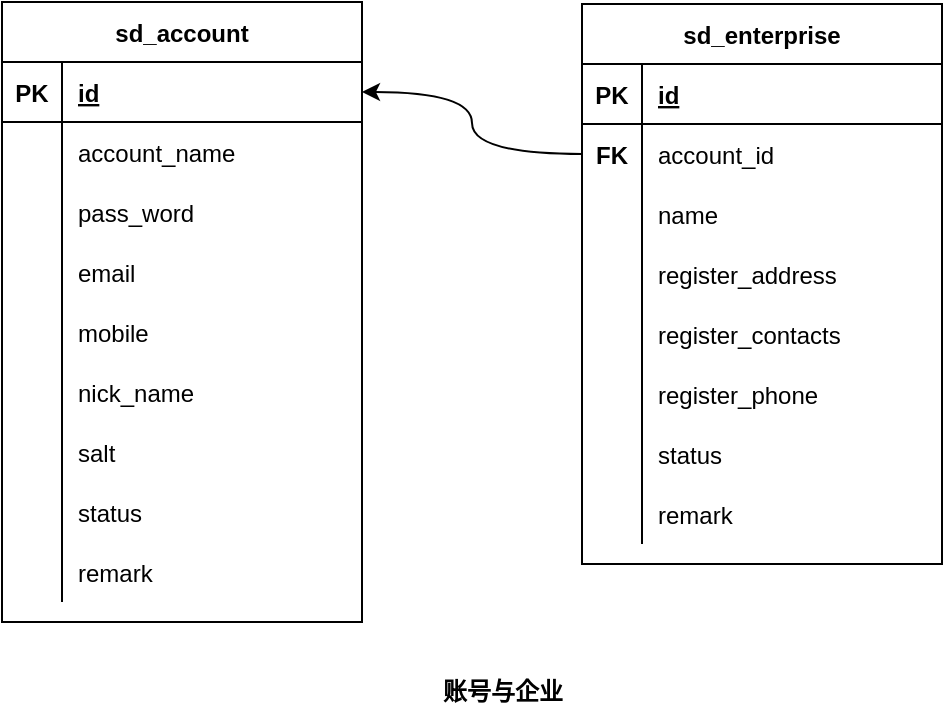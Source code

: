 <mxfile version="20.4.0" type="github" pages="8">
  <diagram id="LnF_ol3maXz9M8VQDrvC" name="20220826144656">
    <mxGraphModel dx="2622" dy="761" grid="1" gridSize="10" guides="1" tooltips="1" connect="1" arrows="1" fold="1" page="1" pageScale="1" pageWidth="1200" pageHeight="1920" math="0" shadow="0">
      <root>
        <mxCell id="0" />
        <mxCell id="1" parent="0" />
        <mxCell id="a_92ZiTEg8inNENPEB1N-1" value="sd_account" style="shape=table;startSize=30;container=1;collapsible=1;childLayout=tableLayout;fixedRows=1;rowLines=0;fontStyle=1;align=center;resizeLast=1;sketch=0;" parent="1" vertex="1">
          <mxGeometry x="-1120" y="40" width="180" height="310" as="geometry" />
        </mxCell>
        <mxCell id="a_92ZiTEg8inNENPEB1N-2" value="" style="shape=tableRow;horizontal=0;startSize=0;swimlaneHead=0;swimlaneBody=0;fillColor=none;collapsible=0;dropTarget=0;points=[[0,0.5],[1,0.5]];portConstraint=eastwest;top=0;left=0;right=0;bottom=1;sketch=0;" parent="a_92ZiTEg8inNENPEB1N-1" vertex="1">
          <mxGeometry y="30" width="180" height="30" as="geometry" />
        </mxCell>
        <mxCell id="a_92ZiTEg8inNENPEB1N-3" value="PK" style="shape=partialRectangle;connectable=0;fillColor=none;top=0;left=0;bottom=0;right=0;fontStyle=1;overflow=hidden;sketch=0;" parent="a_92ZiTEg8inNENPEB1N-2" vertex="1">
          <mxGeometry width="30" height="30" as="geometry">
            <mxRectangle width="30" height="30" as="alternateBounds" />
          </mxGeometry>
        </mxCell>
        <mxCell id="a_92ZiTEg8inNENPEB1N-4" value="id" style="shape=partialRectangle;connectable=0;fillColor=none;top=0;left=0;bottom=0;right=0;align=left;spacingLeft=6;fontStyle=5;overflow=hidden;sketch=0;" parent="a_92ZiTEg8inNENPEB1N-2" vertex="1">
          <mxGeometry x="30" width="150" height="30" as="geometry">
            <mxRectangle width="150" height="30" as="alternateBounds" />
          </mxGeometry>
        </mxCell>
        <mxCell id="a_92ZiTEg8inNENPEB1N-8" value="" style="shape=tableRow;horizontal=0;startSize=0;swimlaneHead=0;swimlaneBody=0;fillColor=none;collapsible=0;dropTarget=0;points=[[0,0.5],[1,0.5]];portConstraint=eastwest;top=0;left=0;right=0;bottom=0;sketch=0;" parent="a_92ZiTEg8inNENPEB1N-1" vertex="1">
          <mxGeometry y="60" width="180" height="30" as="geometry" />
        </mxCell>
        <mxCell id="a_92ZiTEg8inNENPEB1N-9" value="" style="shape=partialRectangle;connectable=0;fillColor=none;top=0;left=0;bottom=0;right=0;editable=1;overflow=hidden;sketch=0;" parent="a_92ZiTEg8inNENPEB1N-8" vertex="1">
          <mxGeometry width="30" height="30" as="geometry">
            <mxRectangle width="30" height="30" as="alternateBounds" />
          </mxGeometry>
        </mxCell>
        <mxCell id="a_92ZiTEg8inNENPEB1N-10" value="account_name" style="shape=partialRectangle;connectable=0;fillColor=none;top=0;left=0;bottom=0;right=0;align=left;spacingLeft=6;overflow=hidden;sketch=0;" parent="a_92ZiTEg8inNENPEB1N-8" vertex="1">
          <mxGeometry x="30" width="150" height="30" as="geometry">
            <mxRectangle width="150" height="30" as="alternateBounds" />
          </mxGeometry>
        </mxCell>
        <mxCell id="a_92ZiTEg8inNENPEB1N-164" value="" style="shape=tableRow;horizontal=0;startSize=0;swimlaneHead=0;swimlaneBody=0;fillColor=none;collapsible=0;dropTarget=0;points=[[0,0.5],[1,0.5]];portConstraint=eastwest;top=0;left=0;right=0;bottom=0;sketch=0;" parent="a_92ZiTEg8inNENPEB1N-1" vertex="1">
          <mxGeometry y="90" width="180" height="30" as="geometry" />
        </mxCell>
        <mxCell id="a_92ZiTEg8inNENPEB1N-165" value="" style="shape=partialRectangle;connectable=0;fillColor=none;top=0;left=0;bottom=0;right=0;editable=1;overflow=hidden;sketch=0;" parent="a_92ZiTEg8inNENPEB1N-164" vertex="1">
          <mxGeometry width="30" height="30" as="geometry">
            <mxRectangle width="30" height="30" as="alternateBounds" />
          </mxGeometry>
        </mxCell>
        <mxCell id="a_92ZiTEg8inNENPEB1N-166" value="pass_word" style="shape=partialRectangle;connectable=0;fillColor=none;top=0;left=0;bottom=0;right=0;align=left;spacingLeft=6;overflow=hidden;sketch=0;" parent="a_92ZiTEg8inNENPEB1N-164" vertex="1">
          <mxGeometry x="30" width="150" height="30" as="geometry">
            <mxRectangle width="150" height="30" as="alternateBounds" />
          </mxGeometry>
        </mxCell>
        <mxCell id="a_92ZiTEg8inNENPEB1N-170" value="" style="shape=tableRow;horizontal=0;startSize=0;swimlaneHead=0;swimlaneBody=0;fillColor=none;collapsible=0;dropTarget=0;points=[[0,0.5],[1,0.5]];portConstraint=eastwest;top=0;left=0;right=0;bottom=0;sketch=0;" parent="a_92ZiTEg8inNENPEB1N-1" vertex="1">
          <mxGeometry y="120" width="180" height="30" as="geometry" />
        </mxCell>
        <mxCell id="a_92ZiTEg8inNENPEB1N-171" value="" style="shape=partialRectangle;connectable=0;fillColor=none;top=0;left=0;bottom=0;right=0;editable=1;overflow=hidden;sketch=0;" parent="a_92ZiTEg8inNENPEB1N-170" vertex="1">
          <mxGeometry width="30" height="30" as="geometry">
            <mxRectangle width="30" height="30" as="alternateBounds" />
          </mxGeometry>
        </mxCell>
        <mxCell id="a_92ZiTEg8inNENPEB1N-172" value="email" style="shape=partialRectangle;connectable=0;fillColor=none;top=0;left=0;bottom=0;right=0;align=left;spacingLeft=6;overflow=hidden;sketch=0;" parent="a_92ZiTEg8inNENPEB1N-170" vertex="1">
          <mxGeometry x="30" width="150" height="30" as="geometry">
            <mxRectangle width="150" height="30" as="alternateBounds" />
          </mxGeometry>
        </mxCell>
        <mxCell id="a_92ZiTEg8inNENPEB1N-11" value="" style="shape=tableRow;horizontal=0;startSize=0;swimlaneHead=0;swimlaneBody=0;fillColor=none;collapsible=0;dropTarget=0;points=[[0,0.5],[1,0.5]];portConstraint=eastwest;top=0;left=0;right=0;bottom=0;sketch=0;" parent="a_92ZiTEg8inNENPEB1N-1" vertex="1">
          <mxGeometry y="150" width="180" height="30" as="geometry" />
        </mxCell>
        <mxCell id="a_92ZiTEg8inNENPEB1N-12" value="" style="shape=partialRectangle;connectable=0;fillColor=none;top=0;left=0;bottom=0;right=0;editable=1;overflow=hidden;sketch=0;" parent="a_92ZiTEg8inNENPEB1N-11" vertex="1">
          <mxGeometry width="30" height="30" as="geometry">
            <mxRectangle width="30" height="30" as="alternateBounds" />
          </mxGeometry>
        </mxCell>
        <mxCell id="a_92ZiTEg8inNENPEB1N-13" value="mobile" style="shape=partialRectangle;connectable=0;fillColor=none;top=0;left=0;bottom=0;right=0;align=left;spacingLeft=6;overflow=hidden;sketch=0;" parent="a_92ZiTEg8inNENPEB1N-11" vertex="1">
          <mxGeometry x="30" width="150" height="30" as="geometry">
            <mxRectangle width="150" height="30" as="alternateBounds" />
          </mxGeometry>
        </mxCell>
        <mxCell id="a_92ZiTEg8inNENPEB1N-5" value="" style="shape=tableRow;horizontal=0;startSize=0;swimlaneHead=0;swimlaneBody=0;fillColor=none;collapsible=0;dropTarget=0;points=[[0,0.5],[1,0.5]];portConstraint=eastwest;top=0;left=0;right=0;bottom=0;sketch=0;" parent="a_92ZiTEg8inNENPEB1N-1" vertex="1">
          <mxGeometry y="180" width="180" height="30" as="geometry" />
        </mxCell>
        <mxCell id="a_92ZiTEg8inNENPEB1N-6" value="" style="shape=partialRectangle;connectable=0;fillColor=none;top=0;left=0;bottom=0;right=0;editable=1;overflow=hidden;sketch=0;" parent="a_92ZiTEg8inNENPEB1N-5" vertex="1">
          <mxGeometry width="30" height="30" as="geometry">
            <mxRectangle width="30" height="30" as="alternateBounds" />
          </mxGeometry>
        </mxCell>
        <mxCell id="a_92ZiTEg8inNENPEB1N-7" value="nick_name" style="shape=partialRectangle;connectable=0;fillColor=none;top=0;left=0;bottom=0;right=0;align=left;spacingLeft=6;overflow=hidden;sketch=0;" parent="a_92ZiTEg8inNENPEB1N-5" vertex="1">
          <mxGeometry x="30" width="150" height="30" as="geometry">
            <mxRectangle width="150" height="30" as="alternateBounds" />
          </mxGeometry>
        </mxCell>
        <mxCell id="a_92ZiTEg8inNENPEB1N-167" value="" style="shape=tableRow;horizontal=0;startSize=0;swimlaneHead=0;swimlaneBody=0;fillColor=none;collapsible=0;dropTarget=0;points=[[0,0.5],[1,0.5]];portConstraint=eastwest;top=0;left=0;right=0;bottom=0;sketch=0;" parent="a_92ZiTEg8inNENPEB1N-1" vertex="1">
          <mxGeometry y="210" width="180" height="30" as="geometry" />
        </mxCell>
        <mxCell id="a_92ZiTEg8inNENPEB1N-168" value="" style="shape=partialRectangle;connectable=0;fillColor=none;top=0;left=0;bottom=0;right=0;editable=1;overflow=hidden;sketch=0;" parent="a_92ZiTEg8inNENPEB1N-167" vertex="1">
          <mxGeometry width="30" height="30" as="geometry">
            <mxRectangle width="30" height="30" as="alternateBounds" />
          </mxGeometry>
        </mxCell>
        <mxCell id="a_92ZiTEg8inNENPEB1N-169" value="salt" style="shape=partialRectangle;connectable=0;fillColor=none;top=0;left=0;bottom=0;right=0;align=left;spacingLeft=6;overflow=hidden;sketch=0;" parent="a_92ZiTEg8inNENPEB1N-167" vertex="1">
          <mxGeometry x="30" width="150" height="30" as="geometry">
            <mxRectangle width="150" height="30" as="alternateBounds" />
          </mxGeometry>
        </mxCell>
        <mxCell id="a_92ZiTEg8inNENPEB1N-161" value="" style="shape=tableRow;horizontal=0;startSize=0;swimlaneHead=0;swimlaneBody=0;fillColor=none;collapsible=0;dropTarget=0;points=[[0,0.5],[1,0.5]];portConstraint=eastwest;top=0;left=0;right=0;bottom=0;sketch=0;" parent="a_92ZiTEg8inNENPEB1N-1" vertex="1">
          <mxGeometry y="240" width="180" height="30" as="geometry" />
        </mxCell>
        <mxCell id="a_92ZiTEg8inNENPEB1N-162" value="" style="shape=partialRectangle;connectable=0;fillColor=none;top=0;left=0;bottom=0;right=0;editable=1;overflow=hidden;sketch=0;" parent="a_92ZiTEg8inNENPEB1N-161" vertex="1">
          <mxGeometry width="30" height="30" as="geometry">
            <mxRectangle width="30" height="30" as="alternateBounds" />
          </mxGeometry>
        </mxCell>
        <mxCell id="a_92ZiTEg8inNENPEB1N-163" value="status" style="shape=partialRectangle;connectable=0;fillColor=none;top=0;left=0;bottom=0;right=0;align=left;spacingLeft=6;overflow=hidden;sketch=0;" parent="a_92ZiTEg8inNENPEB1N-161" vertex="1">
          <mxGeometry x="30" width="150" height="30" as="geometry">
            <mxRectangle width="150" height="30" as="alternateBounds" />
          </mxGeometry>
        </mxCell>
        <mxCell id="O6G1nU-bvkD2PoEeMwN3-1" value="" style="shape=tableRow;horizontal=0;startSize=0;swimlaneHead=0;swimlaneBody=0;fillColor=none;collapsible=0;dropTarget=0;points=[[0,0.5],[1,0.5]];portConstraint=eastwest;top=0;left=0;right=0;bottom=0;sketch=0;" parent="a_92ZiTEg8inNENPEB1N-1" vertex="1">
          <mxGeometry y="270" width="180" height="30" as="geometry" />
        </mxCell>
        <mxCell id="O6G1nU-bvkD2PoEeMwN3-2" value="" style="shape=partialRectangle;connectable=0;fillColor=none;top=0;left=0;bottom=0;right=0;editable=1;overflow=hidden;sketch=0;" parent="O6G1nU-bvkD2PoEeMwN3-1" vertex="1">
          <mxGeometry width="30" height="30" as="geometry">
            <mxRectangle width="30" height="30" as="alternateBounds" />
          </mxGeometry>
        </mxCell>
        <mxCell id="O6G1nU-bvkD2PoEeMwN3-3" value="remark" style="shape=partialRectangle;connectable=0;fillColor=none;top=0;left=0;bottom=0;right=0;align=left;spacingLeft=6;overflow=hidden;sketch=0;" parent="O6G1nU-bvkD2PoEeMwN3-1" vertex="1">
          <mxGeometry x="30" width="150" height="30" as="geometry">
            <mxRectangle width="150" height="30" as="alternateBounds" />
          </mxGeometry>
        </mxCell>
        <mxCell id="O6G1nU-bvkD2PoEeMwN3-47" value="" style="edgeStyle=orthogonalEdgeStyle;rounded=0;orthogonalLoop=1;jettySize=auto;html=1;entryX=1;entryY=0.5;entryDx=0;entryDy=0;exitX=0;exitY=0.5;exitDx=0;exitDy=0;curved=1;sketch=0;" parent="1" source="a_92ZiTEg8inNENPEB1N-27" target="a_92ZiTEg8inNENPEB1N-2" edge="1">
          <mxGeometry relative="1" as="geometry">
            <mxPoint x="-550" y="195" as="targetPoint" />
          </mxGeometry>
        </mxCell>
        <mxCell id="a_92ZiTEg8inNENPEB1N-23" value="sd_enterprise" style="shape=table;startSize=30;container=1;collapsible=1;childLayout=tableLayout;fixedRows=1;rowLines=0;fontStyle=1;align=center;resizeLast=1;sketch=0;" parent="1" vertex="1">
          <mxGeometry x="-830" y="41" width="180" height="280" as="geometry" />
        </mxCell>
        <mxCell id="a_92ZiTEg8inNENPEB1N-24" value="" style="shape=tableRow;horizontal=0;startSize=0;swimlaneHead=0;swimlaneBody=0;fillColor=none;collapsible=0;dropTarget=0;points=[[0,0.5],[1,0.5]];portConstraint=eastwest;top=0;left=0;right=0;bottom=1;sketch=0;" parent="a_92ZiTEg8inNENPEB1N-23" vertex="1">
          <mxGeometry y="30" width="180" height="30" as="geometry" />
        </mxCell>
        <mxCell id="a_92ZiTEg8inNENPEB1N-25" value="PK" style="shape=partialRectangle;connectable=0;fillColor=none;top=0;left=0;bottom=0;right=0;fontStyle=1;overflow=hidden;sketch=0;" parent="a_92ZiTEg8inNENPEB1N-24" vertex="1">
          <mxGeometry width="30" height="30" as="geometry">
            <mxRectangle width="30" height="30" as="alternateBounds" />
          </mxGeometry>
        </mxCell>
        <mxCell id="a_92ZiTEg8inNENPEB1N-26" value="id" style="shape=partialRectangle;connectable=0;fillColor=none;top=0;left=0;bottom=0;right=0;align=left;spacingLeft=6;fontStyle=5;overflow=hidden;sketch=0;" parent="a_92ZiTEg8inNENPEB1N-24" vertex="1">
          <mxGeometry x="30" width="150" height="30" as="geometry">
            <mxRectangle width="150" height="30" as="alternateBounds" />
          </mxGeometry>
        </mxCell>
        <mxCell id="a_92ZiTEg8inNENPEB1N-27" value="" style="shape=tableRow;horizontal=0;startSize=0;swimlaneHead=0;swimlaneBody=0;fillColor=none;collapsible=0;dropTarget=0;points=[[0,0.5],[1,0.5]];portConstraint=eastwest;top=0;left=0;right=0;bottom=0;sketch=0;" parent="a_92ZiTEg8inNENPEB1N-23" vertex="1">
          <mxGeometry y="60" width="180" height="30" as="geometry" />
        </mxCell>
        <mxCell id="a_92ZiTEg8inNENPEB1N-28" value="FK" style="shape=partialRectangle;connectable=0;fillColor=none;top=0;left=0;bottom=0;right=0;editable=1;overflow=hidden;fontStyle=1;sketch=0;" parent="a_92ZiTEg8inNENPEB1N-27" vertex="1">
          <mxGeometry width="30" height="30" as="geometry">
            <mxRectangle width="30" height="30" as="alternateBounds" />
          </mxGeometry>
        </mxCell>
        <mxCell id="a_92ZiTEg8inNENPEB1N-29" value="account_id" style="shape=partialRectangle;connectable=0;fillColor=none;top=0;left=0;bottom=0;right=0;align=left;spacingLeft=6;overflow=hidden;sketch=0;" parent="a_92ZiTEg8inNENPEB1N-27" vertex="1">
          <mxGeometry x="30" width="150" height="30" as="geometry">
            <mxRectangle width="150" height="30" as="alternateBounds" />
          </mxGeometry>
        </mxCell>
        <mxCell id="a_92ZiTEg8inNENPEB1N-30" value="" style="shape=tableRow;horizontal=0;startSize=0;swimlaneHead=0;swimlaneBody=0;fillColor=none;collapsible=0;dropTarget=0;points=[[0,0.5],[1,0.5]];portConstraint=eastwest;top=0;left=0;right=0;bottom=0;sketch=0;" parent="a_92ZiTEg8inNENPEB1N-23" vertex="1">
          <mxGeometry y="90" width="180" height="30" as="geometry" />
        </mxCell>
        <mxCell id="a_92ZiTEg8inNENPEB1N-31" value="" style="shape=partialRectangle;connectable=0;fillColor=none;top=0;left=0;bottom=0;right=0;editable=1;overflow=hidden;sketch=0;" parent="a_92ZiTEg8inNENPEB1N-30" vertex="1">
          <mxGeometry width="30" height="30" as="geometry">
            <mxRectangle width="30" height="30" as="alternateBounds" />
          </mxGeometry>
        </mxCell>
        <mxCell id="a_92ZiTEg8inNENPEB1N-32" value="name" style="shape=partialRectangle;connectable=0;fillColor=none;top=0;left=0;bottom=0;right=0;align=left;spacingLeft=6;overflow=hidden;sketch=0;" parent="a_92ZiTEg8inNENPEB1N-30" vertex="1">
          <mxGeometry x="30" width="150" height="30" as="geometry">
            <mxRectangle width="150" height="30" as="alternateBounds" />
          </mxGeometry>
        </mxCell>
        <mxCell id="a_92ZiTEg8inNENPEB1N-33" value="" style="shape=tableRow;horizontal=0;startSize=0;swimlaneHead=0;swimlaneBody=0;fillColor=none;collapsible=0;dropTarget=0;points=[[0,0.5],[1,0.5]];portConstraint=eastwest;top=0;left=0;right=0;bottom=0;sketch=0;" parent="a_92ZiTEg8inNENPEB1N-23" vertex="1">
          <mxGeometry y="120" width="180" height="30" as="geometry" />
        </mxCell>
        <mxCell id="a_92ZiTEg8inNENPEB1N-34" value="" style="shape=partialRectangle;connectable=0;fillColor=none;top=0;left=0;bottom=0;right=0;editable=1;overflow=hidden;sketch=0;" parent="a_92ZiTEg8inNENPEB1N-33" vertex="1">
          <mxGeometry width="30" height="30" as="geometry">
            <mxRectangle width="30" height="30" as="alternateBounds" />
          </mxGeometry>
        </mxCell>
        <mxCell id="a_92ZiTEg8inNENPEB1N-35" value="register_address" style="shape=partialRectangle;connectable=0;fillColor=none;top=0;left=0;bottom=0;right=0;align=left;spacingLeft=6;overflow=hidden;sketch=0;" parent="a_92ZiTEg8inNENPEB1N-33" vertex="1">
          <mxGeometry x="30" width="150" height="30" as="geometry">
            <mxRectangle width="150" height="30" as="alternateBounds" />
          </mxGeometry>
        </mxCell>
        <mxCell id="a_92ZiTEg8inNENPEB1N-173" value="" style="shape=tableRow;horizontal=0;startSize=0;swimlaneHead=0;swimlaneBody=0;fillColor=none;collapsible=0;dropTarget=0;points=[[0,0.5],[1,0.5]];portConstraint=eastwest;top=0;left=0;right=0;bottom=0;sketch=0;" parent="a_92ZiTEg8inNENPEB1N-23" vertex="1">
          <mxGeometry y="150" width="180" height="30" as="geometry" />
        </mxCell>
        <mxCell id="a_92ZiTEg8inNENPEB1N-174" value="" style="shape=partialRectangle;connectable=0;fillColor=none;top=0;left=0;bottom=0;right=0;editable=1;overflow=hidden;sketch=0;" parent="a_92ZiTEg8inNENPEB1N-173" vertex="1">
          <mxGeometry width="30" height="30" as="geometry">
            <mxRectangle width="30" height="30" as="alternateBounds" />
          </mxGeometry>
        </mxCell>
        <mxCell id="a_92ZiTEg8inNENPEB1N-175" value="register_contacts" style="shape=partialRectangle;connectable=0;fillColor=none;top=0;left=0;bottom=0;right=0;align=left;spacingLeft=6;overflow=hidden;sketch=0;" parent="a_92ZiTEg8inNENPEB1N-173" vertex="1">
          <mxGeometry x="30" width="150" height="30" as="geometry">
            <mxRectangle width="150" height="30" as="alternateBounds" />
          </mxGeometry>
        </mxCell>
        <mxCell id="a_92ZiTEg8inNENPEB1N-176" value="" style="shape=tableRow;horizontal=0;startSize=0;swimlaneHead=0;swimlaneBody=0;fillColor=none;collapsible=0;dropTarget=0;points=[[0,0.5],[1,0.5]];portConstraint=eastwest;top=0;left=0;right=0;bottom=0;sketch=0;" parent="a_92ZiTEg8inNENPEB1N-23" vertex="1">
          <mxGeometry y="180" width="180" height="30" as="geometry" />
        </mxCell>
        <mxCell id="a_92ZiTEg8inNENPEB1N-177" value="" style="shape=partialRectangle;connectable=0;fillColor=none;top=0;left=0;bottom=0;right=0;editable=1;overflow=hidden;sketch=0;" parent="a_92ZiTEg8inNENPEB1N-176" vertex="1">
          <mxGeometry width="30" height="30" as="geometry">
            <mxRectangle width="30" height="30" as="alternateBounds" />
          </mxGeometry>
        </mxCell>
        <mxCell id="a_92ZiTEg8inNENPEB1N-178" value="register_phone" style="shape=partialRectangle;connectable=0;fillColor=none;top=0;left=0;bottom=0;right=0;align=left;spacingLeft=6;overflow=hidden;sketch=0;" parent="a_92ZiTEg8inNENPEB1N-176" vertex="1">
          <mxGeometry x="30" width="150" height="30" as="geometry">
            <mxRectangle width="150" height="30" as="alternateBounds" />
          </mxGeometry>
        </mxCell>
        <mxCell id="a_92ZiTEg8inNENPEB1N-179" value="" style="shape=tableRow;horizontal=0;startSize=0;swimlaneHead=0;swimlaneBody=0;fillColor=none;collapsible=0;dropTarget=0;points=[[0,0.5],[1,0.5]];portConstraint=eastwest;top=0;left=0;right=0;bottom=0;sketch=0;" parent="a_92ZiTEg8inNENPEB1N-23" vertex="1">
          <mxGeometry y="210" width="180" height="30" as="geometry" />
        </mxCell>
        <mxCell id="a_92ZiTEg8inNENPEB1N-180" value="" style="shape=partialRectangle;connectable=0;fillColor=none;top=0;left=0;bottom=0;right=0;editable=1;overflow=hidden;sketch=0;" parent="a_92ZiTEg8inNENPEB1N-179" vertex="1">
          <mxGeometry width="30" height="30" as="geometry">
            <mxRectangle width="30" height="30" as="alternateBounds" />
          </mxGeometry>
        </mxCell>
        <mxCell id="a_92ZiTEg8inNENPEB1N-181" value="status" style="shape=partialRectangle;connectable=0;fillColor=none;top=0;left=0;bottom=0;right=0;align=left;spacingLeft=6;overflow=hidden;sketch=0;" parent="a_92ZiTEg8inNENPEB1N-179" vertex="1">
          <mxGeometry x="30" width="150" height="30" as="geometry">
            <mxRectangle width="150" height="30" as="alternateBounds" />
          </mxGeometry>
        </mxCell>
        <mxCell id="O6G1nU-bvkD2PoEeMwN3-19" value="" style="shape=tableRow;horizontal=0;startSize=0;swimlaneHead=0;swimlaneBody=0;fillColor=none;collapsible=0;dropTarget=0;points=[[0,0.5],[1,0.5]];portConstraint=eastwest;top=0;left=0;right=0;bottom=0;sketch=0;" parent="a_92ZiTEg8inNENPEB1N-23" vertex="1">
          <mxGeometry y="240" width="180" height="30" as="geometry" />
        </mxCell>
        <mxCell id="O6G1nU-bvkD2PoEeMwN3-20" value="" style="shape=partialRectangle;connectable=0;fillColor=none;top=0;left=0;bottom=0;right=0;editable=1;overflow=hidden;sketch=0;" parent="O6G1nU-bvkD2PoEeMwN3-19" vertex="1">
          <mxGeometry width="30" height="30" as="geometry">
            <mxRectangle width="30" height="30" as="alternateBounds" />
          </mxGeometry>
        </mxCell>
        <mxCell id="O6G1nU-bvkD2PoEeMwN3-21" value="remark" style="shape=partialRectangle;connectable=0;fillColor=none;top=0;left=0;bottom=0;right=0;align=left;spacingLeft=6;overflow=hidden;sketch=0;" parent="O6G1nU-bvkD2PoEeMwN3-19" vertex="1">
          <mxGeometry x="30" width="150" height="30" as="geometry">
            <mxRectangle width="150" height="30" as="alternateBounds" />
          </mxGeometry>
        </mxCell>
        <mxCell id="O6G1nU-bvkD2PoEeMwN3-48" value="&lt;b&gt;账号与企业&lt;/b&gt;" style="text;html=1;align=center;verticalAlign=middle;resizable=0;points=[];autosize=1;strokeColor=none;fillColor=none;" parent="1" vertex="1">
          <mxGeometry x="-910" y="370" width="80" height="30" as="geometry" />
        </mxCell>
      </root>
    </mxGraphModel>
  </diagram>
  <diagram name="20220930143925" id="UadHJxWu71g8UvUiKvUU">
    <mxGraphModel dx="2148" dy="507" grid="1" gridSize="10" guides="1" tooltips="1" connect="1" arrows="1" fold="1" page="1" pageScale="1" pageWidth="1200" pageHeight="1920" math="0" shadow="0">
      <root>
        <mxCell id="7lZbrbE2co2q4suOh3pT-0" />
        <mxCell id="7lZbrbE2co2q4suOh3pT-1" parent="7lZbrbE2co2q4suOh3pT-0" />
        <mxCell id="7lZbrbE2co2q4suOh3pT-2" value="sd_category" style="shape=table;startSize=30;container=1;collapsible=1;childLayout=tableLayout;fixedRows=1;rowLines=0;fontStyle=1;align=center;resizeLast=1;" parent="7lZbrbE2co2q4suOh3pT-1" vertex="1">
          <mxGeometry x="-1120" y="40" width="180" height="280" as="geometry" />
        </mxCell>
        <mxCell id="7lZbrbE2co2q4suOh3pT-3" value="" style="shape=tableRow;horizontal=0;startSize=0;swimlaneHead=0;swimlaneBody=0;fillColor=none;collapsible=0;dropTarget=0;points=[[0,0.5],[1,0.5]];portConstraint=eastwest;top=0;left=0;right=0;bottom=1;" parent="7lZbrbE2co2q4suOh3pT-2" vertex="1">
          <mxGeometry y="30" width="180" height="30" as="geometry" />
        </mxCell>
        <mxCell id="7lZbrbE2co2q4suOh3pT-4" value="PK" style="shape=partialRectangle;connectable=0;fillColor=none;top=0;left=0;bottom=0;right=0;fontStyle=1;overflow=hidden;" parent="7lZbrbE2co2q4suOh3pT-3" vertex="1">
          <mxGeometry width="30" height="30" as="geometry">
            <mxRectangle width="30" height="30" as="alternateBounds" />
          </mxGeometry>
        </mxCell>
        <mxCell id="7lZbrbE2co2q4suOh3pT-5" value="id" style="shape=partialRectangle;connectable=0;fillColor=none;top=0;left=0;bottom=0;right=0;align=left;spacingLeft=6;fontStyle=5;overflow=hidden;" parent="7lZbrbE2co2q4suOh3pT-3" vertex="1">
          <mxGeometry x="30" width="150" height="30" as="geometry">
            <mxRectangle width="150" height="30" as="alternateBounds" />
          </mxGeometry>
        </mxCell>
        <mxCell id="7lZbrbE2co2q4suOh3pT-6" value="" style="shape=tableRow;horizontal=0;startSize=0;swimlaneHead=0;swimlaneBody=0;fillColor=none;collapsible=0;dropTarget=0;points=[[0,0.5],[1,0.5]];portConstraint=eastwest;top=0;left=0;right=0;bottom=0;" parent="7lZbrbE2co2q4suOh3pT-2" vertex="1">
          <mxGeometry y="60" width="180" height="30" as="geometry" />
        </mxCell>
        <mxCell id="7lZbrbE2co2q4suOh3pT-7" value="FK" style="shape=partialRectangle;connectable=0;fillColor=none;top=0;left=0;bottom=0;right=0;editable=1;overflow=hidden;fontStyle=1" parent="7lZbrbE2co2q4suOh3pT-6" vertex="1">
          <mxGeometry width="30" height="30" as="geometry">
            <mxRectangle width="30" height="30" as="alternateBounds" />
          </mxGeometry>
        </mxCell>
        <mxCell id="7lZbrbE2co2q4suOh3pT-8" value="parent_id" style="shape=partialRectangle;connectable=0;fillColor=none;top=0;left=0;bottom=0;right=0;align=left;spacingLeft=6;overflow=hidden;" parent="7lZbrbE2co2q4suOh3pT-6" vertex="1">
          <mxGeometry x="30" width="150" height="30" as="geometry">
            <mxRectangle width="150" height="30" as="alternateBounds" />
          </mxGeometry>
        </mxCell>
        <mxCell id="7lZbrbE2co2q4suOh3pT-9" value="" style="shape=tableRow;horizontal=0;startSize=0;swimlaneHead=0;swimlaneBody=0;fillColor=none;collapsible=0;dropTarget=0;points=[[0,0.5],[1,0.5]];portConstraint=eastwest;top=0;left=0;right=0;bottom=0;" parent="7lZbrbE2co2q4suOh3pT-2" vertex="1">
          <mxGeometry y="90" width="180" height="30" as="geometry" />
        </mxCell>
        <mxCell id="7lZbrbE2co2q4suOh3pT-10" value="" style="shape=partialRectangle;connectable=0;fillColor=none;top=0;left=0;bottom=0;right=0;editable=1;overflow=hidden;" parent="7lZbrbE2co2q4suOh3pT-9" vertex="1">
          <mxGeometry width="30" height="30" as="geometry">
            <mxRectangle width="30" height="30" as="alternateBounds" />
          </mxGeometry>
        </mxCell>
        <mxCell id="7lZbrbE2co2q4suOh3pT-11" value="code" style="shape=partialRectangle;connectable=0;fillColor=none;top=0;left=0;bottom=0;right=0;align=left;spacingLeft=6;overflow=hidden;" parent="7lZbrbE2co2q4suOh3pT-9" vertex="1">
          <mxGeometry x="30" width="150" height="30" as="geometry">
            <mxRectangle width="150" height="30" as="alternateBounds" />
          </mxGeometry>
        </mxCell>
        <mxCell id="7lZbrbE2co2q4suOh3pT-12" value="" style="shape=tableRow;horizontal=0;startSize=0;swimlaneHead=0;swimlaneBody=0;fillColor=none;collapsible=0;dropTarget=0;points=[[0,0.5],[1,0.5]];portConstraint=eastwest;top=0;left=0;right=0;bottom=0;" parent="7lZbrbE2co2q4suOh3pT-2" vertex="1">
          <mxGeometry y="120" width="180" height="30" as="geometry" />
        </mxCell>
        <mxCell id="7lZbrbE2co2q4suOh3pT-13" value="" style="shape=partialRectangle;connectable=0;fillColor=none;top=0;left=0;bottom=0;right=0;editable=1;overflow=hidden;" parent="7lZbrbE2co2q4suOh3pT-12" vertex="1">
          <mxGeometry width="30" height="30" as="geometry">
            <mxRectangle width="30" height="30" as="alternateBounds" />
          </mxGeometry>
        </mxCell>
        <mxCell id="7lZbrbE2co2q4suOh3pT-14" value="name" style="shape=partialRectangle;connectable=0;fillColor=none;top=0;left=0;bottom=0;right=0;align=left;spacingLeft=6;overflow=hidden;" parent="7lZbrbE2co2q4suOh3pT-12" vertex="1">
          <mxGeometry x="30" width="150" height="30" as="geometry">
            <mxRectangle width="150" height="30" as="alternateBounds" />
          </mxGeometry>
        </mxCell>
        <mxCell id="7lZbrbE2co2q4suOh3pT-15" value="" style="shape=tableRow;horizontal=0;startSize=0;swimlaneHead=0;swimlaneBody=0;fillColor=none;collapsible=0;dropTarget=0;points=[[0,0.5],[1,0.5]];portConstraint=eastwest;top=0;left=0;right=0;bottom=0;" parent="7lZbrbE2co2q4suOh3pT-2" vertex="1">
          <mxGeometry y="150" width="180" height="30" as="geometry" />
        </mxCell>
        <mxCell id="7lZbrbE2co2q4suOh3pT-16" value="" style="shape=partialRectangle;connectable=0;fillColor=none;top=0;left=0;bottom=0;right=0;editable=1;overflow=hidden;" parent="7lZbrbE2co2q4suOh3pT-15" vertex="1">
          <mxGeometry width="30" height="30" as="geometry">
            <mxRectangle width="30" height="30" as="alternateBounds" />
          </mxGeometry>
        </mxCell>
        <mxCell id="7lZbrbE2co2q4suOh3pT-17" value="level" style="shape=partialRectangle;connectable=0;fillColor=none;top=0;left=0;bottom=0;right=0;align=left;spacingLeft=6;overflow=hidden;" parent="7lZbrbE2co2q4suOh3pT-15" vertex="1">
          <mxGeometry x="30" width="150" height="30" as="geometry">
            <mxRectangle width="150" height="30" as="alternateBounds" />
          </mxGeometry>
        </mxCell>
        <mxCell id="7lZbrbE2co2q4suOh3pT-18" value="" style="shape=tableRow;horizontal=0;startSize=0;swimlaneHead=0;swimlaneBody=0;fillColor=none;collapsible=0;dropTarget=0;points=[[0,0.5],[1,0.5]];portConstraint=eastwest;top=0;left=0;right=0;bottom=0;" parent="7lZbrbE2co2q4suOh3pT-2" vertex="1">
          <mxGeometry y="180" width="180" height="30" as="geometry" />
        </mxCell>
        <mxCell id="7lZbrbE2co2q4suOh3pT-19" value="" style="shape=partialRectangle;connectable=0;fillColor=none;top=0;left=0;bottom=0;right=0;editable=1;overflow=hidden;" parent="7lZbrbE2co2q4suOh3pT-18" vertex="1">
          <mxGeometry width="30" height="30" as="geometry">
            <mxRectangle width="30" height="30" as="alternateBounds" />
          </mxGeometry>
        </mxCell>
        <mxCell id="7lZbrbE2co2q4suOh3pT-20" value="path" style="shape=partialRectangle;connectable=0;fillColor=none;top=0;left=0;bottom=0;right=0;align=left;spacingLeft=6;overflow=hidden;" parent="7lZbrbE2co2q4suOh3pT-18" vertex="1">
          <mxGeometry x="30" width="150" height="30" as="geometry">
            <mxRectangle width="150" height="30" as="alternateBounds" />
          </mxGeometry>
        </mxCell>
        <mxCell id="7lZbrbE2co2q4suOh3pT-21" value="" style="shape=tableRow;horizontal=0;startSize=0;swimlaneHead=0;swimlaneBody=0;fillColor=none;collapsible=0;dropTarget=0;points=[[0,0.5],[1,0.5]];portConstraint=eastwest;top=0;left=0;right=0;bottom=0;" parent="7lZbrbE2co2q4suOh3pT-2" vertex="1">
          <mxGeometry y="210" width="180" height="30" as="geometry" />
        </mxCell>
        <mxCell id="7lZbrbE2co2q4suOh3pT-22" value="" style="shape=partialRectangle;connectable=0;fillColor=none;top=0;left=0;bottom=0;right=0;editable=1;overflow=hidden;" parent="7lZbrbE2co2q4suOh3pT-21" vertex="1">
          <mxGeometry width="30" height="30" as="geometry">
            <mxRectangle width="30" height="30" as="alternateBounds" />
          </mxGeometry>
        </mxCell>
        <mxCell id="7lZbrbE2co2q4suOh3pT-23" value="status" style="shape=partialRectangle;connectable=0;fillColor=none;top=0;left=0;bottom=0;right=0;align=left;spacingLeft=6;overflow=hidden;" parent="7lZbrbE2co2q4suOh3pT-21" vertex="1">
          <mxGeometry x="30" width="150" height="30" as="geometry">
            <mxRectangle width="150" height="30" as="alternateBounds" />
          </mxGeometry>
        </mxCell>
        <mxCell id="7lZbrbE2co2q4suOh3pT-24" value="" style="shape=tableRow;horizontal=0;startSize=0;swimlaneHead=0;swimlaneBody=0;fillColor=none;collapsible=0;dropTarget=0;points=[[0,0.5],[1,0.5]];portConstraint=eastwest;top=0;left=0;right=0;bottom=0;" parent="7lZbrbE2co2q4suOh3pT-2" vertex="1">
          <mxGeometry y="240" width="180" height="30" as="geometry" />
        </mxCell>
        <mxCell id="7lZbrbE2co2q4suOh3pT-25" value="" style="shape=partialRectangle;connectable=0;fillColor=none;top=0;left=0;bottom=0;right=0;editable=1;overflow=hidden;" parent="7lZbrbE2co2q4suOh3pT-24" vertex="1">
          <mxGeometry width="30" height="30" as="geometry">
            <mxRectangle width="30" height="30" as="alternateBounds" />
          </mxGeometry>
        </mxCell>
        <mxCell id="7lZbrbE2co2q4suOh3pT-26" value="remark" style="shape=partialRectangle;connectable=0;fillColor=none;top=0;left=0;bottom=0;right=0;align=left;spacingLeft=6;overflow=hidden;" parent="7lZbrbE2co2q4suOh3pT-24" vertex="1">
          <mxGeometry x="30" width="150" height="30" as="geometry">
            <mxRectangle width="150" height="30" as="alternateBounds" />
          </mxGeometry>
        </mxCell>
        <mxCell id="7lZbrbE2co2q4suOh3pT-27" value="&lt;b&gt;接口、分类、应用&lt;/b&gt;" style="text;html=1;align=center;verticalAlign=middle;resizable=0;points=[];autosize=1;strokeColor=none;fillColor=none;" parent="7lZbrbE2co2q4suOh3pT-1" vertex="1">
          <mxGeometry x="-850" y="440" width="120" height="30" as="geometry" />
        </mxCell>
        <mxCell id="aCkC02OB8KhbyRXQNZG3-47" value="" style="edgeStyle=orthogonalEdgeStyle;curved=1;rounded=0;orthogonalLoop=1;jettySize=auto;html=1;entryX=1;entryY=0.5;entryDx=0;entryDy=0;exitX=0;exitY=0.5;exitDx=0;exitDy=0;" parent="7lZbrbE2co2q4suOh3pT-1" source="lANWHV1HZPrgTtpOnV2z-4" target="7lZbrbE2co2q4suOh3pT-3" edge="1">
          <mxGeometry relative="1" as="geometry">
            <mxPoint x="-880" y="225" as="targetPoint" />
          </mxGeometry>
        </mxCell>
        <mxCell id="aCkC02OB8KhbyRXQNZG3-82" value="" style="edgeStyle=orthogonalEdgeStyle;curved=1;rounded=0;orthogonalLoop=1;jettySize=auto;html=1;entryX=0;entryY=0.5;entryDx=0;entryDy=0;exitX=1;exitY=0.5;exitDx=0;exitDy=0;" parent="7lZbrbE2co2q4suOh3pT-1" source="lANWHV1HZPrgTtpOnV2z-7" target="aCkC02OB8KhbyRXQNZG3-1" edge="1">
          <mxGeometry relative="1" as="geometry">
            <mxPoint x="-540" y="225" as="targetPoint" />
          </mxGeometry>
        </mxCell>
        <mxCell id="lANWHV1HZPrgTtpOnV2z-0" value="sd_interface" style="shape=table;startSize=30;container=1;collapsible=1;childLayout=tableLayout;fixedRows=1;rowLines=0;fontStyle=1;align=center;resizeLast=1;" parent="7lZbrbE2co2q4suOh3pT-1" vertex="1">
          <mxGeometry x="-880" y="40" width="180" height="370" as="geometry" />
        </mxCell>
        <mxCell id="lANWHV1HZPrgTtpOnV2z-1" value="" style="shape=tableRow;horizontal=0;startSize=0;swimlaneHead=0;swimlaneBody=0;fillColor=none;collapsible=0;dropTarget=0;points=[[0,0.5],[1,0.5]];portConstraint=eastwest;top=0;left=0;right=0;bottom=1;" parent="lANWHV1HZPrgTtpOnV2z-0" vertex="1">
          <mxGeometry y="30" width="180" height="30" as="geometry" />
        </mxCell>
        <mxCell id="lANWHV1HZPrgTtpOnV2z-2" value="PK" style="shape=partialRectangle;connectable=0;fillColor=none;top=0;left=0;bottom=0;right=0;fontStyle=1;overflow=hidden;" parent="lANWHV1HZPrgTtpOnV2z-1" vertex="1">
          <mxGeometry width="30" height="30" as="geometry">
            <mxRectangle width="30" height="30" as="alternateBounds" />
          </mxGeometry>
        </mxCell>
        <mxCell id="lANWHV1HZPrgTtpOnV2z-3" value="id" style="shape=partialRectangle;connectable=0;fillColor=none;top=0;left=0;bottom=0;right=0;align=left;spacingLeft=6;fontStyle=5;overflow=hidden;" parent="lANWHV1HZPrgTtpOnV2z-1" vertex="1">
          <mxGeometry x="30" width="150" height="30" as="geometry">
            <mxRectangle width="150" height="30" as="alternateBounds" />
          </mxGeometry>
        </mxCell>
        <mxCell id="lANWHV1HZPrgTtpOnV2z-4" value="" style="shape=tableRow;horizontal=0;startSize=0;swimlaneHead=0;swimlaneBody=0;fillColor=none;collapsible=0;dropTarget=0;points=[[0,0.5],[1,0.5]];portConstraint=eastwest;top=0;left=0;right=0;bottom=0;" parent="lANWHV1HZPrgTtpOnV2z-0" vertex="1">
          <mxGeometry y="60" width="180" height="30" as="geometry" />
        </mxCell>
        <mxCell id="lANWHV1HZPrgTtpOnV2z-5" value="FK" style="shape=partialRectangle;connectable=0;fillColor=none;top=0;left=0;bottom=0;right=0;editable=1;overflow=hidden;fontStyle=1" parent="lANWHV1HZPrgTtpOnV2z-4" vertex="1">
          <mxGeometry width="30" height="30" as="geometry">
            <mxRectangle width="30" height="30" as="alternateBounds" />
          </mxGeometry>
        </mxCell>
        <mxCell id="lANWHV1HZPrgTtpOnV2z-6" value="category_id" style="shape=partialRectangle;connectable=0;fillColor=none;top=0;left=0;bottom=0;right=0;align=left;spacingLeft=6;overflow=hidden;" parent="lANWHV1HZPrgTtpOnV2z-4" vertex="1">
          <mxGeometry x="30" width="150" height="30" as="geometry">
            <mxRectangle width="150" height="30" as="alternateBounds" />
          </mxGeometry>
        </mxCell>
        <mxCell id="lANWHV1HZPrgTtpOnV2z-7" value="" style="shape=tableRow;horizontal=0;startSize=0;swimlaneHead=0;swimlaneBody=0;fillColor=none;collapsible=0;dropTarget=0;points=[[0,0.5],[1,0.5]];portConstraint=eastwest;top=0;left=0;right=0;bottom=0;" parent="lANWHV1HZPrgTtpOnV2z-0" vertex="1">
          <mxGeometry y="90" width="180" height="30" as="geometry" />
        </mxCell>
        <mxCell id="lANWHV1HZPrgTtpOnV2z-8" value="FK" style="shape=partialRectangle;connectable=0;fillColor=none;top=0;left=0;bottom=0;right=0;editable=1;overflow=hidden;fontStyle=1" parent="lANWHV1HZPrgTtpOnV2z-7" vertex="1">
          <mxGeometry width="30" height="30" as="geometry">
            <mxRectangle width="30" height="30" as="alternateBounds" />
          </mxGeometry>
        </mxCell>
        <mxCell id="lANWHV1HZPrgTtpOnV2z-9" value="server_app_id" style="shape=partialRectangle;connectable=0;fillColor=none;top=0;left=0;bottom=0;right=0;align=left;spacingLeft=6;overflow=hidden;" parent="lANWHV1HZPrgTtpOnV2z-7" vertex="1">
          <mxGeometry x="30" width="150" height="30" as="geometry">
            <mxRectangle width="150" height="30" as="alternateBounds" />
          </mxGeometry>
        </mxCell>
        <mxCell id="lANWHV1HZPrgTtpOnV2z-10" value="" style="shape=tableRow;horizontal=0;startSize=0;swimlaneHead=0;swimlaneBody=0;fillColor=none;collapsible=0;dropTarget=0;points=[[0,0.5],[1,0.5]];portConstraint=eastwest;top=0;left=0;right=0;bottom=0;" parent="lANWHV1HZPrgTtpOnV2z-0" vertex="1">
          <mxGeometry y="120" width="180" height="30" as="geometry" />
        </mxCell>
        <mxCell id="lANWHV1HZPrgTtpOnV2z-11" value="" style="shape=partialRectangle;connectable=0;fillColor=none;top=0;left=0;bottom=0;right=0;editable=1;overflow=hidden;" parent="lANWHV1HZPrgTtpOnV2z-10" vertex="1">
          <mxGeometry width="30" height="30" as="geometry">
            <mxRectangle width="30" height="30" as="alternateBounds" />
          </mxGeometry>
        </mxCell>
        <mxCell id="lANWHV1HZPrgTtpOnV2z-12" value="name" style="shape=partialRectangle;connectable=0;fillColor=none;top=0;left=0;bottom=0;right=0;align=left;spacingLeft=6;overflow=hidden;" parent="lANWHV1HZPrgTtpOnV2z-10" vertex="1">
          <mxGeometry x="30" width="150" height="30" as="geometry">
            <mxRectangle width="150" height="30" as="alternateBounds" />
          </mxGeometry>
        </mxCell>
        <mxCell id="lANWHV1HZPrgTtpOnV2z-13" value="" style="shape=tableRow;horizontal=0;startSize=0;swimlaneHead=0;swimlaneBody=0;fillColor=none;collapsible=0;dropTarget=0;points=[[0,0.5],[1,0.5]];portConstraint=eastwest;top=0;left=0;right=0;bottom=0;" parent="lANWHV1HZPrgTtpOnV2z-0" vertex="1">
          <mxGeometry y="150" width="180" height="30" as="geometry" />
        </mxCell>
        <mxCell id="lANWHV1HZPrgTtpOnV2z-14" value="" style="shape=partialRectangle;connectable=0;fillColor=none;top=0;left=0;bottom=0;right=0;editable=1;overflow=hidden;" parent="lANWHV1HZPrgTtpOnV2z-13" vertex="1">
          <mxGeometry width="30" height="30" as="geometry">
            <mxRectangle width="30" height="30" as="alternateBounds" />
          </mxGeometry>
        </mxCell>
        <mxCell id="lANWHV1HZPrgTtpOnV2z-15" value="path" style="shape=partialRectangle;connectable=0;fillColor=none;top=0;left=0;bottom=0;right=0;align=left;spacingLeft=6;overflow=hidden;" parent="lANWHV1HZPrgTtpOnV2z-13" vertex="1">
          <mxGeometry x="30" width="150" height="30" as="geometry">
            <mxRectangle width="150" height="30" as="alternateBounds" />
          </mxGeometry>
        </mxCell>
        <mxCell id="lANWHV1HZPrgTtpOnV2z-16" value="" style="shape=tableRow;horizontal=0;startSize=0;swimlaneHead=0;swimlaneBody=0;fillColor=none;collapsible=0;dropTarget=0;points=[[0,0.5],[1,0.5]];portConstraint=eastwest;top=0;left=0;right=0;bottom=0;" parent="lANWHV1HZPrgTtpOnV2z-0" vertex="1">
          <mxGeometry y="180" width="180" height="30" as="geometry" />
        </mxCell>
        <mxCell id="lANWHV1HZPrgTtpOnV2z-17" value="" style="shape=partialRectangle;connectable=0;fillColor=none;top=0;left=0;bottom=0;right=0;editable=1;overflow=hidden;" parent="lANWHV1HZPrgTtpOnV2z-16" vertex="1">
          <mxGeometry width="30" height="30" as="geometry">
            <mxRectangle width="30" height="30" as="alternateBounds" />
          </mxGeometry>
        </mxCell>
        <mxCell id="lANWHV1HZPrgTtpOnV2z-18" value="method" style="shape=partialRectangle;connectable=0;fillColor=none;top=0;left=0;bottom=0;right=0;align=left;spacingLeft=6;overflow=hidden;" parent="lANWHV1HZPrgTtpOnV2z-16" vertex="1">
          <mxGeometry x="30" width="150" height="30" as="geometry">
            <mxRectangle width="150" height="30" as="alternateBounds" />
          </mxGeometry>
        </mxCell>
        <mxCell id="lANWHV1HZPrgTtpOnV2z-19" value="" style="shape=tableRow;horizontal=0;startSize=0;swimlaneHead=0;swimlaneBody=0;fillColor=none;collapsible=0;dropTarget=0;points=[[0,0.5],[1,0.5]];portConstraint=eastwest;top=0;left=0;right=0;bottom=0;" parent="lANWHV1HZPrgTtpOnV2z-0" vertex="1">
          <mxGeometry y="210" width="180" height="30" as="geometry" />
        </mxCell>
        <mxCell id="lANWHV1HZPrgTtpOnV2z-20" value="" style="shape=partialRectangle;connectable=0;fillColor=none;top=0;left=0;bottom=0;right=0;editable=1;overflow=hidden;" parent="lANWHV1HZPrgTtpOnV2z-19" vertex="1">
          <mxGeometry width="30" height="30" as="geometry">
            <mxRectangle width="30" height="30" as="alternateBounds" />
          </mxGeometry>
        </mxCell>
        <mxCell id="lANWHV1HZPrgTtpOnV2z-21" value="request" style="shape=partialRectangle;connectable=0;fillColor=none;top=0;left=0;bottom=0;right=0;align=left;spacingLeft=6;overflow=hidden;" parent="lANWHV1HZPrgTtpOnV2z-19" vertex="1">
          <mxGeometry x="30" width="150" height="30" as="geometry">
            <mxRectangle width="150" height="30" as="alternateBounds" />
          </mxGeometry>
        </mxCell>
        <mxCell id="lANWHV1HZPrgTtpOnV2z-22" value="" style="shape=tableRow;horizontal=0;startSize=0;swimlaneHead=0;swimlaneBody=0;fillColor=none;collapsible=0;dropTarget=0;points=[[0,0.5],[1,0.5]];portConstraint=eastwest;top=0;left=0;right=0;bottom=0;" parent="lANWHV1HZPrgTtpOnV2z-0" vertex="1">
          <mxGeometry y="240" width="180" height="30" as="geometry" />
        </mxCell>
        <mxCell id="lANWHV1HZPrgTtpOnV2z-23" value="" style="shape=partialRectangle;connectable=0;fillColor=none;top=0;left=0;bottom=0;right=0;editable=1;overflow=hidden;" parent="lANWHV1HZPrgTtpOnV2z-22" vertex="1">
          <mxGeometry width="30" height="30" as="geometry">
            <mxRectangle width="30" height="30" as="alternateBounds" />
          </mxGeometry>
        </mxCell>
        <mxCell id="lANWHV1HZPrgTtpOnV2z-24" value="response" style="shape=partialRectangle;connectable=0;fillColor=none;top=0;left=0;bottom=0;right=0;align=left;spacingLeft=6;overflow=hidden;" parent="lANWHV1HZPrgTtpOnV2z-22" vertex="1">
          <mxGeometry x="30" width="150" height="30" as="geometry">
            <mxRectangle width="150" height="30" as="alternateBounds" />
          </mxGeometry>
        </mxCell>
        <mxCell id="lANWHV1HZPrgTtpOnV2z-25" value="" style="shape=tableRow;horizontal=0;startSize=0;swimlaneHead=0;swimlaneBody=0;fillColor=none;collapsible=0;dropTarget=0;points=[[0,0.5],[1,0.5]];portConstraint=eastwest;top=0;left=0;right=0;bottom=0;" parent="lANWHV1HZPrgTtpOnV2z-0" vertex="1">
          <mxGeometry y="270" width="180" height="30" as="geometry" />
        </mxCell>
        <mxCell id="lANWHV1HZPrgTtpOnV2z-26" value="" style="shape=partialRectangle;connectable=0;fillColor=none;top=0;left=0;bottom=0;right=0;editable=1;overflow=hidden;" parent="lANWHV1HZPrgTtpOnV2z-25" vertex="1">
          <mxGeometry width="30" height="30" as="geometry">
            <mxRectangle width="30" height="30" as="alternateBounds" />
          </mxGeometry>
        </mxCell>
        <mxCell id="lANWHV1HZPrgTtpOnV2z-27" value="desc" style="shape=partialRectangle;connectable=0;fillColor=none;top=0;left=0;bottom=0;right=0;align=left;spacingLeft=6;overflow=hidden;" parent="lANWHV1HZPrgTtpOnV2z-25" vertex="1">
          <mxGeometry x="30" width="150" height="30" as="geometry">
            <mxRectangle width="150" height="30" as="alternateBounds" />
          </mxGeometry>
        </mxCell>
        <mxCell id="lANWHV1HZPrgTtpOnV2z-28" value="" style="shape=tableRow;horizontal=0;startSize=0;swimlaneHead=0;swimlaneBody=0;fillColor=none;collapsible=0;dropTarget=0;points=[[0,0.5],[1,0.5]];portConstraint=eastwest;top=0;left=0;right=0;bottom=0;" parent="lANWHV1HZPrgTtpOnV2z-0" vertex="1">
          <mxGeometry y="300" width="180" height="30" as="geometry" />
        </mxCell>
        <mxCell id="lANWHV1HZPrgTtpOnV2z-29" value="" style="shape=partialRectangle;connectable=0;fillColor=none;top=0;left=0;bottom=0;right=0;editable=1;overflow=hidden;" parent="lANWHV1HZPrgTtpOnV2z-28" vertex="1">
          <mxGeometry width="30" height="30" as="geometry">
            <mxRectangle width="30" height="30" as="alternateBounds" />
          </mxGeometry>
        </mxCell>
        <mxCell id="lANWHV1HZPrgTtpOnV2z-30" value="status" style="shape=partialRectangle;connectable=0;fillColor=none;top=0;left=0;bottom=0;right=0;align=left;spacingLeft=6;overflow=hidden;" parent="lANWHV1HZPrgTtpOnV2z-28" vertex="1">
          <mxGeometry x="30" width="150" height="30" as="geometry">
            <mxRectangle width="150" height="30" as="alternateBounds" />
          </mxGeometry>
        </mxCell>
        <mxCell id="lANWHV1HZPrgTtpOnV2z-31" value="" style="shape=tableRow;horizontal=0;startSize=0;swimlaneHead=0;swimlaneBody=0;fillColor=none;collapsible=0;dropTarget=0;points=[[0,0.5],[1,0.5]];portConstraint=eastwest;top=0;left=0;right=0;bottom=0;" parent="lANWHV1HZPrgTtpOnV2z-0" vertex="1">
          <mxGeometry y="330" width="180" height="30" as="geometry" />
        </mxCell>
        <mxCell id="lANWHV1HZPrgTtpOnV2z-32" value="" style="shape=partialRectangle;connectable=0;fillColor=none;top=0;left=0;bottom=0;right=0;editable=1;overflow=hidden;" parent="lANWHV1HZPrgTtpOnV2z-31" vertex="1">
          <mxGeometry width="30" height="30" as="geometry">
            <mxRectangle width="30" height="30" as="alternateBounds" />
          </mxGeometry>
        </mxCell>
        <mxCell id="lANWHV1HZPrgTtpOnV2z-33" value="remark" style="shape=partialRectangle;connectable=0;fillColor=none;top=0;left=0;bottom=0;right=0;align=left;spacingLeft=6;overflow=hidden;" parent="lANWHV1HZPrgTtpOnV2z-31" vertex="1">
          <mxGeometry x="30" width="150" height="30" as="geometry">
            <mxRectangle width="150" height="30" as="alternateBounds" />
          </mxGeometry>
        </mxCell>
        <mxCell id="aCkC02OB8KhbyRXQNZG3-0" value="sd_server_app" style="shape=table;startSize=30;container=1;collapsible=1;childLayout=tableLayout;fixedRows=1;rowLines=0;fontStyle=1;align=center;resizeLast=1;" parent="7lZbrbE2co2q4suOh3pT-1" vertex="1">
          <mxGeometry x="-640" y="40" width="180" height="160" as="geometry" />
        </mxCell>
        <mxCell id="aCkC02OB8KhbyRXQNZG3-1" value="" style="shape=tableRow;horizontal=0;startSize=0;swimlaneHead=0;swimlaneBody=0;fillColor=none;collapsible=0;dropTarget=0;points=[[0,0.5],[1,0.5]];portConstraint=eastwest;top=0;left=0;right=0;bottom=1;" parent="aCkC02OB8KhbyRXQNZG3-0" vertex="1">
          <mxGeometry y="30" width="180" height="30" as="geometry" />
        </mxCell>
        <mxCell id="aCkC02OB8KhbyRXQNZG3-2" value="PK" style="shape=partialRectangle;connectable=0;fillColor=none;top=0;left=0;bottom=0;right=0;fontStyle=1;overflow=hidden;" parent="aCkC02OB8KhbyRXQNZG3-1" vertex="1">
          <mxGeometry width="30" height="30" as="geometry">
            <mxRectangle width="30" height="30" as="alternateBounds" />
          </mxGeometry>
        </mxCell>
        <mxCell id="aCkC02OB8KhbyRXQNZG3-3" value="id" style="shape=partialRectangle;connectable=0;fillColor=none;top=0;left=0;bottom=0;right=0;align=left;spacingLeft=6;fontStyle=5;overflow=hidden;" parent="aCkC02OB8KhbyRXQNZG3-1" vertex="1">
          <mxGeometry x="30" width="150" height="30" as="geometry">
            <mxRectangle width="150" height="30" as="alternateBounds" />
          </mxGeometry>
        </mxCell>
        <mxCell id="aCkC02OB8KhbyRXQNZG3-4" value="" style="shape=tableRow;horizontal=0;startSize=0;swimlaneHead=0;swimlaneBody=0;fillColor=none;collapsible=0;dropTarget=0;points=[[0,0.5],[1,0.5]];portConstraint=eastwest;top=0;left=0;right=0;bottom=0;" parent="aCkC02OB8KhbyRXQNZG3-0" vertex="1">
          <mxGeometry y="60" width="180" height="30" as="geometry" />
        </mxCell>
        <mxCell id="aCkC02OB8KhbyRXQNZG3-5" value="" style="shape=partialRectangle;connectable=0;fillColor=none;top=0;left=0;bottom=0;right=0;editable=1;overflow=hidden;" parent="aCkC02OB8KhbyRXQNZG3-4" vertex="1">
          <mxGeometry width="30" height="30" as="geometry">
            <mxRectangle width="30" height="30" as="alternateBounds" />
          </mxGeometry>
        </mxCell>
        <mxCell id="aCkC02OB8KhbyRXQNZG3-6" value="name_app" style="shape=partialRectangle;connectable=0;fillColor=none;top=0;left=0;bottom=0;right=0;align=left;spacingLeft=6;overflow=hidden;" parent="aCkC02OB8KhbyRXQNZG3-4" vertex="1">
          <mxGeometry x="30" width="150" height="30" as="geometry">
            <mxRectangle width="150" height="30" as="alternateBounds" />
          </mxGeometry>
        </mxCell>
        <mxCell id="aCkC02OB8KhbyRXQNZG3-7" value="" style="shape=tableRow;horizontal=0;startSize=0;swimlaneHead=0;swimlaneBody=0;fillColor=none;collapsible=0;dropTarget=0;points=[[0,0.5],[1,0.5]];portConstraint=eastwest;top=0;left=0;right=0;bottom=0;" parent="aCkC02OB8KhbyRXQNZG3-0" vertex="1">
          <mxGeometry y="90" width="180" height="30" as="geometry" />
        </mxCell>
        <mxCell id="aCkC02OB8KhbyRXQNZG3-8" value="" style="shape=partialRectangle;connectable=0;fillColor=none;top=0;left=0;bottom=0;right=0;editable=1;overflow=hidden;" parent="aCkC02OB8KhbyRXQNZG3-7" vertex="1">
          <mxGeometry width="30" height="30" as="geometry">
            <mxRectangle width="30" height="30" as="alternateBounds" />
          </mxGeometry>
        </mxCell>
        <mxCell id="aCkC02OB8KhbyRXQNZG3-9" value="status" style="shape=partialRectangle;connectable=0;fillColor=none;top=0;left=0;bottom=0;right=0;align=left;spacingLeft=6;overflow=hidden;" parent="aCkC02OB8KhbyRXQNZG3-7" vertex="1">
          <mxGeometry x="30" width="150" height="30" as="geometry">
            <mxRectangle width="150" height="30" as="alternateBounds" />
          </mxGeometry>
        </mxCell>
        <mxCell id="aCkC02OB8KhbyRXQNZG3-10" value="" style="shape=tableRow;horizontal=0;startSize=0;swimlaneHead=0;swimlaneBody=0;fillColor=none;collapsible=0;dropTarget=0;points=[[0,0.5],[1,0.5]];portConstraint=eastwest;top=0;left=0;right=0;bottom=0;" parent="aCkC02OB8KhbyRXQNZG3-0" vertex="1">
          <mxGeometry y="120" width="180" height="30" as="geometry" />
        </mxCell>
        <mxCell id="aCkC02OB8KhbyRXQNZG3-11" value="" style="shape=partialRectangle;connectable=0;fillColor=none;top=0;left=0;bottom=0;right=0;editable=1;overflow=hidden;" parent="aCkC02OB8KhbyRXQNZG3-10" vertex="1">
          <mxGeometry width="30" height="30" as="geometry">
            <mxRectangle width="30" height="30" as="alternateBounds" />
          </mxGeometry>
        </mxCell>
        <mxCell id="aCkC02OB8KhbyRXQNZG3-12" value="remark" style="shape=partialRectangle;connectable=0;fillColor=none;top=0;left=0;bottom=0;right=0;align=left;spacingLeft=6;overflow=hidden;" parent="aCkC02OB8KhbyRXQNZG3-10" vertex="1">
          <mxGeometry x="30" width="150" height="30" as="geometry">
            <mxRectangle width="150" height="30" as="alternateBounds" />
          </mxGeometry>
        </mxCell>
      </root>
    </mxGraphModel>
  </diagram>
  <diagram name="20220930143652" id="WXxraKbY41BTuKamNpWd">
    <mxGraphModel dx="2148" dy="507" grid="1" gridSize="10" guides="1" tooltips="1" connect="1" arrows="1" fold="1" page="1" pageScale="1" pageWidth="1200" pageHeight="1920" math="0" shadow="0">
      <root>
        <mxCell id="GGsLHR7w9hAiPjCQ9WG1-0" />
        <mxCell id="GGsLHR7w9hAiPjCQ9WG1-1" parent="GGsLHR7w9hAiPjCQ9WG1-0" />
        <mxCell id="HXOiWQQTA0GNgutB-IM3-74" value="" style="edgeStyle=orthogonalEdgeStyle;curved=1;rounded=0;orthogonalLoop=1;jettySize=auto;html=1;entryX=1;entryY=0.5;entryDx=0;entryDy=0;exitX=0;exitY=0.5;exitDx=0;exitDy=0;" parent="GGsLHR7w9hAiPjCQ9WG1-1" source="GGsLHR7w9hAiPjCQ9WG1-7" target="HXOiWQQTA0GNgutB-IM3-1" edge="1">
          <mxGeometry relative="1" as="geometry">
            <mxPoint x="-920" y="255" as="targetPoint" />
          </mxGeometry>
        </mxCell>
        <mxCell id="GGsLHR7w9hAiPjCQ9WG1-3" value="sd_field" style="shape=table;startSize=30;container=1;collapsible=1;childLayout=tableLayout;fixedRows=1;rowLines=0;fontStyle=1;align=center;resizeLast=1;" parent="GGsLHR7w9hAiPjCQ9WG1-1" vertex="1">
          <mxGeometry x="-880" y="40" width="180" height="430" as="geometry" />
        </mxCell>
        <mxCell id="GGsLHR7w9hAiPjCQ9WG1-4" value="" style="shape=tableRow;horizontal=0;startSize=0;swimlaneHead=0;swimlaneBody=0;fillColor=none;collapsible=0;dropTarget=0;points=[[0,0.5],[1,0.5]];portConstraint=eastwest;top=0;left=0;right=0;bottom=1;" parent="GGsLHR7w9hAiPjCQ9WG1-3" vertex="1">
          <mxGeometry y="30" width="180" height="30" as="geometry" />
        </mxCell>
        <mxCell id="GGsLHR7w9hAiPjCQ9WG1-5" value="PK" style="shape=partialRectangle;connectable=0;fillColor=none;top=0;left=0;bottom=0;right=0;fontStyle=1;overflow=hidden;" parent="GGsLHR7w9hAiPjCQ9WG1-4" vertex="1">
          <mxGeometry width="30" height="30" as="geometry">
            <mxRectangle width="30" height="30" as="alternateBounds" />
          </mxGeometry>
        </mxCell>
        <mxCell id="GGsLHR7w9hAiPjCQ9WG1-6" value="id" style="shape=partialRectangle;connectable=0;fillColor=none;top=0;left=0;bottom=0;right=0;align=left;spacingLeft=6;fontStyle=5;overflow=hidden;" parent="GGsLHR7w9hAiPjCQ9WG1-4" vertex="1">
          <mxGeometry x="30" width="150" height="30" as="geometry">
            <mxRectangle width="150" height="30" as="alternateBounds" />
          </mxGeometry>
        </mxCell>
        <mxCell id="GGsLHR7w9hAiPjCQ9WG1-7" value="" style="shape=tableRow;horizontal=0;startSize=0;swimlaneHead=0;swimlaneBody=0;fillColor=none;collapsible=0;dropTarget=0;points=[[0,0.5],[1,0.5]];portConstraint=eastwest;top=0;left=0;right=0;bottom=0;" parent="GGsLHR7w9hAiPjCQ9WG1-3" vertex="1">
          <mxGeometry y="60" width="180" height="30" as="geometry" />
        </mxCell>
        <mxCell id="GGsLHR7w9hAiPjCQ9WG1-8" value="FK" style="shape=partialRectangle;connectable=0;fillColor=none;top=0;left=0;bottom=0;right=0;editable=1;overflow=hidden;fontStyle=1" parent="GGsLHR7w9hAiPjCQ9WG1-7" vertex="1">
          <mxGeometry width="30" height="30" as="geometry">
            <mxRectangle width="30" height="30" as="alternateBounds" />
          </mxGeometry>
        </mxCell>
        <mxCell id="GGsLHR7w9hAiPjCQ9WG1-9" value="interface_id" style="shape=partialRectangle;connectable=0;fillColor=none;top=0;left=0;bottom=0;right=0;align=left;spacingLeft=6;overflow=hidden;" parent="GGsLHR7w9hAiPjCQ9WG1-7" vertex="1">
          <mxGeometry x="30" width="150" height="30" as="geometry">
            <mxRectangle width="150" height="30" as="alternateBounds" />
          </mxGeometry>
        </mxCell>
        <mxCell id="GGsLHR7w9hAiPjCQ9WG1-10" value="" style="shape=tableRow;horizontal=0;startSize=0;swimlaneHead=0;swimlaneBody=0;fillColor=none;collapsible=0;dropTarget=0;points=[[0,0.5],[1,0.5]];portConstraint=eastwest;top=0;left=0;right=0;bottom=0;" parent="GGsLHR7w9hAiPjCQ9WG1-3" vertex="1">
          <mxGeometry y="90" width="180" height="30" as="geometry" />
        </mxCell>
        <mxCell id="GGsLHR7w9hAiPjCQ9WG1-11" value="" style="shape=partialRectangle;connectable=0;fillColor=none;top=0;left=0;bottom=0;right=0;editable=1;overflow=hidden;" parent="GGsLHR7w9hAiPjCQ9WG1-10" vertex="1">
          <mxGeometry width="30" height="30" as="geometry">
            <mxRectangle width="30" height="30" as="alternateBounds" />
          </mxGeometry>
        </mxCell>
        <mxCell id="GGsLHR7w9hAiPjCQ9WG1-12" value="code" style="shape=partialRectangle;connectable=0;fillColor=none;top=0;left=0;bottom=0;right=0;align=left;spacingLeft=6;overflow=hidden;" parent="GGsLHR7w9hAiPjCQ9WG1-10" vertex="1">
          <mxGeometry x="30" width="150" height="30" as="geometry">
            <mxRectangle width="150" height="30" as="alternateBounds" />
          </mxGeometry>
        </mxCell>
        <mxCell id="GGsLHR7w9hAiPjCQ9WG1-13" value="" style="shape=tableRow;horizontal=0;startSize=0;swimlaneHead=0;swimlaneBody=0;fillColor=none;collapsible=0;dropTarget=0;points=[[0,0.5],[1,0.5]];portConstraint=eastwest;top=0;left=0;right=0;bottom=0;" parent="GGsLHR7w9hAiPjCQ9WG1-3" vertex="1">
          <mxGeometry y="120" width="180" height="30" as="geometry" />
        </mxCell>
        <mxCell id="GGsLHR7w9hAiPjCQ9WG1-14" value="" style="shape=partialRectangle;connectable=0;fillColor=none;top=0;left=0;bottom=0;right=0;editable=1;overflow=hidden;" parent="GGsLHR7w9hAiPjCQ9WG1-13" vertex="1">
          <mxGeometry width="30" height="30" as="geometry">
            <mxRectangle width="30" height="30" as="alternateBounds" />
          </mxGeometry>
        </mxCell>
        <mxCell id="GGsLHR7w9hAiPjCQ9WG1-15" value="name" style="shape=partialRectangle;connectable=0;fillColor=none;top=0;left=0;bottom=0;right=0;align=left;spacingLeft=6;overflow=hidden;" parent="GGsLHR7w9hAiPjCQ9WG1-13" vertex="1">
          <mxGeometry x="30" width="150" height="30" as="geometry">
            <mxRectangle width="150" height="30" as="alternateBounds" />
          </mxGeometry>
        </mxCell>
        <mxCell id="GGsLHR7w9hAiPjCQ9WG1-16" value="" style="shape=tableRow;horizontal=0;startSize=0;swimlaneHead=0;swimlaneBody=0;fillColor=none;collapsible=0;dropTarget=0;points=[[0,0.5],[1,0.5]];portConstraint=eastwest;top=0;left=0;right=0;bottom=0;" parent="GGsLHR7w9hAiPjCQ9WG1-3" vertex="1">
          <mxGeometry y="150" width="180" height="30" as="geometry" />
        </mxCell>
        <mxCell id="GGsLHR7w9hAiPjCQ9WG1-17" value="" style="shape=partialRectangle;connectable=0;fillColor=none;top=0;left=0;bottom=0;right=0;editable=1;overflow=hidden;" parent="GGsLHR7w9hAiPjCQ9WG1-16" vertex="1">
          <mxGeometry width="30" height="30" as="geometry">
            <mxRectangle width="30" height="30" as="alternateBounds" />
          </mxGeometry>
        </mxCell>
        <mxCell id="GGsLHR7w9hAiPjCQ9WG1-18" value="type" style="shape=partialRectangle;connectable=0;fillColor=none;top=0;left=0;bottom=0;right=0;align=left;spacingLeft=6;overflow=hidden;" parent="GGsLHR7w9hAiPjCQ9WG1-16" vertex="1">
          <mxGeometry x="30" width="150" height="30" as="geometry">
            <mxRectangle width="150" height="30" as="alternateBounds" />
          </mxGeometry>
        </mxCell>
        <mxCell id="GGsLHR7w9hAiPjCQ9WG1-19" value="" style="shape=tableRow;horizontal=0;startSize=0;swimlaneHead=0;swimlaneBody=0;fillColor=none;collapsible=0;dropTarget=0;points=[[0,0.5],[1,0.5]];portConstraint=eastwest;top=0;left=0;right=0;bottom=0;" parent="GGsLHR7w9hAiPjCQ9WG1-3" vertex="1">
          <mxGeometry y="180" width="180" height="30" as="geometry" />
        </mxCell>
        <mxCell id="GGsLHR7w9hAiPjCQ9WG1-20" value="" style="shape=partialRectangle;connectable=0;fillColor=none;top=0;left=0;bottom=0;right=0;editable=1;overflow=hidden;" parent="GGsLHR7w9hAiPjCQ9WG1-19" vertex="1">
          <mxGeometry width="30" height="30" as="geometry">
            <mxRectangle width="30" height="30" as="alternateBounds" />
          </mxGeometry>
        </mxCell>
        <mxCell id="GGsLHR7w9hAiPjCQ9WG1-21" value="length" style="shape=partialRectangle;connectable=0;fillColor=none;top=0;left=0;bottom=0;right=0;align=left;spacingLeft=6;overflow=hidden;" parent="GGsLHR7w9hAiPjCQ9WG1-19" vertex="1">
          <mxGeometry x="30" width="150" height="30" as="geometry">
            <mxRectangle width="150" height="30" as="alternateBounds" />
          </mxGeometry>
        </mxCell>
        <mxCell id="GGsLHR7w9hAiPjCQ9WG1-22" value="" style="shape=tableRow;horizontal=0;startSize=0;swimlaneHead=0;swimlaneBody=0;fillColor=none;collapsible=0;dropTarget=0;points=[[0,0.5],[1,0.5]];portConstraint=eastwest;top=0;left=0;right=0;bottom=0;" parent="GGsLHR7w9hAiPjCQ9WG1-3" vertex="1">
          <mxGeometry y="210" width="180" height="30" as="geometry" />
        </mxCell>
        <mxCell id="GGsLHR7w9hAiPjCQ9WG1-23" value="" style="shape=partialRectangle;connectable=0;fillColor=none;top=0;left=0;bottom=0;right=0;editable=1;overflow=hidden;" parent="GGsLHR7w9hAiPjCQ9WG1-22" vertex="1">
          <mxGeometry width="30" height="30" as="geometry">
            <mxRectangle width="30" height="30" as="alternateBounds" />
          </mxGeometry>
        </mxCell>
        <mxCell id="GGsLHR7w9hAiPjCQ9WG1-24" value="scale" style="shape=partialRectangle;connectable=0;fillColor=none;top=0;left=0;bottom=0;right=0;align=left;spacingLeft=6;overflow=hidden;" parent="GGsLHR7w9hAiPjCQ9WG1-22" vertex="1">
          <mxGeometry x="30" width="150" height="30" as="geometry">
            <mxRectangle width="150" height="30" as="alternateBounds" />
          </mxGeometry>
        </mxCell>
        <mxCell id="GGsLHR7w9hAiPjCQ9WG1-25" value="" style="shape=tableRow;horizontal=0;startSize=0;swimlaneHead=0;swimlaneBody=0;fillColor=none;collapsible=0;dropTarget=0;points=[[0,0.5],[1,0.5]];portConstraint=eastwest;top=0;left=0;right=0;bottom=0;" parent="GGsLHR7w9hAiPjCQ9WG1-3" vertex="1">
          <mxGeometry y="240" width="180" height="30" as="geometry" />
        </mxCell>
        <mxCell id="GGsLHR7w9hAiPjCQ9WG1-26" value="" style="shape=partialRectangle;connectable=0;fillColor=none;top=0;left=0;bottom=0;right=0;editable=1;overflow=hidden;" parent="GGsLHR7w9hAiPjCQ9WG1-25" vertex="1">
          <mxGeometry width="30" height="30" as="geometry">
            <mxRectangle width="30" height="30" as="alternateBounds" />
          </mxGeometry>
        </mxCell>
        <mxCell id="GGsLHR7w9hAiPjCQ9WG1-27" value="constraint" style="shape=partialRectangle;connectable=0;fillColor=none;top=0;left=0;bottom=0;right=0;align=left;spacingLeft=6;overflow=hidden;" parent="GGsLHR7w9hAiPjCQ9WG1-25" vertex="1">
          <mxGeometry x="30" width="150" height="30" as="geometry">
            <mxRectangle width="150" height="30" as="alternateBounds" />
          </mxGeometry>
        </mxCell>
        <mxCell id="GGsLHR7w9hAiPjCQ9WG1-28" value="" style="shape=tableRow;horizontal=0;startSize=0;swimlaneHead=0;swimlaneBody=0;fillColor=none;collapsible=0;dropTarget=0;points=[[0,0.5],[1,0.5]];portConstraint=eastwest;top=0;left=0;right=0;bottom=0;" parent="GGsLHR7w9hAiPjCQ9WG1-3" vertex="1">
          <mxGeometry y="270" width="180" height="30" as="geometry" />
        </mxCell>
        <mxCell id="GGsLHR7w9hAiPjCQ9WG1-29" value="" style="shape=partialRectangle;connectable=0;fillColor=none;top=0;left=0;bottom=0;right=0;editable=1;overflow=hidden;" parent="GGsLHR7w9hAiPjCQ9WG1-28" vertex="1">
          <mxGeometry width="30" height="30" as="geometry">
            <mxRectangle width="30" height="30" as="alternateBounds" />
          </mxGeometry>
        </mxCell>
        <mxCell id="GGsLHR7w9hAiPjCQ9WG1-30" value="required" style="shape=partialRectangle;connectable=0;fillColor=none;top=0;left=0;bottom=0;right=0;align=left;spacingLeft=6;overflow=hidden;" parent="GGsLHR7w9hAiPjCQ9WG1-28" vertex="1">
          <mxGeometry x="30" width="150" height="30" as="geometry">
            <mxRectangle width="150" height="30" as="alternateBounds" />
          </mxGeometry>
        </mxCell>
        <mxCell id="GGsLHR7w9hAiPjCQ9WG1-31" value="" style="shape=tableRow;horizontal=0;startSize=0;swimlaneHead=0;swimlaneBody=0;fillColor=none;collapsible=0;dropTarget=0;points=[[0,0.5],[1,0.5]];portConstraint=eastwest;top=0;left=0;right=0;bottom=0;" parent="GGsLHR7w9hAiPjCQ9WG1-3" vertex="1">
          <mxGeometry y="300" width="180" height="30" as="geometry" />
        </mxCell>
        <mxCell id="GGsLHR7w9hAiPjCQ9WG1-32" value="" style="shape=partialRectangle;connectable=0;fillColor=none;top=0;left=0;bottom=0;right=0;editable=1;overflow=hidden;" parent="GGsLHR7w9hAiPjCQ9WG1-31" vertex="1">
          <mxGeometry width="30" height="30" as="geometry">
            <mxRectangle width="30" height="30" as="alternateBounds" />
          </mxGeometry>
        </mxCell>
        <mxCell id="GGsLHR7w9hAiPjCQ9WG1-33" value="default" style="shape=partialRectangle;connectable=0;fillColor=none;top=0;left=0;bottom=0;right=0;align=left;spacingLeft=6;overflow=hidden;" parent="GGsLHR7w9hAiPjCQ9WG1-31" vertex="1">
          <mxGeometry x="30" width="150" height="30" as="geometry">
            <mxRectangle width="150" height="30" as="alternateBounds" />
          </mxGeometry>
        </mxCell>
        <mxCell id="GGsLHR7w9hAiPjCQ9WG1-37" value="" style="shape=tableRow;horizontal=0;startSize=0;swimlaneHead=0;swimlaneBody=0;fillColor=none;collapsible=0;dropTarget=0;points=[[0,0.5],[1,0.5]];portConstraint=eastwest;top=0;left=0;right=0;bottom=0;" parent="GGsLHR7w9hAiPjCQ9WG1-3" vertex="1">
          <mxGeometry y="330" width="180" height="30" as="geometry" />
        </mxCell>
        <mxCell id="GGsLHR7w9hAiPjCQ9WG1-38" value="" style="shape=partialRectangle;connectable=0;fillColor=none;top=0;left=0;bottom=0;right=0;editable=1;overflow=hidden;" parent="GGsLHR7w9hAiPjCQ9WG1-37" vertex="1">
          <mxGeometry width="30" height="30" as="geometry">
            <mxRectangle width="30" height="30" as="alternateBounds" />
          </mxGeometry>
        </mxCell>
        <mxCell id="GGsLHR7w9hAiPjCQ9WG1-39" value="describe" style="shape=partialRectangle;connectable=0;fillColor=none;top=0;left=0;bottom=0;right=0;align=left;spacingLeft=6;overflow=hidden;" parent="GGsLHR7w9hAiPjCQ9WG1-37" vertex="1">
          <mxGeometry x="30" width="150" height="30" as="geometry">
            <mxRectangle width="150" height="30" as="alternateBounds" />
          </mxGeometry>
        </mxCell>
        <mxCell id="GGsLHR7w9hAiPjCQ9WG1-34" value="" style="shape=tableRow;horizontal=0;startSize=0;swimlaneHead=0;swimlaneBody=0;fillColor=none;collapsible=0;dropTarget=0;points=[[0,0.5],[1,0.5]];portConstraint=eastwest;top=0;left=0;right=0;bottom=0;" parent="GGsLHR7w9hAiPjCQ9WG1-3" vertex="1">
          <mxGeometry y="360" width="180" height="30" as="geometry" />
        </mxCell>
        <mxCell id="GGsLHR7w9hAiPjCQ9WG1-35" value="" style="shape=partialRectangle;connectable=0;fillColor=none;top=0;left=0;bottom=0;right=0;editable=1;overflow=hidden;" parent="GGsLHR7w9hAiPjCQ9WG1-34" vertex="1">
          <mxGeometry width="30" height="30" as="geometry">
            <mxRectangle width="30" height="30" as="alternateBounds" />
          </mxGeometry>
        </mxCell>
        <mxCell id="GGsLHR7w9hAiPjCQ9WG1-36" value="status" style="shape=partialRectangle;connectable=0;fillColor=none;top=0;left=0;bottom=0;right=0;align=left;spacingLeft=6;overflow=hidden;" parent="GGsLHR7w9hAiPjCQ9WG1-34" vertex="1">
          <mxGeometry x="30" width="150" height="30" as="geometry">
            <mxRectangle width="150" height="30" as="alternateBounds" />
          </mxGeometry>
        </mxCell>
        <mxCell id="RnVl51HrnCEADD6dzQY0-0" value="" style="shape=tableRow;horizontal=0;startSize=0;swimlaneHead=0;swimlaneBody=0;fillColor=none;collapsible=0;dropTarget=0;points=[[0,0.5],[1,0.5]];portConstraint=eastwest;top=0;left=0;right=0;bottom=0;" parent="GGsLHR7w9hAiPjCQ9WG1-3" vertex="1">
          <mxGeometry y="390" width="180" height="30" as="geometry" />
        </mxCell>
        <mxCell id="RnVl51HrnCEADD6dzQY0-1" value="" style="shape=partialRectangle;connectable=0;fillColor=none;top=0;left=0;bottom=0;right=0;editable=1;overflow=hidden;" parent="RnVl51HrnCEADD6dzQY0-0" vertex="1">
          <mxGeometry width="30" height="30" as="geometry">
            <mxRectangle width="30" height="30" as="alternateBounds" />
          </mxGeometry>
        </mxCell>
        <mxCell id="RnVl51HrnCEADD6dzQY0-2" value="remark" style="shape=partialRectangle;connectable=0;fillColor=none;top=0;left=0;bottom=0;right=0;align=left;spacingLeft=6;overflow=hidden;" parent="RnVl51HrnCEADD6dzQY0-0" vertex="1">
          <mxGeometry x="30" width="150" height="30" as="geometry">
            <mxRectangle width="150" height="30" as="alternateBounds" />
          </mxGeometry>
        </mxCell>
        <mxCell id="GGsLHR7w9hAiPjCQ9WG1-40" value="&lt;b&gt;接口数据字段表&lt;/b&gt;" style="text;html=1;align=center;verticalAlign=middle;resizable=0;points=[];autosize=1;strokeColor=none;fillColor=none;" parent="GGsLHR7w9hAiPjCQ9WG1-1" vertex="1">
          <mxGeometry x="-960" y="490" width="110" height="30" as="geometry" />
        </mxCell>
        <mxCell id="HXOiWQQTA0GNgutB-IM3-0" value="sd_interface" style="shape=table;startSize=30;container=1;collapsible=1;childLayout=tableLayout;fixedRows=1;rowLines=0;fontStyle=1;align=center;resizeLast=1;" parent="GGsLHR7w9hAiPjCQ9WG1-1" vertex="1">
          <mxGeometry x="-1120" y="40" width="180" height="370" as="geometry" />
        </mxCell>
        <mxCell id="HXOiWQQTA0GNgutB-IM3-1" value="" style="shape=tableRow;horizontal=0;startSize=0;swimlaneHead=0;swimlaneBody=0;fillColor=none;collapsible=0;dropTarget=0;points=[[0,0.5],[1,0.5]];portConstraint=eastwest;top=0;left=0;right=0;bottom=1;" parent="HXOiWQQTA0GNgutB-IM3-0" vertex="1">
          <mxGeometry y="30" width="180" height="30" as="geometry" />
        </mxCell>
        <mxCell id="HXOiWQQTA0GNgutB-IM3-2" value="PK" style="shape=partialRectangle;connectable=0;fillColor=none;top=0;left=0;bottom=0;right=0;fontStyle=1;overflow=hidden;" parent="HXOiWQQTA0GNgutB-IM3-1" vertex="1">
          <mxGeometry width="30" height="30" as="geometry">
            <mxRectangle width="30" height="30" as="alternateBounds" />
          </mxGeometry>
        </mxCell>
        <mxCell id="HXOiWQQTA0GNgutB-IM3-3" value="id" style="shape=partialRectangle;connectable=0;fillColor=none;top=0;left=0;bottom=0;right=0;align=left;spacingLeft=6;fontStyle=5;overflow=hidden;" parent="HXOiWQQTA0GNgutB-IM3-1" vertex="1">
          <mxGeometry x="30" width="150" height="30" as="geometry">
            <mxRectangle width="150" height="30" as="alternateBounds" />
          </mxGeometry>
        </mxCell>
        <mxCell id="HXOiWQQTA0GNgutB-IM3-4" value="" style="shape=tableRow;horizontal=0;startSize=0;swimlaneHead=0;swimlaneBody=0;fillColor=none;collapsible=0;dropTarget=0;points=[[0,0.5],[1,0.5]];portConstraint=eastwest;top=0;left=0;right=0;bottom=0;" parent="HXOiWQQTA0GNgutB-IM3-0" vertex="1">
          <mxGeometry y="60" width="180" height="30" as="geometry" />
        </mxCell>
        <mxCell id="HXOiWQQTA0GNgutB-IM3-5" value="FK" style="shape=partialRectangle;connectable=0;fillColor=none;top=0;left=0;bottom=0;right=0;editable=1;overflow=hidden;fontStyle=1" parent="HXOiWQQTA0GNgutB-IM3-4" vertex="1">
          <mxGeometry width="30" height="30" as="geometry">
            <mxRectangle width="30" height="30" as="alternateBounds" />
          </mxGeometry>
        </mxCell>
        <mxCell id="HXOiWQQTA0GNgutB-IM3-6" value="category_id" style="shape=partialRectangle;connectable=0;fillColor=none;top=0;left=0;bottom=0;right=0;align=left;spacingLeft=6;overflow=hidden;" parent="HXOiWQQTA0GNgutB-IM3-4" vertex="1">
          <mxGeometry x="30" width="150" height="30" as="geometry">
            <mxRectangle width="150" height="30" as="alternateBounds" />
          </mxGeometry>
        </mxCell>
        <mxCell id="HXOiWQQTA0GNgutB-IM3-7" value="" style="shape=tableRow;horizontal=0;startSize=0;swimlaneHead=0;swimlaneBody=0;fillColor=none;collapsible=0;dropTarget=0;points=[[0,0.5],[1,0.5]];portConstraint=eastwest;top=0;left=0;right=0;bottom=0;" parent="HXOiWQQTA0GNgutB-IM3-0" vertex="1">
          <mxGeometry y="90" width="180" height="30" as="geometry" />
        </mxCell>
        <mxCell id="HXOiWQQTA0GNgutB-IM3-8" value="FK" style="shape=partialRectangle;connectable=0;fillColor=none;top=0;left=0;bottom=0;right=0;editable=1;overflow=hidden;fontStyle=1" parent="HXOiWQQTA0GNgutB-IM3-7" vertex="1">
          <mxGeometry width="30" height="30" as="geometry">
            <mxRectangle width="30" height="30" as="alternateBounds" />
          </mxGeometry>
        </mxCell>
        <mxCell id="HXOiWQQTA0GNgutB-IM3-9" value="server_app_id" style="shape=partialRectangle;connectable=0;fillColor=none;top=0;left=0;bottom=0;right=0;align=left;spacingLeft=6;overflow=hidden;" parent="HXOiWQQTA0GNgutB-IM3-7" vertex="1">
          <mxGeometry x="30" width="150" height="30" as="geometry">
            <mxRectangle width="150" height="30" as="alternateBounds" />
          </mxGeometry>
        </mxCell>
        <mxCell id="HXOiWQQTA0GNgutB-IM3-10" value="" style="shape=tableRow;horizontal=0;startSize=0;swimlaneHead=0;swimlaneBody=0;fillColor=none;collapsible=0;dropTarget=0;points=[[0,0.5],[1,0.5]];portConstraint=eastwest;top=0;left=0;right=0;bottom=0;" parent="HXOiWQQTA0GNgutB-IM3-0" vertex="1">
          <mxGeometry y="120" width="180" height="30" as="geometry" />
        </mxCell>
        <mxCell id="HXOiWQQTA0GNgutB-IM3-11" value="" style="shape=partialRectangle;connectable=0;fillColor=none;top=0;left=0;bottom=0;right=0;editable=1;overflow=hidden;" parent="HXOiWQQTA0GNgutB-IM3-10" vertex="1">
          <mxGeometry width="30" height="30" as="geometry">
            <mxRectangle width="30" height="30" as="alternateBounds" />
          </mxGeometry>
        </mxCell>
        <mxCell id="HXOiWQQTA0GNgutB-IM3-12" value="name" style="shape=partialRectangle;connectable=0;fillColor=none;top=0;left=0;bottom=0;right=0;align=left;spacingLeft=6;overflow=hidden;" parent="HXOiWQQTA0GNgutB-IM3-10" vertex="1">
          <mxGeometry x="30" width="150" height="30" as="geometry">
            <mxRectangle width="150" height="30" as="alternateBounds" />
          </mxGeometry>
        </mxCell>
        <mxCell id="HXOiWQQTA0GNgutB-IM3-13" value="" style="shape=tableRow;horizontal=0;startSize=0;swimlaneHead=0;swimlaneBody=0;fillColor=none;collapsible=0;dropTarget=0;points=[[0,0.5],[1,0.5]];portConstraint=eastwest;top=0;left=0;right=0;bottom=0;" parent="HXOiWQQTA0GNgutB-IM3-0" vertex="1">
          <mxGeometry y="150" width="180" height="30" as="geometry" />
        </mxCell>
        <mxCell id="HXOiWQQTA0GNgutB-IM3-14" value="" style="shape=partialRectangle;connectable=0;fillColor=none;top=0;left=0;bottom=0;right=0;editable=1;overflow=hidden;" parent="HXOiWQQTA0GNgutB-IM3-13" vertex="1">
          <mxGeometry width="30" height="30" as="geometry">
            <mxRectangle width="30" height="30" as="alternateBounds" />
          </mxGeometry>
        </mxCell>
        <mxCell id="HXOiWQQTA0GNgutB-IM3-15" value="path" style="shape=partialRectangle;connectable=0;fillColor=none;top=0;left=0;bottom=0;right=0;align=left;spacingLeft=6;overflow=hidden;" parent="HXOiWQQTA0GNgutB-IM3-13" vertex="1">
          <mxGeometry x="30" width="150" height="30" as="geometry">
            <mxRectangle width="150" height="30" as="alternateBounds" />
          </mxGeometry>
        </mxCell>
        <mxCell id="HXOiWQQTA0GNgutB-IM3-16" value="" style="shape=tableRow;horizontal=0;startSize=0;swimlaneHead=0;swimlaneBody=0;fillColor=none;collapsible=0;dropTarget=0;points=[[0,0.5],[1,0.5]];portConstraint=eastwest;top=0;left=0;right=0;bottom=0;" parent="HXOiWQQTA0GNgutB-IM3-0" vertex="1">
          <mxGeometry y="180" width="180" height="30" as="geometry" />
        </mxCell>
        <mxCell id="HXOiWQQTA0GNgutB-IM3-17" value="" style="shape=partialRectangle;connectable=0;fillColor=none;top=0;left=0;bottom=0;right=0;editable=1;overflow=hidden;" parent="HXOiWQQTA0GNgutB-IM3-16" vertex="1">
          <mxGeometry width="30" height="30" as="geometry">
            <mxRectangle width="30" height="30" as="alternateBounds" />
          </mxGeometry>
        </mxCell>
        <mxCell id="HXOiWQQTA0GNgutB-IM3-18" value="method" style="shape=partialRectangle;connectable=0;fillColor=none;top=0;left=0;bottom=0;right=0;align=left;spacingLeft=6;overflow=hidden;" parent="HXOiWQQTA0GNgutB-IM3-16" vertex="1">
          <mxGeometry x="30" width="150" height="30" as="geometry">
            <mxRectangle width="150" height="30" as="alternateBounds" />
          </mxGeometry>
        </mxCell>
        <mxCell id="HXOiWQQTA0GNgutB-IM3-19" value="" style="shape=tableRow;horizontal=0;startSize=0;swimlaneHead=0;swimlaneBody=0;fillColor=none;collapsible=0;dropTarget=0;points=[[0,0.5],[1,0.5]];portConstraint=eastwest;top=0;left=0;right=0;bottom=0;" parent="HXOiWQQTA0GNgutB-IM3-0" vertex="1">
          <mxGeometry y="210" width="180" height="30" as="geometry" />
        </mxCell>
        <mxCell id="HXOiWQQTA0GNgutB-IM3-20" value="" style="shape=partialRectangle;connectable=0;fillColor=none;top=0;left=0;bottom=0;right=0;editable=1;overflow=hidden;" parent="HXOiWQQTA0GNgutB-IM3-19" vertex="1">
          <mxGeometry width="30" height="30" as="geometry">
            <mxRectangle width="30" height="30" as="alternateBounds" />
          </mxGeometry>
        </mxCell>
        <mxCell id="HXOiWQQTA0GNgutB-IM3-21" value="request" style="shape=partialRectangle;connectable=0;fillColor=none;top=0;left=0;bottom=0;right=0;align=left;spacingLeft=6;overflow=hidden;" parent="HXOiWQQTA0GNgutB-IM3-19" vertex="1">
          <mxGeometry x="30" width="150" height="30" as="geometry">
            <mxRectangle width="150" height="30" as="alternateBounds" />
          </mxGeometry>
        </mxCell>
        <mxCell id="HXOiWQQTA0GNgutB-IM3-22" value="" style="shape=tableRow;horizontal=0;startSize=0;swimlaneHead=0;swimlaneBody=0;fillColor=none;collapsible=0;dropTarget=0;points=[[0,0.5],[1,0.5]];portConstraint=eastwest;top=0;left=0;right=0;bottom=0;" parent="HXOiWQQTA0GNgutB-IM3-0" vertex="1">
          <mxGeometry y="240" width="180" height="30" as="geometry" />
        </mxCell>
        <mxCell id="HXOiWQQTA0GNgutB-IM3-23" value="" style="shape=partialRectangle;connectable=0;fillColor=none;top=0;left=0;bottom=0;right=0;editable=1;overflow=hidden;" parent="HXOiWQQTA0GNgutB-IM3-22" vertex="1">
          <mxGeometry width="30" height="30" as="geometry">
            <mxRectangle width="30" height="30" as="alternateBounds" />
          </mxGeometry>
        </mxCell>
        <mxCell id="HXOiWQQTA0GNgutB-IM3-24" value="response" style="shape=partialRectangle;connectable=0;fillColor=none;top=0;left=0;bottom=0;right=0;align=left;spacingLeft=6;overflow=hidden;" parent="HXOiWQQTA0GNgutB-IM3-22" vertex="1">
          <mxGeometry x="30" width="150" height="30" as="geometry">
            <mxRectangle width="150" height="30" as="alternateBounds" />
          </mxGeometry>
        </mxCell>
        <mxCell id="HXOiWQQTA0GNgutB-IM3-25" value="" style="shape=tableRow;horizontal=0;startSize=0;swimlaneHead=0;swimlaneBody=0;fillColor=none;collapsible=0;dropTarget=0;points=[[0,0.5],[1,0.5]];portConstraint=eastwest;top=0;left=0;right=0;bottom=0;" parent="HXOiWQQTA0GNgutB-IM3-0" vertex="1">
          <mxGeometry y="270" width="180" height="30" as="geometry" />
        </mxCell>
        <mxCell id="HXOiWQQTA0GNgutB-IM3-26" value="" style="shape=partialRectangle;connectable=0;fillColor=none;top=0;left=0;bottom=0;right=0;editable=1;overflow=hidden;" parent="HXOiWQQTA0GNgutB-IM3-25" vertex="1">
          <mxGeometry width="30" height="30" as="geometry">
            <mxRectangle width="30" height="30" as="alternateBounds" />
          </mxGeometry>
        </mxCell>
        <mxCell id="HXOiWQQTA0GNgutB-IM3-27" value="desc" style="shape=partialRectangle;connectable=0;fillColor=none;top=0;left=0;bottom=0;right=0;align=left;spacingLeft=6;overflow=hidden;" parent="HXOiWQQTA0GNgutB-IM3-25" vertex="1">
          <mxGeometry x="30" width="150" height="30" as="geometry">
            <mxRectangle width="150" height="30" as="alternateBounds" />
          </mxGeometry>
        </mxCell>
        <mxCell id="HXOiWQQTA0GNgutB-IM3-28" value="" style="shape=tableRow;horizontal=0;startSize=0;swimlaneHead=0;swimlaneBody=0;fillColor=none;collapsible=0;dropTarget=0;points=[[0,0.5],[1,0.5]];portConstraint=eastwest;top=0;left=0;right=0;bottom=0;" parent="HXOiWQQTA0GNgutB-IM3-0" vertex="1">
          <mxGeometry y="300" width="180" height="30" as="geometry" />
        </mxCell>
        <mxCell id="HXOiWQQTA0GNgutB-IM3-29" value="" style="shape=partialRectangle;connectable=0;fillColor=none;top=0;left=0;bottom=0;right=0;editable=1;overflow=hidden;" parent="HXOiWQQTA0GNgutB-IM3-28" vertex="1">
          <mxGeometry width="30" height="30" as="geometry">
            <mxRectangle width="30" height="30" as="alternateBounds" />
          </mxGeometry>
        </mxCell>
        <mxCell id="HXOiWQQTA0GNgutB-IM3-30" value="status" style="shape=partialRectangle;connectable=0;fillColor=none;top=0;left=0;bottom=0;right=0;align=left;spacingLeft=6;overflow=hidden;" parent="HXOiWQQTA0GNgutB-IM3-28" vertex="1">
          <mxGeometry x="30" width="150" height="30" as="geometry">
            <mxRectangle width="150" height="30" as="alternateBounds" />
          </mxGeometry>
        </mxCell>
        <mxCell id="HXOiWQQTA0GNgutB-IM3-31" value="" style="shape=tableRow;horizontal=0;startSize=0;swimlaneHead=0;swimlaneBody=0;fillColor=none;collapsible=0;dropTarget=0;points=[[0,0.5],[1,0.5]];portConstraint=eastwest;top=0;left=0;right=0;bottom=0;" parent="HXOiWQQTA0GNgutB-IM3-0" vertex="1">
          <mxGeometry y="330" width="180" height="30" as="geometry" />
        </mxCell>
        <mxCell id="HXOiWQQTA0GNgutB-IM3-32" value="" style="shape=partialRectangle;connectable=0;fillColor=none;top=0;left=0;bottom=0;right=0;editable=1;overflow=hidden;" parent="HXOiWQQTA0GNgutB-IM3-31" vertex="1">
          <mxGeometry width="30" height="30" as="geometry">
            <mxRectangle width="30" height="30" as="alternateBounds" />
          </mxGeometry>
        </mxCell>
        <mxCell id="HXOiWQQTA0GNgutB-IM3-33" value="remark" style="shape=partialRectangle;connectable=0;fillColor=none;top=0;left=0;bottom=0;right=0;align=left;spacingLeft=6;overflow=hidden;" parent="HXOiWQQTA0GNgutB-IM3-31" vertex="1">
          <mxGeometry x="30" width="150" height="30" as="geometry">
            <mxRectangle width="150" height="30" as="alternateBounds" />
          </mxGeometry>
        </mxCell>
      </root>
    </mxGraphModel>
  </diagram>
  <diagram name="20220930142554" id="mpm_D40CvLUkEbAlhsPK">
    <mxGraphModel dx="2148" dy="507" grid="1" gridSize="10" guides="1" tooltips="1" connect="1" arrows="1" fold="1" page="1" pageScale="1" pageWidth="1200" pageHeight="1920" math="0" shadow="0">
      <root>
        <mxCell id="unBsDpVfEDyqpDzr3XjL-0" />
        <mxCell id="unBsDpVfEDyqpDzr3XjL-1" parent="unBsDpVfEDyqpDzr3XjL-0" />
        <mxCell id="unBsDpVfEDyqpDzr3XjL-25" value="&lt;b&gt;客户端应用&lt;/b&gt;" style="text;html=1;align=center;verticalAlign=middle;resizable=0;points=[];autosize=1;strokeColor=none;fillColor=none;" parent="unBsDpVfEDyqpDzr3XjL-1" vertex="1">
          <mxGeometry x="-840" y="400" width="80" height="30" as="geometry" />
        </mxCell>
        <mxCell id="ftuAj2cIZYQFVL6u8zrp-38" value="" style="edgeStyle=orthogonalEdgeStyle;curved=1;rounded=0;orthogonalLoop=1;jettySize=auto;html=1;entryX=0;entryY=0.5;entryDx=0;entryDy=0;exitX=1;exitY=0.5;exitDx=0;exitDy=0;" parent="unBsDpVfEDyqpDzr3XjL-1" source="ftuAj2cIZYQFVL6u8zrp-16" target="ftuAj2cIZYQFVL6u8zrp-1" edge="1">
          <mxGeometry relative="1" as="geometry">
            <mxPoint x="-620" y="150" as="targetPoint" />
          </mxGeometry>
        </mxCell>
        <mxCell id="sqwCy_zlA-b6uYcrmv1a-31" value="" style="edgeStyle=orthogonalEdgeStyle;curved=1;rounded=0;orthogonalLoop=1;jettySize=auto;html=1;entryX=1;entryY=0.5;entryDx=0;entryDy=0;exitX=0;exitY=0.5;exitDx=0;exitDy=0;" edge="1" parent="unBsDpVfEDyqpDzr3XjL-1" source="unBsDpVfEDyqpDzr3XjL-30" target="2ODlVwrD9U4yz_qw_PJb-1">
          <mxGeometry relative="1" as="geometry">
            <mxPoint x="-980" y="210" as="targetPoint" />
          </mxGeometry>
        </mxCell>
        <mxCell id="unBsDpVfEDyqpDzr3XjL-26" value="sd_client_app" style="shape=table;startSize=30;container=1;collapsible=1;childLayout=tableLayout;fixedRows=1;rowLines=0;fontStyle=1;align=center;resizeLast=1;" parent="unBsDpVfEDyqpDzr3XjL-1" vertex="1">
          <mxGeometry x="-900" y="40" width="180" height="340" as="geometry" />
        </mxCell>
        <mxCell id="unBsDpVfEDyqpDzr3XjL-27" value="" style="shape=tableRow;horizontal=0;startSize=0;swimlaneHead=0;swimlaneBody=0;fillColor=none;collapsible=0;dropTarget=0;points=[[0,0.5],[1,0.5]];portConstraint=eastwest;top=0;left=0;right=0;bottom=1;" parent="unBsDpVfEDyqpDzr3XjL-26" vertex="1">
          <mxGeometry y="30" width="180" height="30" as="geometry" />
        </mxCell>
        <mxCell id="unBsDpVfEDyqpDzr3XjL-28" value="PK" style="shape=partialRectangle;connectable=0;fillColor=none;top=0;left=0;bottom=0;right=0;fontStyle=1;overflow=hidden;" parent="unBsDpVfEDyqpDzr3XjL-27" vertex="1">
          <mxGeometry width="30" height="30" as="geometry">
            <mxRectangle width="30" height="30" as="alternateBounds" />
          </mxGeometry>
        </mxCell>
        <mxCell id="unBsDpVfEDyqpDzr3XjL-29" value="id" style="shape=partialRectangle;connectable=0;fillColor=none;top=0;left=0;bottom=0;right=0;align=left;spacingLeft=6;fontStyle=5;overflow=hidden;" parent="unBsDpVfEDyqpDzr3XjL-27" vertex="1">
          <mxGeometry x="30" width="150" height="30" as="geometry">
            <mxRectangle width="150" height="30" as="alternateBounds" />
          </mxGeometry>
        </mxCell>
        <mxCell id="unBsDpVfEDyqpDzr3XjL-30" value="" style="shape=tableRow;horizontal=0;startSize=0;swimlaneHead=0;swimlaneBody=0;fillColor=none;collapsible=0;dropTarget=0;points=[[0,0.5],[1,0.5]];portConstraint=eastwest;top=0;left=0;right=0;bottom=0;" parent="unBsDpVfEDyqpDzr3XjL-26" vertex="1">
          <mxGeometry y="60" width="180" height="30" as="geometry" />
        </mxCell>
        <mxCell id="unBsDpVfEDyqpDzr3XjL-31" value="FK" style="shape=partialRectangle;connectable=0;fillColor=none;top=0;left=0;bottom=0;right=0;editable=1;overflow=hidden;fontStyle=1" parent="unBsDpVfEDyqpDzr3XjL-30" vertex="1">
          <mxGeometry width="30" height="30" as="geometry">
            <mxRectangle width="30" height="30" as="alternateBounds" />
          </mxGeometry>
        </mxCell>
        <mxCell id="unBsDpVfEDyqpDzr3XjL-32" value="enterprise_id" style="shape=partialRectangle;connectable=0;fillColor=none;top=0;left=0;bottom=0;right=0;align=left;spacingLeft=6;overflow=hidden;" parent="unBsDpVfEDyqpDzr3XjL-30" vertex="1">
          <mxGeometry x="30" width="150" height="30" as="geometry">
            <mxRectangle width="150" height="30" as="alternateBounds" />
          </mxGeometry>
        </mxCell>
        <mxCell id="ftuAj2cIZYQFVL6u8zrp-16" value="" style="shape=tableRow;horizontal=0;startSize=0;swimlaneHead=0;swimlaneBody=0;fillColor=none;collapsible=0;dropTarget=0;points=[[0,0.5],[1,0.5]];portConstraint=eastwest;top=0;left=0;right=0;bottom=0;" parent="unBsDpVfEDyqpDzr3XjL-26" vertex="1">
          <mxGeometry y="90" width="180" height="30" as="geometry" />
        </mxCell>
        <mxCell id="ftuAj2cIZYQFVL6u8zrp-17" value="FK" style="shape=partialRectangle;connectable=0;fillColor=none;top=0;left=0;bottom=0;right=0;editable=1;overflow=hidden;fontStyle=1" parent="ftuAj2cIZYQFVL6u8zrp-16" vertex="1">
          <mxGeometry width="30" height="30" as="geometry">
            <mxRectangle width="30" height="30" as="alternateBounds" />
          </mxGeometry>
        </mxCell>
        <mxCell id="ftuAj2cIZYQFVL6u8zrp-18" value="server_app_id" style="shape=partialRectangle;connectable=0;fillColor=none;top=0;left=0;bottom=0;right=0;align=left;spacingLeft=6;overflow=hidden;" parent="ftuAj2cIZYQFVL6u8zrp-16" vertex="1">
          <mxGeometry x="30" width="150" height="30" as="geometry">
            <mxRectangle width="150" height="30" as="alternateBounds" />
          </mxGeometry>
        </mxCell>
        <mxCell id="unBsDpVfEDyqpDzr3XjL-39" value="" style="shape=tableRow;horizontal=0;startSize=0;swimlaneHead=0;swimlaneBody=0;fillColor=none;collapsible=0;dropTarget=0;points=[[0,0.5],[1,0.5]];portConstraint=eastwest;top=0;left=0;right=0;bottom=0;" parent="unBsDpVfEDyqpDzr3XjL-26" vertex="1">
          <mxGeometry y="120" width="180" height="30" as="geometry" />
        </mxCell>
        <mxCell id="unBsDpVfEDyqpDzr3XjL-40" value="" style="shape=partialRectangle;connectable=0;fillColor=none;top=0;left=0;bottom=0;right=0;editable=1;overflow=hidden;" parent="unBsDpVfEDyqpDzr3XjL-39" vertex="1">
          <mxGeometry width="30" height="30" as="geometry">
            <mxRectangle width="30" height="30" as="alternateBounds" />
          </mxGeometry>
        </mxCell>
        <mxCell id="unBsDpVfEDyqpDzr3XjL-41" value="app_name" style="shape=partialRectangle;connectable=0;fillColor=none;top=0;left=0;bottom=0;right=0;align=left;spacingLeft=6;overflow=hidden;" parent="unBsDpVfEDyqpDzr3XjL-39" vertex="1">
          <mxGeometry x="30" width="150" height="30" as="geometry">
            <mxRectangle width="150" height="30" as="alternateBounds" />
          </mxGeometry>
        </mxCell>
        <mxCell id="LduTAF3Q-qRj6DCpbTI8-69" value="" style="shape=tableRow;horizontal=0;startSize=0;swimlaneHead=0;swimlaneBody=0;fillColor=none;collapsible=0;dropTarget=0;points=[[0,0.5],[1,0.5]];portConstraint=eastwest;top=0;left=0;right=0;bottom=0;" parent="unBsDpVfEDyqpDzr3XjL-26" vertex="1">
          <mxGeometry y="150" width="180" height="30" as="geometry" />
        </mxCell>
        <mxCell id="LduTAF3Q-qRj6DCpbTI8-70" value="" style="shape=partialRectangle;connectable=0;fillColor=none;top=0;left=0;bottom=0;right=0;editable=1;overflow=hidden;" parent="LduTAF3Q-qRj6DCpbTI8-69" vertex="1">
          <mxGeometry width="30" height="30" as="geometry">
            <mxRectangle width="30" height="30" as="alternateBounds" />
          </mxGeometry>
        </mxCell>
        <mxCell id="LduTAF3Q-qRj6DCpbTI8-71" value="app_key" style="shape=partialRectangle;connectable=0;fillColor=none;top=0;left=0;bottom=0;right=0;align=left;spacingLeft=6;overflow=hidden;" parent="LduTAF3Q-qRj6DCpbTI8-69" vertex="1">
          <mxGeometry x="30" width="150" height="30" as="geometry">
            <mxRectangle width="150" height="30" as="alternateBounds" />
          </mxGeometry>
        </mxCell>
        <mxCell id="UI1JuMCQrAggGfVVTCIf-0" value="" style="shape=tableRow;horizontal=0;startSize=0;swimlaneHead=0;swimlaneBody=0;fillColor=none;collapsible=0;dropTarget=0;points=[[0,0.5],[1,0.5]];portConstraint=eastwest;top=0;left=0;right=0;bottom=0;" parent="unBsDpVfEDyqpDzr3XjL-26" vertex="1">
          <mxGeometry y="180" width="180" height="30" as="geometry" />
        </mxCell>
        <mxCell id="UI1JuMCQrAggGfVVTCIf-1" value="" style="shape=partialRectangle;connectable=0;fillColor=none;top=0;left=0;bottom=0;right=0;editable=1;overflow=hidden;" parent="UI1JuMCQrAggGfVVTCIf-0" vertex="1">
          <mxGeometry width="30" height="30" as="geometry">
            <mxRectangle width="30" height="30" as="alternateBounds" />
          </mxGeometry>
        </mxCell>
        <mxCell id="UI1JuMCQrAggGfVVTCIf-2" value="app_secret" style="shape=partialRectangle;connectable=0;fillColor=none;top=0;left=0;bottom=0;right=0;align=left;spacingLeft=6;overflow=hidden;" parent="UI1JuMCQrAggGfVVTCIf-0" vertex="1">
          <mxGeometry x="30" width="150" height="30" as="geometry">
            <mxRectangle width="150" height="30" as="alternateBounds" />
          </mxGeometry>
        </mxCell>
        <mxCell id="SgjM_LXS8yWAWIf5mr1Z-6" value="" style="shape=tableRow;horizontal=0;startSize=0;swimlaneHead=0;swimlaneBody=0;fillColor=none;collapsible=0;dropTarget=0;points=[[0,0.5],[1,0.5]];portConstraint=eastwest;top=0;left=0;right=0;bottom=0;" parent="unBsDpVfEDyqpDzr3XjL-26" vertex="1">
          <mxGeometry y="210" width="180" height="30" as="geometry" />
        </mxCell>
        <mxCell id="SgjM_LXS8yWAWIf5mr1Z-7" value="" style="shape=partialRectangle;connectable=0;fillColor=none;top=0;left=0;bottom=0;right=0;editable=1;overflow=hidden;fontStyle=1" parent="SgjM_LXS8yWAWIf5mr1Z-6" vertex="1">
          <mxGeometry width="30" height="30" as="geometry">
            <mxRectangle width="30" height="30" as="alternateBounds" />
          </mxGeometry>
        </mxCell>
        <mxCell id="SgjM_LXS8yWAWIf5mr1Z-8" value="access_token" style="shape=partialRectangle;connectable=0;fillColor=none;top=0;left=0;bottom=0;right=0;align=left;spacingLeft=6;overflow=hidden;" parent="SgjM_LXS8yWAWIf5mr1Z-6" vertex="1">
          <mxGeometry x="30" width="150" height="30" as="geometry">
            <mxRectangle width="150" height="30" as="alternateBounds" />
          </mxGeometry>
        </mxCell>
        <mxCell id="SgjM_LXS8yWAWIf5mr1Z-12" value="" style="shape=tableRow;horizontal=0;startSize=0;swimlaneHead=0;swimlaneBody=0;fillColor=none;collapsible=0;dropTarget=0;points=[[0,0.5],[1,0.5]];portConstraint=eastwest;top=0;left=0;right=0;bottom=0;" parent="unBsDpVfEDyqpDzr3XjL-26" vertex="1">
          <mxGeometry y="240" width="180" height="30" as="geometry" />
        </mxCell>
        <mxCell id="SgjM_LXS8yWAWIf5mr1Z-13" value="" style="shape=partialRectangle;connectable=0;fillColor=none;top=0;left=0;bottom=0;right=0;editable=1;overflow=hidden;" parent="SgjM_LXS8yWAWIf5mr1Z-12" vertex="1">
          <mxGeometry width="30" height="30" as="geometry">
            <mxRectangle width="30" height="30" as="alternateBounds" />
          </mxGeometry>
        </mxCell>
        <mxCell id="SgjM_LXS8yWAWIf5mr1Z-14" value="valid_date" style="shape=partialRectangle;connectable=0;fillColor=none;top=0;left=0;bottom=0;right=0;align=left;spacingLeft=6;overflow=hidden;" parent="SgjM_LXS8yWAWIf5mr1Z-12" vertex="1">
          <mxGeometry x="30" width="150" height="30" as="geometry">
            <mxRectangle width="150" height="30" as="alternateBounds" />
          </mxGeometry>
        </mxCell>
        <mxCell id="unBsDpVfEDyqpDzr3XjL-42" value="" style="shape=tableRow;horizontal=0;startSize=0;swimlaneHead=0;swimlaneBody=0;fillColor=none;collapsible=0;dropTarget=0;points=[[0,0.5],[1,0.5]];portConstraint=eastwest;top=0;left=0;right=0;bottom=0;" parent="unBsDpVfEDyqpDzr3XjL-26" vertex="1">
          <mxGeometry y="270" width="180" height="30" as="geometry" />
        </mxCell>
        <mxCell id="unBsDpVfEDyqpDzr3XjL-43" value="" style="shape=partialRectangle;connectable=0;fillColor=none;top=0;left=0;bottom=0;right=0;editable=1;overflow=hidden;" parent="unBsDpVfEDyqpDzr3XjL-42" vertex="1">
          <mxGeometry width="30" height="30" as="geometry">
            <mxRectangle width="30" height="30" as="alternateBounds" />
          </mxGeometry>
        </mxCell>
        <mxCell id="unBsDpVfEDyqpDzr3XjL-44" value="status" style="shape=partialRectangle;connectable=0;fillColor=none;top=0;left=0;bottom=0;right=0;align=left;spacingLeft=6;overflow=hidden;" parent="unBsDpVfEDyqpDzr3XjL-42" vertex="1">
          <mxGeometry x="30" width="150" height="30" as="geometry">
            <mxRectangle width="150" height="30" as="alternateBounds" />
          </mxGeometry>
        </mxCell>
        <mxCell id="ftuAj2cIZYQFVL6u8zrp-39" value="" style="shape=tableRow;horizontal=0;startSize=0;swimlaneHead=0;swimlaneBody=0;fillColor=none;collapsible=0;dropTarget=0;points=[[0,0.5],[1,0.5]];portConstraint=eastwest;top=0;left=0;right=0;bottom=0;" parent="unBsDpVfEDyqpDzr3XjL-26" vertex="1">
          <mxGeometry y="300" width="180" height="30" as="geometry" />
        </mxCell>
        <mxCell id="ftuAj2cIZYQFVL6u8zrp-40" value="" style="shape=partialRectangle;connectable=0;fillColor=none;top=0;left=0;bottom=0;right=0;editable=1;overflow=hidden;" parent="ftuAj2cIZYQFVL6u8zrp-39" vertex="1">
          <mxGeometry width="30" height="30" as="geometry">
            <mxRectangle width="30" height="30" as="alternateBounds" />
          </mxGeometry>
        </mxCell>
        <mxCell id="ftuAj2cIZYQFVL6u8zrp-41" value="remark" style="shape=partialRectangle;connectable=0;fillColor=none;top=0;left=0;bottom=0;right=0;align=left;spacingLeft=6;overflow=hidden;" parent="ftuAj2cIZYQFVL6u8zrp-39" vertex="1">
          <mxGeometry x="30" width="150" height="30" as="geometry">
            <mxRectangle width="150" height="30" as="alternateBounds" />
          </mxGeometry>
        </mxCell>
        <mxCell id="ftuAj2cIZYQFVL6u8zrp-0" value="sd_server_app" style="shape=table;startSize=30;container=1;collapsible=1;childLayout=tableLayout;fixedRows=1;rowLines=0;fontStyle=1;align=center;resizeLast=1;" parent="unBsDpVfEDyqpDzr3XjL-1" vertex="1">
          <mxGeometry x="-640" y="40" width="180" height="160" as="geometry" />
        </mxCell>
        <mxCell id="ftuAj2cIZYQFVL6u8zrp-1" value="" style="shape=tableRow;horizontal=0;startSize=0;swimlaneHead=0;swimlaneBody=0;fillColor=none;collapsible=0;dropTarget=0;points=[[0,0.5],[1,0.5]];portConstraint=eastwest;top=0;left=0;right=0;bottom=1;" parent="ftuAj2cIZYQFVL6u8zrp-0" vertex="1">
          <mxGeometry y="30" width="180" height="30" as="geometry" />
        </mxCell>
        <mxCell id="ftuAj2cIZYQFVL6u8zrp-2" value="PK" style="shape=partialRectangle;connectable=0;fillColor=none;top=0;left=0;bottom=0;right=0;fontStyle=1;overflow=hidden;" parent="ftuAj2cIZYQFVL6u8zrp-1" vertex="1">
          <mxGeometry width="30" height="30" as="geometry">
            <mxRectangle width="30" height="30" as="alternateBounds" />
          </mxGeometry>
        </mxCell>
        <mxCell id="ftuAj2cIZYQFVL6u8zrp-3" value="id" style="shape=partialRectangle;connectable=0;fillColor=none;top=0;left=0;bottom=0;right=0;align=left;spacingLeft=6;fontStyle=5;overflow=hidden;" parent="ftuAj2cIZYQFVL6u8zrp-1" vertex="1">
          <mxGeometry x="30" width="150" height="30" as="geometry">
            <mxRectangle width="150" height="30" as="alternateBounds" />
          </mxGeometry>
        </mxCell>
        <mxCell id="ftuAj2cIZYQFVL6u8zrp-4" value="" style="shape=tableRow;horizontal=0;startSize=0;swimlaneHead=0;swimlaneBody=0;fillColor=none;collapsible=0;dropTarget=0;points=[[0,0.5],[1,0.5]];portConstraint=eastwest;top=0;left=0;right=0;bottom=0;" parent="ftuAj2cIZYQFVL6u8zrp-0" vertex="1">
          <mxGeometry y="60" width="180" height="30" as="geometry" />
        </mxCell>
        <mxCell id="ftuAj2cIZYQFVL6u8zrp-5" value="" style="shape=partialRectangle;connectable=0;fillColor=none;top=0;left=0;bottom=0;right=0;editable=1;overflow=hidden;" parent="ftuAj2cIZYQFVL6u8zrp-4" vertex="1">
          <mxGeometry width="30" height="30" as="geometry">
            <mxRectangle width="30" height="30" as="alternateBounds" />
          </mxGeometry>
        </mxCell>
        <mxCell id="ftuAj2cIZYQFVL6u8zrp-6" value="name_app" style="shape=partialRectangle;connectable=0;fillColor=none;top=0;left=0;bottom=0;right=0;align=left;spacingLeft=6;overflow=hidden;" parent="ftuAj2cIZYQFVL6u8zrp-4" vertex="1">
          <mxGeometry x="30" width="150" height="30" as="geometry">
            <mxRectangle width="150" height="30" as="alternateBounds" />
          </mxGeometry>
        </mxCell>
        <mxCell id="ftuAj2cIZYQFVL6u8zrp-10" value="" style="shape=tableRow;horizontal=0;startSize=0;swimlaneHead=0;swimlaneBody=0;fillColor=none;collapsible=0;dropTarget=0;points=[[0,0.5],[1,0.5]];portConstraint=eastwest;top=0;left=0;right=0;bottom=0;" parent="ftuAj2cIZYQFVL6u8zrp-0" vertex="1">
          <mxGeometry y="90" width="180" height="30" as="geometry" />
        </mxCell>
        <mxCell id="ftuAj2cIZYQFVL6u8zrp-11" value="" style="shape=partialRectangle;connectable=0;fillColor=none;top=0;left=0;bottom=0;right=0;editable=1;overflow=hidden;" parent="ftuAj2cIZYQFVL6u8zrp-10" vertex="1">
          <mxGeometry width="30" height="30" as="geometry">
            <mxRectangle width="30" height="30" as="alternateBounds" />
          </mxGeometry>
        </mxCell>
        <mxCell id="ftuAj2cIZYQFVL6u8zrp-12" value="status" style="shape=partialRectangle;connectable=0;fillColor=none;top=0;left=0;bottom=0;right=0;align=left;spacingLeft=6;overflow=hidden;" parent="ftuAj2cIZYQFVL6u8zrp-10" vertex="1">
          <mxGeometry x="30" width="150" height="30" as="geometry">
            <mxRectangle width="150" height="30" as="alternateBounds" />
          </mxGeometry>
        </mxCell>
        <mxCell id="ftuAj2cIZYQFVL6u8zrp-13" value="" style="shape=tableRow;horizontal=0;startSize=0;swimlaneHead=0;swimlaneBody=0;fillColor=none;collapsible=0;dropTarget=0;points=[[0,0.5],[1,0.5]];portConstraint=eastwest;top=0;left=0;right=0;bottom=0;" parent="ftuAj2cIZYQFVL6u8zrp-0" vertex="1">
          <mxGeometry y="120" width="180" height="30" as="geometry" />
        </mxCell>
        <mxCell id="ftuAj2cIZYQFVL6u8zrp-14" value="" style="shape=partialRectangle;connectable=0;fillColor=none;top=0;left=0;bottom=0;right=0;editable=1;overflow=hidden;" parent="ftuAj2cIZYQFVL6u8zrp-13" vertex="1">
          <mxGeometry width="30" height="30" as="geometry">
            <mxRectangle width="30" height="30" as="alternateBounds" />
          </mxGeometry>
        </mxCell>
        <mxCell id="ftuAj2cIZYQFVL6u8zrp-15" value="remark" style="shape=partialRectangle;connectable=0;fillColor=none;top=0;left=0;bottom=0;right=0;align=left;spacingLeft=6;overflow=hidden;" parent="ftuAj2cIZYQFVL6u8zrp-13" vertex="1">
          <mxGeometry x="30" width="150" height="30" as="geometry">
            <mxRectangle width="150" height="30" as="alternateBounds" />
          </mxGeometry>
        </mxCell>
        <mxCell id="2ODlVwrD9U4yz_qw_PJb-0" value="sd_enterprise" style="shape=table;startSize=30;container=1;collapsible=1;childLayout=tableLayout;fixedRows=1;rowLines=0;fontStyle=1;align=center;resizeLast=1;sketch=0;" vertex="1" parent="unBsDpVfEDyqpDzr3XjL-1">
          <mxGeometry x="-1160" y="40" width="180" height="280" as="geometry" />
        </mxCell>
        <mxCell id="2ODlVwrD9U4yz_qw_PJb-1" value="" style="shape=tableRow;horizontal=0;startSize=0;swimlaneHead=0;swimlaneBody=0;fillColor=none;collapsible=0;dropTarget=0;points=[[0,0.5],[1,0.5]];portConstraint=eastwest;top=0;left=0;right=0;bottom=1;sketch=0;" vertex="1" parent="2ODlVwrD9U4yz_qw_PJb-0">
          <mxGeometry y="30" width="180" height="30" as="geometry" />
        </mxCell>
        <mxCell id="2ODlVwrD9U4yz_qw_PJb-2" value="PK" style="shape=partialRectangle;connectable=0;fillColor=none;top=0;left=0;bottom=0;right=0;fontStyle=1;overflow=hidden;sketch=0;" vertex="1" parent="2ODlVwrD9U4yz_qw_PJb-1">
          <mxGeometry width="30" height="30" as="geometry">
            <mxRectangle width="30" height="30" as="alternateBounds" />
          </mxGeometry>
        </mxCell>
        <mxCell id="2ODlVwrD9U4yz_qw_PJb-3" value="id" style="shape=partialRectangle;connectable=0;fillColor=none;top=0;left=0;bottom=0;right=0;align=left;spacingLeft=6;fontStyle=5;overflow=hidden;sketch=0;" vertex="1" parent="2ODlVwrD9U4yz_qw_PJb-1">
          <mxGeometry x="30" width="150" height="30" as="geometry">
            <mxRectangle width="150" height="30" as="alternateBounds" />
          </mxGeometry>
        </mxCell>
        <mxCell id="2ODlVwrD9U4yz_qw_PJb-4" value="" style="shape=tableRow;horizontal=0;startSize=0;swimlaneHead=0;swimlaneBody=0;fillColor=none;collapsible=0;dropTarget=0;points=[[0,0.5],[1,0.5]];portConstraint=eastwest;top=0;left=0;right=0;bottom=0;sketch=0;" vertex="1" parent="2ODlVwrD9U4yz_qw_PJb-0">
          <mxGeometry y="60" width="180" height="30" as="geometry" />
        </mxCell>
        <mxCell id="2ODlVwrD9U4yz_qw_PJb-5" value="FK" style="shape=partialRectangle;connectable=0;fillColor=none;top=0;left=0;bottom=0;right=0;editable=1;overflow=hidden;fontStyle=1;sketch=0;" vertex="1" parent="2ODlVwrD9U4yz_qw_PJb-4">
          <mxGeometry width="30" height="30" as="geometry">
            <mxRectangle width="30" height="30" as="alternateBounds" />
          </mxGeometry>
        </mxCell>
        <mxCell id="2ODlVwrD9U4yz_qw_PJb-6" value="account_id" style="shape=partialRectangle;connectable=0;fillColor=none;top=0;left=0;bottom=0;right=0;align=left;spacingLeft=6;overflow=hidden;sketch=0;" vertex="1" parent="2ODlVwrD9U4yz_qw_PJb-4">
          <mxGeometry x="30" width="150" height="30" as="geometry">
            <mxRectangle width="150" height="30" as="alternateBounds" />
          </mxGeometry>
        </mxCell>
        <mxCell id="2ODlVwrD9U4yz_qw_PJb-7" value="" style="shape=tableRow;horizontal=0;startSize=0;swimlaneHead=0;swimlaneBody=0;fillColor=none;collapsible=0;dropTarget=0;points=[[0,0.5],[1,0.5]];portConstraint=eastwest;top=0;left=0;right=0;bottom=0;sketch=0;" vertex="1" parent="2ODlVwrD9U4yz_qw_PJb-0">
          <mxGeometry y="90" width="180" height="30" as="geometry" />
        </mxCell>
        <mxCell id="2ODlVwrD9U4yz_qw_PJb-8" value="" style="shape=partialRectangle;connectable=0;fillColor=none;top=0;left=0;bottom=0;right=0;editable=1;overflow=hidden;sketch=0;" vertex="1" parent="2ODlVwrD9U4yz_qw_PJb-7">
          <mxGeometry width="30" height="30" as="geometry">
            <mxRectangle width="30" height="30" as="alternateBounds" />
          </mxGeometry>
        </mxCell>
        <mxCell id="2ODlVwrD9U4yz_qw_PJb-9" value="name" style="shape=partialRectangle;connectable=0;fillColor=none;top=0;left=0;bottom=0;right=0;align=left;spacingLeft=6;overflow=hidden;sketch=0;" vertex="1" parent="2ODlVwrD9U4yz_qw_PJb-7">
          <mxGeometry x="30" width="150" height="30" as="geometry">
            <mxRectangle width="150" height="30" as="alternateBounds" />
          </mxGeometry>
        </mxCell>
        <mxCell id="2ODlVwrD9U4yz_qw_PJb-10" value="" style="shape=tableRow;horizontal=0;startSize=0;swimlaneHead=0;swimlaneBody=0;fillColor=none;collapsible=0;dropTarget=0;points=[[0,0.5],[1,0.5]];portConstraint=eastwest;top=0;left=0;right=0;bottom=0;sketch=0;" vertex="1" parent="2ODlVwrD9U4yz_qw_PJb-0">
          <mxGeometry y="120" width="180" height="30" as="geometry" />
        </mxCell>
        <mxCell id="2ODlVwrD9U4yz_qw_PJb-11" value="" style="shape=partialRectangle;connectable=0;fillColor=none;top=0;left=0;bottom=0;right=0;editable=1;overflow=hidden;sketch=0;" vertex="1" parent="2ODlVwrD9U4yz_qw_PJb-10">
          <mxGeometry width="30" height="30" as="geometry">
            <mxRectangle width="30" height="30" as="alternateBounds" />
          </mxGeometry>
        </mxCell>
        <mxCell id="2ODlVwrD9U4yz_qw_PJb-12" value="register_address" style="shape=partialRectangle;connectable=0;fillColor=none;top=0;left=0;bottom=0;right=0;align=left;spacingLeft=6;overflow=hidden;sketch=0;" vertex="1" parent="2ODlVwrD9U4yz_qw_PJb-10">
          <mxGeometry x="30" width="150" height="30" as="geometry">
            <mxRectangle width="150" height="30" as="alternateBounds" />
          </mxGeometry>
        </mxCell>
        <mxCell id="2ODlVwrD9U4yz_qw_PJb-13" value="" style="shape=tableRow;horizontal=0;startSize=0;swimlaneHead=0;swimlaneBody=0;fillColor=none;collapsible=0;dropTarget=0;points=[[0,0.5],[1,0.5]];portConstraint=eastwest;top=0;left=0;right=0;bottom=0;sketch=0;" vertex="1" parent="2ODlVwrD9U4yz_qw_PJb-0">
          <mxGeometry y="150" width="180" height="30" as="geometry" />
        </mxCell>
        <mxCell id="2ODlVwrD9U4yz_qw_PJb-14" value="" style="shape=partialRectangle;connectable=0;fillColor=none;top=0;left=0;bottom=0;right=0;editable=1;overflow=hidden;sketch=0;" vertex="1" parent="2ODlVwrD9U4yz_qw_PJb-13">
          <mxGeometry width="30" height="30" as="geometry">
            <mxRectangle width="30" height="30" as="alternateBounds" />
          </mxGeometry>
        </mxCell>
        <mxCell id="2ODlVwrD9U4yz_qw_PJb-15" value="register_contacts" style="shape=partialRectangle;connectable=0;fillColor=none;top=0;left=0;bottom=0;right=0;align=left;spacingLeft=6;overflow=hidden;sketch=0;" vertex="1" parent="2ODlVwrD9U4yz_qw_PJb-13">
          <mxGeometry x="30" width="150" height="30" as="geometry">
            <mxRectangle width="150" height="30" as="alternateBounds" />
          </mxGeometry>
        </mxCell>
        <mxCell id="2ODlVwrD9U4yz_qw_PJb-16" value="" style="shape=tableRow;horizontal=0;startSize=0;swimlaneHead=0;swimlaneBody=0;fillColor=none;collapsible=0;dropTarget=0;points=[[0,0.5],[1,0.5]];portConstraint=eastwest;top=0;left=0;right=0;bottom=0;sketch=0;" vertex="1" parent="2ODlVwrD9U4yz_qw_PJb-0">
          <mxGeometry y="180" width="180" height="30" as="geometry" />
        </mxCell>
        <mxCell id="2ODlVwrD9U4yz_qw_PJb-17" value="" style="shape=partialRectangle;connectable=0;fillColor=none;top=0;left=0;bottom=0;right=0;editable=1;overflow=hidden;sketch=0;" vertex="1" parent="2ODlVwrD9U4yz_qw_PJb-16">
          <mxGeometry width="30" height="30" as="geometry">
            <mxRectangle width="30" height="30" as="alternateBounds" />
          </mxGeometry>
        </mxCell>
        <mxCell id="2ODlVwrD9U4yz_qw_PJb-18" value="register_phone" style="shape=partialRectangle;connectable=0;fillColor=none;top=0;left=0;bottom=0;right=0;align=left;spacingLeft=6;overflow=hidden;sketch=0;" vertex="1" parent="2ODlVwrD9U4yz_qw_PJb-16">
          <mxGeometry x="30" width="150" height="30" as="geometry">
            <mxRectangle width="150" height="30" as="alternateBounds" />
          </mxGeometry>
        </mxCell>
        <mxCell id="2ODlVwrD9U4yz_qw_PJb-19" value="" style="shape=tableRow;horizontal=0;startSize=0;swimlaneHead=0;swimlaneBody=0;fillColor=none;collapsible=0;dropTarget=0;points=[[0,0.5],[1,0.5]];portConstraint=eastwest;top=0;left=0;right=0;bottom=0;sketch=0;" vertex="1" parent="2ODlVwrD9U4yz_qw_PJb-0">
          <mxGeometry y="210" width="180" height="30" as="geometry" />
        </mxCell>
        <mxCell id="2ODlVwrD9U4yz_qw_PJb-20" value="" style="shape=partialRectangle;connectable=0;fillColor=none;top=0;left=0;bottom=0;right=0;editable=1;overflow=hidden;sketch=0;" vertex="1" parent="2ODlVwrD9U4yz_qw_PJb-19">
          <mxGeometry width="30" height="30" as="geometry">
            <mxRectangle width="30" height="30" as="alternateBounds" />
          </mxGeometry>
        </mxCell>
        <mxCell id="2ODlVwrD9U4yz_qw_PJb-21" value="status" style="shape=partialRectangle;connectable=0;fillColor=none;top=0;left=0;bottom=0;right=0;align=left;spacingLeft=6;overflow=hidden;sketch=0;" vertex="1" parent="2ODlVwrD9U4yz_qw_PJb-19">
          <mxGeometry x="30" width="150" height="30" as="geometry">
            <mxRectangle width="150" height="30" as="alternateBounds" />
          </mxGeometry>
        </mxCell>
        <mxCell id="2ODlVwrD9U4yz_qw_PJb-22" value="" style="shape=tableRow;horizontal=0;startSize=0;swimlaneHead=0;swimlaneBody=0;fillColor=none;collapsible=0;dropTarget=0;points=[[0,0.5],[1,0.5]];portConstraint=eastwest;top=0;left=0;right=0;bottom=0;sketch=0;" vertex="1" parent="2ODlVwrD9U4yz_qw_PJb-0">
          <mxGeometry y="240" width="180" height="30" as="geometry" />
        </mxCell>
        <mxCell id="2ODlVwrD9U4yz_qw_PJb-23" value="" style="shape=partialRectangle;connectable=0;fillColor=none;top=0;left=0;bottom=0;right=0;editable=1;overflow=hidden;sketch=0;" vertex="1" parent="2ODlVwrD9U4yz_qw_PJb-22">
          <mxGeometry width="30" height="30" as="geometry">
            <mxRectangle width="30" height="30" as="alternateBounds" />
          </mxGeometry>
        </mxCell>
        <mxCell id="2ODlVwrD9U4yz_qw_PJb-24" value="remark" style="shape=partialRectangle;connectable=0;fillColor=none;top=0;left=0;bottom=0;right=0;align=left;spacingLeft=6;overflow=hidden;sketch=0;" vertex="1" parent="2ODlVwrD9U4yz_qw_PJb-22">
          <mxGeometry x="30" width="150" height="30" as="geometry">
            <mxRectangle width="150" height="30" as="alternateBounds" />
          </mxGeometry>
        </mxCell>
      </root>
    </mxGraphModel>
  </diagram>
  <diagram name="20220929151245" id="WWmHm1bTbu5DqETKAjym">
    <mxGraphModel dx="2148" dy="507" grid="1" gridSize="10" guides="1" tooltips="1" connect="1" arrows="1" fold="1" page="1" pageScale="1" pageWidth="1200" pageHeight="1920" math="0" shadow="0">
      <root>
        <mxCell id="vULABYOdcXLSKLM30Qp--0" />
        <mxCell id="vULABYOdcXLSKLM30Qp--1" parent="vULABYOdcXLSKLM30Qp--0" />
        <mxCell id="8hQuwide8bwT9zk7YxFU-53" value="" style="edgeStyle=orthogonalEdgeStyle;curved=1;rounded=0;orthogonalLoop=1;jettySize=auto;html=1;startArrow=none;startFill=0;endArrow=classic;endFill=1;entryX=1;entryY=0.5;entryDx=0;entryDy=0;exitX=0;exitY=0.5;exitDx=0;exitDy=0;" parent="vULABYOdcXLSKLM30Qp--1" source="0DULPHujlnUbL_rwOB9M-0" target="p7vnr3O4hxzaHr_f5Rb0-1" edge="1">
          <mxGeometry relative="1" as="geometry">
            <mxPoint x="-1000" y="85" as="targetPoint" />
          </mxGeometry>
        </mxCell>
        <mxCell id="8hQuwide8bwT9zk7YxFU-120" value="" style="edgeStyle=orthogonalEdgeStyle;curved=1;rounded=0;orthogonalLoop=1;jettySize=auto;html=1;startArrow=none;startFill=0;endArrow=classic;endFill=1;entryX=0;entryY=0.5;entryDx=0;entryDy=0;exitX=1;exitY=0.5;exitDx=0;exitDy=0;" parent="vULABYOdcXLSKLM30Qp--1" source="vULABYOdcXLSKLM30Qp--135" target="5ANZKKZe0VohDk1opKdh-1" edge="1">
          <mxGeometry relative="1" as="geometry">
            <mxPoint x="-540" y="295" as="targetPoint" />
          </mxGeometry>
        </mxCell>
        <mxCell id="vjHvo5PmWcYtHDbys3WR-62" value="" style="edgeStyle=orthogonalEdgeStyle;curved=1;rounded=0;orthogonalLoop=1;jettySize=auto;html=1;entryX=0;entryY=0.5;entryDx=0;entryDy=0;exitX=1;exitY=0.5;exitDx=0;exitDy=0;" parent="vULABYOdcXLSKLM30Qp--1" source="9FW6HcBK8GF86SjuED4S-0" target="vjHvo5PmWcYtHDbys3WR-1" edge="1">
          <mxGeometry relative="1" as="geometry">
            <mxPoint x="-660" y="210" as="targetPoint" />
          </mxGeometry>
        </mxCell>
        <mxCell id="vULABYOdcXLSKLM30Qp--131" value="sd_apply_record" style="shape=table;startSize=30;container=1;collapsible=1;childLayout=tableLayout;fixedRows=1;rowLines=0;fontStyle=1;align=center;resizeLast=1;" parent="vULABYOdcXLSKLM30Qp--1" vertex="1">
          <mxGeometry x="-920" y="40" width="180" height="340" as="geometry" />
        </mxCell>
        <mxCell id="vULABYOdcXLSKLM30Qp--132" value="" style="shape=tableRow;horizontal=0;startSize=0;swimlaneHead=0;swimlaneBody=0;fillColor=none;collapsible=0;dropTarget=0;points=[[0,0.5],[1,0.5]];portConstraint=eastwest;top=0;left=0;right=0;bottom=1;" parent="vULABYOdcXLSKLM30Qp--131" vertex="1">
          <mxGeometry y="30" width="180" height="30" as="geometry" />
        </mxCell>
        <mxCell id="vULABYOdcXLSKLM30Qp--133" value="PK" style="shape=partialRectangle;connectable=0;fillColor=none;top=0;left=0;bottom=0;right=0;fontStyle=1;overflow=hidden;" parent="vULABYOdcXLSKLM30Qp--132" vertex="1">
          <mxGeometry width="30" height="30" as="geometry">
            <mxRectangle width="30" height="30" as="alternateBounds" />
          </mxGeometry>
        </mxCell>
        <mxCell id="vULABYOdcXLSKLM30Qp--134" value="id" style="shape=partialRectangle;connectable=0;fillColor=none;top=0;left=0;bottom=0;right=0;align=left;spacingLeft=6;fontStyle=5;overflow=hidden;" parent="vULABYOdcXLSKLM30Qp--132" vertex="1">
          <mxGeometry x="30" width="150" height="30" as="geometry">
            <mxRectangle width="150" height="30" as="alternateBounds" />
          </mxGeometry>
        </mxCell>
        <mxCell id="9FW6HcBK8GF86SjuED4S-0" value="" style="shape=tableRow;horizontal=0;startSize=0;swimlaneHead=0;swimlaneBody=0;fillColor=none;collapsible=0;dropTarget=0;points=[[0,0.5],[1,0.5]];portConstraint=eastwest;top=0;left=0;right=0;bottom=0;" parent="vULABYOdcXLSKLM30Qp--131" vertex="1">
          <mxGeometry y="60" width="180" height="30" as="geometry" />
        </mxCell>
        <mxCell id="9FW6HcBK8GF86SjuED4S-1" value="FK" style="shape=partialRectangle;connectable=0;fillColor=none;top=0;left=0;bottom=0;right=0;editable=1;overflow=hidden;fontStyle=1" parent="9FW6HcBK8GF86SjuED4S-0" vertex="1">
          <mxGeometry width="30" height="30" as="geometry">
            <mxRectangle width="30" height="30" as="alternateBounds" />
          </mxGeometry>
        </mxCell>
        <mxCell id="9FW6HcBK8GF86SjuED4S-2" value="client_app_id" style="shape=partialRectangle;connectable=0;fillColor=none;top=0;left=0;bottom=0;right=0;align=left;spacingLeft=6;overflow=hidden;" parent="9FW6HcBK8GF86SjuED4S-0" vertex="1">
          <mxGeometry x="30" width="150" height="30" as="geometry">
            <mxRectangle width="150" height="30" as="alternateBounds" />
          </mxGeometry>
        </mxCell>
        <mxCell id="vULABYOdcXLSKLM30Qp--135" value="" style="shape=tableRow;horizontal=0;startSize=0;swimlaneHead=0;swimlaneBody=0;fillColor=none;collapsible=0;dropTarget=0;points=[[0,0.5],[1,0.5]];portConstraint=eastwest;top=0;left=0;right=0;bottom=0;" parent="vULABYOdcXLSKLM30Qp--131" vertex="1">
          <mxGeometry y="90" width="180" height="30" as="geometry" />
        </mxCell>
        <mxCell id="vULABYOdcXLSKLM30Qp--136" value="FK" style="shape=partialRectangle;connectable=0;fillColor=none;top=0;left=0;bottom=0;right=0;editable=1;overflow=hidden;fontStyle=1" parent="vULABYOdcXLSKLM30Qp--135" vertex="1">
          <mxGeometry width="30" height="30" as="geometry">
            <mxRectangle width="30" height="30" as="alternateBounds" />
          </mxGeometry>
        </mxCell>
        <mxCell id="vULABYOdcXLSKLM30Qp--137" value="server_app_id" style="shape=partialRectangle;connectable=0;fillColor=none;top=0;left=0;bottom=0;right=0;align=left;spacingLeft=6;overflow=hidden;" parent="vULABYOdcXLSKLM30Qp--135" vertex="1">
          <mxGeometry x="30" width="150" height="30" as="geometry">
            <mxRectangle width="150" height="30" as="alternateBounds" />
          </mxGeometry>
        </mxCell>
        <mxCell id="0DULPHujlnUbL_rwOB9M-0" value="" style="shape=tableRow;horizontal=0;startSize=0;swimlaneHead=0;swimlaneBody=0;fillColor=none;collapsible=0;dropTarget=0;points=[[0,0.5],[1,0.5]];portConstraint=eastwest;top=0;left=0;right=0;bottom=0;" parent="vULABYOdcXLSKLM30Qp--131" vertex="1">
          <mxGeometry y="120" width="180" height="30" as="geometry" />
        </mxCell>
        <mxCell id="0DULPHujlnUbL_rwOB9M-1" value="FK" style="shape=partialRectangle;connectable=0;fillColor=none;top=0;left=0;bottom=0;right=0;editable=1;overflow=hidden;fontStyle=1" parent="0DULPHujlnUbL_rwOB9M-0" vertex="1">
          <mxGeometry width="30" height="30" as="geometry">
            <mxRectangle width="30" height="30" as="alternateBounds" />
          </mxGeometry>
        </mxCell>
        <mxCell id="0DULPHujlnUbL_rwOB9M-2" value="enterprise_id" style="shape=partialRectangle;connectable=0;fillColor=none;top=0;left=0;bottom=0;right=0;align=left;spacingLeft=6;overflow=hidden;" parent="0DULPHujlnUbL_rwOB9M-0" vertex="1">
          <mxGeometry x="30" width="150" height="30" as="geometry">
            <mxRectangle width="150" height="30" as="alternateBounds" />
          </mxGeometry>
        </mxCell>
        <mxCell id="0DULPHujlnUbL_rwOB9M-3" value="" style="shape=tableRow;horizontal=0;startSize=0;swimlaneHead=0;swimlaneBody=0;fillColor=none;collapsible=0;dropTarget=0;points=[[0,0.5],[1,0.5]];portConstraint=eastwest;top=0;left=0;right=0;bottom=0;" parent="vULABYOdcXLSKLM30Qp--131" vertex="1">
          <mxGeometry y="150" width="180" height="30" as="geometry" />
        </mxCell>
        <mxCell id="0DULPHujlnUbL_rwOB9M-4" value="" style="shape=partialRectangle;connectable=0;fillColor=none;top=0;left=0;bottom=0;right=0;editable=1;overflow=hidden;fontStyle=1" parent="0DULPHujlnUbL_rwOB9M-3" vertex="1">
          <mxGeometry width="30" height="30" as="geometry">
            <mxRectangle width="30" height="30" as="alternateBounds" />
          </mxGeometry>
        </mxCell>
        <mxCell id="0DULPHujlnUbL_rwOB9M-5" value="appeal_time" style="shape=partialRectangle;connectable=0;fillColor=none;top=0;left=0;bottom=0;right=0;align=left;spacingLeft=6;overflow=hidden;" parent="0DULPHujlnUbL_rwOB9M-3" vertex="1">
          <mxGeometry x="30" width="150" height="30" as="geometry">
            <mxRectangle width="150" height="30" as="alternateBounds" />
          </mxGeometry>
        </mxCell>
        <mxCell id="0DULPHujlnUbL_rwOB9M-6" value="" style="shape=tableRow;horizontal=0;startSize=0;swimlaneHead=0;swimlaneBody=0;fillColor=none;collapsible=0;dropTarget=0;points=[[0,0.5],[1,0.5]];portConstraint=eastwest;top=0;left=0;right=0;bottom=0;" parent="vULABYOdcXLSKLM30Qp--131" vertex="1">
          <mxGeometry y="180" width="180" height="30" as="geometry" />
        </mxCell>
        <mxCell id="0DULPHujlnUbL_rwOB9M-7" value="" style="shape=partialRectangle;connectable=0;fillColor=none;top=0;left=0;bottom=0;right=0;editable=1;overflow=hidden;fontStyle=1" parent="0DULPHujlnUbL_rwOB9M-6" vertex="1">
          <mxGeometry width="30" height="30" as="geometry">
            <mxRectangle width="30" height="30" as="alternateBounds" />
          </mxGeometry>
        </mxCell>
        <mxCell id="0DULPHujlnUbL_rwOB9M-8" value="appeal_by" style="shape=partialRectangle;connectable=0;fillColor=none;top=0;left=0;bottom=0;right=0;align=left;spacingLeft=6;overflow=hidden;" parent="0DULPHujlnUbL_rwOB9M-6" vertex="1">
          <mxGeometry x="30" width="150" height="30" as="geometry">
            <mxRectangle width="150" height="30" as="alternateBounds" />
          </mxGeometry>
        </mxCell>
        <mxCell id="0DULPHujlnUbL_rwOB9M-9" value="" style="shape=tableRow;horizontal=0;startSize=0;swimlaneHead=0;swimlaneBody=0;fillColor=none;collapsible=0;dropTarget=0;points=[[0,0.5],[1,0.5]];portConstraint=eastwest;top=0;left=0;right=0;bottom=0;" parent="vULABYOdcXLSKLM30Qp--131" vertex="1">
          <mxGeometry y="210" width="180" height="30" as="geometry" />
        </mxCell>
        <mxCell id="0DULPHujlnUbL_rwOB9M-10" value="" style="shape=partialRectangle;connectable=0;fillColor=none;top=0;left=0;bottom=0;right=0;editable=1;overflow=hidden;fontStyle=1" parent="0DULPHujlnUbL_rwOB9M-9" vertex="1">
          <mxGeometry width="30" height="30" as="geometry">
            <mxRectangle width="30" height="30" as="alternateBounds" />
          </mxGeometry>
        </mxCell>
        <mxCell id="0DULPHujlnUbL_rwOB9M-11" value="approval_time" style="shape=partialRectangle;connectable=0;fillColor=none;top=0;left=0;bottom=0;right=0;align=left;spacingLeft=6;overflow=hidden;" parent="0DULPHujlnUbL_rwOB9M-9" vertex="1">
          <mxGeometry x="30" width="150" height="30" as="geometry">
            <mxRectangle width="150" height="30" as="alternateBounds" />
          </mxGeometry>
        </mxCell>
        <mxCell id="vULABYOdcXLSKLM30Qp--141" value="" style="shape=tableRow;horizontal=0;startSize=0;swimlaneHead=0;swimlaneBody=0;fillColor=none;collapsible=0;dropTarget=0;points=[[0,0.5],[1,0.5]];portConstraint=eastwest;top=0;left=0;right=0;bottom=0;" parent="vULABYOdcXLSKLM30Qp--131" vertex="1">
          <mxGeometry y="240" width="180" height="30" as="geometry" />
        </mxCell>
        <mxCell id="vULABYOdcXLSKLM30Qp--142" value="" style="shape=partialRectangle;connectable=0;fillColor=none;top=0;left=0;bottom=0;right=0;editable=1;overflow=hidden;" parent="vULABYOdcXLSKLM30Qp--141" vertex="1">
          <mxGeometry width="30" height="30" as="geometry">
            <mxRectangle width="30" height="30" as="alternateBounds" />
          </mxGeometry>
        </mxCell>
        <mxCell id="vULABYOdcXLSKLM30Qp--143" value="approval_by" style="shape=partialRectangle;connectable=0;fillColor=none;top=0;left=0;bottom=0;right=0;align=left;spacingLeft=6;overflow=hidden;" parent="vULABYOdcXLSKLM30Qp--141" vertex="1">
          <mxGeometry x="30" width="150" height="30" as="geometry">
            <mxRectangle width="150" height="30" as="alternateBounds" />
          </mxGeometry>
        </mxCell>
        <mxCell id="0DULPHujlnUbL_rwOB9M-12" value="" style="shape=tableRow;horizontal=0;startSize=0;swimlaneHead=0;swimlaneBody=0;fillColor=none;collapsible=0;dropTarget=0;points=[[0,0.5],[1,0.5]];portConstraint=eastwest;top=0;left=0;right=0;bottom=0;" parent="vULABYOdcXLSKLM30Qp--131" vertex="1">
          <mxGeometry y="270" width="180" height="30" as="geometry" />
        </mxCell>
        <mxCell id="0DULPHujlnUbL_rwOB9M-13" value="" style="shape=partialRectangle;connectable=0;fillColor=none;top=0;left=0;bottom=0;right=0;editable=1;overflow=hidden;" parent="0DULPHujlnUbL_rwOB9M-12" vertex="1">
          <mxGeometry width="30" height="30" as="geometry">
            <mxRectangle width="30" height="30" as="alternateBounds" />
          </mxGeometry>
        </mxCell>
        <mxCell id="0DULPHujlnUbL_rwOB9M-14" value="status" style="shape=partialRectangle;connectable=0;fillColor=none;top=0;left=0;bottom=0;right=0;align=left;spacingLeft=6;overflow=hidden;" parent="0DULPHujlnUbL_rwOB9M-12" vertex="1">
          <mxGeometry x="30" width="150" height="30" as="geometry">
            <mxRectangle width="150" height="30" as="alternateBounds" />
          </mxGeometry>
        </mxCell>
        <mxCell id="0DULPHujlnUbL_rwOB9M-15" value="" style="shape=tableRow;horizontal=0;startSize=0;swimlaneHead=0;swimlaneBody=0;fillColor=none;collapsible=0;dropTarget=0;points=[[0,0.5],[1,0.5]];portConstraint=eastwest;top=0;left=0;right=0;bottom=0;" parent="vULABYOdcXLSKLM30Qp--131" vertex="1">
          <mxGeometry y="300" width="180" height="30" as="geometry" />
        </mxCell>
        <mxCell id="0DULPHujlnUbL_rwOB9M-16" value="" style="shape=partialRectangle;connectable=0;fillColor=none;top=0;left=0;bottom=0;right=0;editable=1;overflow=hidden;" parent="0DULPHujlnUbL_rwOB9M-15" vertex="1">
          <mxGeometry width="30" height="30" as="geometry">
            <mxRectangle width="30" height="30" as="alternateBounds" />
          </mxGeometry>
        </mxCell>
        <mxCell id="0DULPHujlnUbL_rwOB9M-17" value="remark" style="shape=partialRectangle;connectable=0;fillColor=none;top=0;left=0;bottom=0;right=0;align=left;spacingLeft=6;overflow=hidden;" parent="0DULPHujlnUbL_rwOB9M-15" vertex="1">
          <mxGeometry x="30" width="150" height="30" as="geometry">
            <mxRectangle width="150" height="30" as="alternateBounds" />
          </mxGeometry>
        </mxCell>
        <mxCell id="vULABYOdcXLSKLM30Qp--213" value="&lt;b&gt;接口申请记录数据模型&lt;/b&gt;" style="text;html=1;align=center;verticalAlign=middle;resizable=0;points=[];autosize=1;strokeColor=none;fillColor=none;" parent="vULABYOdcXLSKLM30Qp--1" vertex="1">
          <mxGeometry x="-720" y="410" width="140" height="30" as="geometry" />
        </mxCell>
        <mxCell id="p7vnr3O4hxzaHr_f5Rb0-0" value="sd_enterprise" style="shape=table;startSize=30;container=1;collapsible=1;childLayout=tableLayout;fixedRows=1;rowLines=0;fontStyle=1;align=center;resizeLast=1;sketch=0;" parent="vULABYOdcXLSKLM30Qp--1" vertex="1">
          <mxGeometry x="-1160" y="40" width="180" height="280" as="geometry" />
        </mxCell>
        <mxCell id="p7vnr3O4hxzaHr_f5Rb0-1" value="" style="shape=tableRow;horizontal=0;startSize=0;swimlaneHead=0;swimlaneBody=0;fillColor=none;collapsible=0;dropTarget=0;points=[[0,0.5],[1,0.5]];portConstraint=eastwest;top=0;left=0;right=0;bottom=1;sketch=0;" parent="p7vnr3O4hxzaHr_f5Rb0-0" vertex="1">
          <mxGeometry y="30" width="180" height="30" as="geometry" />
        </mxCell>
        <mxCell id="p7vnr3O4hxzaHr_f5Rb0-2" value="PK" style="shape=partialRectangle;connectable=0;fillColor=none;top=0;left=0;bottom=0;right=0;fontStyle=1;overflow=hidden;sketch=0;" parent="p7vnr3O4hxzaHr_f5Rb0-1" vertex="1">
          <mxGeometry width="30" height="30" as="geometry">
            <mxRectangle width="30" height="30" as="alternateBounds" />
          </mxGeometry>
        </mxCell>
        <mxCell id="p7vnr3O4hxzaHr_f5Rb0-3" value="id" style="shape=partialRectangle;connectable=0;fillColor=none;top=0;left=0;bottom=0;right=0;align=left;spacingLeft=6;fontStyle=5;overflow=hidden;sketch=0;" parent="p7vnr3O4hxzaHr_f5Rb0-1" vertex="1">
          <mxGeometry x="30" width="150" height="30" as="geometry">
            <mxRectangle width="150" height="30" as="alternateBounds" />
          </mxGeometry>
        </mxCell>
        <mxCell id="p7vnr3O4hxzaHr_f5Rb0-4" value="" style="shape=tableRow;horizontal=0;startSize=0;swimlaneHead=0;swimlaneBody=0;fillColor=none;collapsible=0;dropTarget=0;points=[[0,0.5],[1,0.5]];portConstraint=eastwest;top=0;left=0;right=0;bottom=0;sketch=0;" parent="p7vnr3O4hxzaHr_f5Rb0-0" vertex="1">
          <mxGeometry y="60" width="180" height="30" as="geometry" />
        </mxCell>
        <mxCell id="p7vnr3O4hxzaHr_f5Rb0-5" value="FK" style="shape=partialRectangle;connectable=0;fillColor=none;top=0;left=0;bottom=0;right=0;editable=1;overflow=hidden;fontStyle=1;sketch=0;" parent="p7vnr3O4hxzaHr_f5Rb0-4" vertex="1">
          <mxGeometry width="30" height="30" as="geometry">
            <mxRectangle width="30" height="30" as="alternateBounds" />
          </mxGeometry>
        </mxCell>
        <mxCell id="p7vnr3O4hxzaHr_f5Rb0-6" value="account_id" style="shape=partialRectangle;connectable=0;fillColor=none;top=0;left=0;bottom=0;right=0;align=left;spacingLeft=6;overflow=hidden;sketch=0;" parent="p7vnr3O4hxzaHr_f5Rb0-4" vertex="1">
          <mxGeometry x="30" width="150" height="30" as="geometry">
            <mxRectangle width="150" height="30" as="alternateBounds" />
          </mxGeometry>
        </mxCell>
        <mxCell id="p7vnr3O4hxzaHr_f5Rb0-7" value="" style="shape=tableRow;horizontal=0;startSize=0;swimlaneHead=0;swimlaneBody=0;fillColor=none;collapsible=0;dropTarget=0;points=[[0,0.5],[1,0.5]];portConstraint=eastwest;top=0;left=0;right=0;bottom=0;sketch=0;" parent="p7vnr3O4hxzaHr_f5Rb0-0" vertex="1">
          <mxGeometry y="90" width="180" height="30" as="geometry" />
        </mxCell>
        <mxCell id="p7vnr3O4hxzaHr_f5Rb0-8" value="" style="shape=partialRectangle;connectable=0;fillColor=none;top=0;left=0;bottom=0;right=0;editable=1;overflow=hidden;sketch=0;" parent="p7vnr3O4hxzaHr_f5Rb0-7" vertex="1">
          <mxGeometry width="30" height="30" as="geometry">
            <mxRectangle width="30" height="30" as="alternateBounds" />
          </mxGeometry>
        </mxCell>
        <mxCell id="p7vnr3O4hxzaHr_f5Rb0-9" value="name" style="shape=partialRectangle;connectable=0;fillColor=none;top=0;left=0;bottom=0;right=0;align=left;spacingLeft=6;overflow=hidden;sketch=0;" parent="p7vnr3O4hxzaHr_f5Rb0-7" vertex="1">
          <mxGeometry x="30" width="150" height="30" as="geometry">
            <mxRectangle width="150" height="30" as="alternateBounds" />
          </mxGeometry>
        </mxCell>
        <mxCell id="p7vnr3O4hxzaHr_f5Rb0-10" value="" style="shape=tableRow;horizontal=0;startSize=0;swimlaneHead=0;swimlaneBody=0;fillColor=none;collapsible=0;dropTarget=0;points=[[0,0.5],[1,0.5]];portConstraint=eastwest;top=0;left=0;right=0;bottom=0;sketch=0;" parent="p7vnr3O4hxzaHr_f5Rb0-0" vertex="1">
          <mxGeometry y="120" width="180" height="30" as="geometry" />
        </mxCell>
        <mxCell id="p7vnr3O4hxzaHr_f5Rb0-11" value="" style="shape=partialRectangle;connectable=0;fillColor=none;top=0;left=0;bottom=0;right=0;editable=1;overflow=hidden;sketch=0;" parent="p7vnr3O4hxzaHr_f5Rb0-10" vertex="1">
          <mxGeometry width="30" height="30" as="geometry">
            <mxRectangle width="30" height="30" as="alternateBounds" />
          </mxGeometry>
        </mxCell>
        <mxCell id="p7vnr3O4hxzaHr_f5Rb0-12" value="address" style="shape=partialRectangle;connectable=0;fillColor=none;top=0;left=0;bottom=0;right=0;align=left;spacingLeft=6;overflow=hidden;sketch=0;" parent="p7vnr3O4hxzaHr_f5Rb0-10" vertex="1">
          <mxGeometry x="30" width="150" height="30" as="geometry">
            <mxRectangle width="150" height="30" as="alternateBounds" />
          </mxGeometry>
        </mxCell>
        <mxCell id="p7vnr3O4hxzaHr_f5Rb0-13" value="" style="shape=tableRow;horizontal=0;startSize=0;swimlaneHead=0;swimlaneBody=0;fillColor=none;collapsible=0;dropTarget=0;points=[[0,0.5],[1,0.5]];portConstraint=eastwest;top=0;left=0;right=0;bottom=0;sketch=0;" parent="p7vnr3O4hxzaHr_f5Rb0-0" vertex="1">
          <mxGeometry y="150" width="180" height="30" as="geometry" />
        </mxCell>
        <mxCell id="p7vnr3O4hxzaHr_f5Rb0-14" value="" style="shape=partialRectangle;connectable=0;fillColor=none;top=0;left=0;bottom=0;right=0;editable=1;overflow=hidden;sketch=0;" parent="p7vnr3O4hxzaHr_f5Rb0-13" vertex="1">
          <mxGeometry width="30" height="30" as="geometry">
            <mxRectangle width="30" height="30" as="alternateBounds" />
          </mxGeometry>
        </mxCell>
        <mxCell id="p7vnr3O4hxzaHr_f5Rb0-15" value="contacts" style="shape=partialRectangle;connectable=0;fillColor=none;top=0;left=0;bottom=0;right=0;align=left;spacingLeft=6;overflow=hidden;sketch=0;" parent="p7vnr3O4hxzaHr_f5Rb0-13" vertex="1">
          <mxGeometry x="30" width="150" height="30" as="geometry">
            <mxRectangle width="150" height="30" as="alternateBounds" />
          </mxGeometry>
        </mxCell>
        <mxCell id="p7vnr3O4hxzaHr_f5Rb0-16" value="" style="shape=tableRow;horizontal=0;startSize=0;swimlaneHead=0;swimlaneBody=0;fillColor=none;collapsible=0;dropTarget=0;points=[[0,0.5],[1,0.5]];portConstraint=eastwest;top=0;left=0;right=0;bottom=0;sketch=0;" parent="p7vnr3O4hxzaHr_f5Rb0-0" vertex="1">
          <mxGeometry y="180" width="180" height="30" as="geometry" />
        </mxCell>
        <mxCell id="p7vnr3O4hxzaHr_f5Rb0-17" value="" style="shape=partialRectangle;connectable=0;fillColor=none;top=0;left=0;bottom=0;right=0;editable=1;overflow=hidden;sketch=0;" parent="p7vnr3O4hxzaHr_f5Rb0-16" vertex="1">
          <mxGeometry width="30" height="30" as="geometry">
            <mxRectangle width="30" height="30" as="alternateBounds" />
          </mxGeometry>
        </mxCell>
        <mxCell id="p7vnr3O4hxzaHr_f5Rb0-18" value="phone" style="shape=partialRectangle;connectable=0;fillColor=none;top=0;left=0;bottom=0;right=0;align=left;spacingLeft=6;overflow=hidden;sketch=0;" parent="p7vnr3O4hxzaHr_f5Rb0-16" vertex="1">
          <mxGeometry x="30" width="150" height="30" as="geometry">
            <mxRectangle width="150" height="30" as="alternateBounds" />
          </mxGeometry>
        </mxCell>
        <mxCell id="p7vnr3O4hxzaHr_f5Rb0-19" value="" style="shape=tableRow;horizontal=0;startSize=0;swimlaneHead=0;swimlaneBody=0;fillColor=none;collapsible=0;dropTarget=0;points=[[0,0.5],[1,0.5]];portConstraint=eastwest;top=0;left=0;right=0;bottom=0;sketch=0;" parent="p7vnr3O4hxzaHr_f5Rb0-0" vertex="1">
          <mxGeometry y="210" width="180" height="30" as="geometry" />
        </mxCell>
        <mxCell id="p7vnr3O4hxzaHr_f5Rb0-20" value="" style="shape=partialRectangle;connectable=0;fillColor=none;top=0;left=0;bottom=0;right=0;editable=1;overflow=hidden;sketch=0;" parent="p7vnr3O4hxzaHr_f5Rb0-19" vertex="1">
          <mxGeometry width="30" height="30" as="geometry">
            <mxRectangle width="30" height="30" as="alternateBounds" />
          </mxGeometry>
        </mxCell>
        <mxCell id="p7vnr3O4hxzaHr_f5Rb0-21" value="status" style="shape=partialRectangle;connectable=0;fillColor=none;top=0;left=0;bottom=0;right=0;align=left;spacingLeft=6;overflow=hidden;sketch=0;" parent="p7vnr3O4hxzaHr_f5Rb0-19" vertex="1">
          <mxGeometry x="30" width="150" height="30" as="geometry">
            <mxRectangle width="150" height="30" as="alternateBounds" />
          </mxGeometry>
        </mxCell>
        <mxCell id="p7vnr3O4hxzaHr_f5Rb0-22" value="" style="shape=tableRow;horizontal=0;startSize=0;swimlaneHead=0;swimlaneBody=0;fillColor=none;collapsible=0;dropTarget=0;points=[[0,0.5],[1,0.5]];portConstraint=eastwest;top=0;left=0;right=0;bottom=0;sketch=0;" parent="p7vnr3O4hxzaHr_f5Rb0-0" vertex="1">
          <mxGeometry y="240" width="180" height="30" as="geometry" />
        </mxCell>
        <mxCell id="p7vnr3O4hxzaHr_f5Rb0-23" value="" style="shape=partialRectangle;connectable=0;fillColor=none;top=0;left=0;bottom=0;right=0;editable=1;overflow=hidden;sketch=0;" parent="p7vnr3O4hxzaHr_f5Rb0-22" vertex="1">
          <mxGeometry width="30" height="30" as="geometry">
            <mxRectangle width="30" height="30" as="alternateBounds" />
          </mxGeometry>
        </mxCell>
        <mxCell id="p7vnr3O4hxzaHr_f5Rb0-24" value="remark" style="shape=partialRectangle;connectable=0;fillColor=none;top=0;left=0;bottom=0;right=0;align=left;spacingLeft=6;overflow=hidden;sketch=0;" parent="p7vnr3O4hxzaHr_f5Rb0-22" vertex="1">
          <mxGeometry x="30" width="150" height="30" as="geometry">
            <mxRectangle width="150" height="30" as="alternateBounds" />
          </mxGeometry>
        </mxCell>
        <mxCell id="5ANZKKZe0VohDk1opKdh-0" value="sd_server_app" style="shape=table;startSize=30;container=1;collapsible=1;childLayout=tableLayout;fixedRows=1;rowLines=0;fontStyle=1;align=center;resizeLast=1;" parent="vULABYOdcXLSKLM30Qp--1" vertex="1">
          <mxGeometry x="-670" y="220" width="180" height="160" as="geometry" />
        </mxCell>
        <mxCell id="5ANZKKZe0VohDk1opKdh-1" value="" style="shape=tableRow;horizontal=0;startSize=0;swimlaneHead=0;swimlaneBody=0;fillColor=none;collapsible=0;dropTarget=0;points=[[0,0.5],[1,0.5]];portConstraint=eastwest;top=0;left=0;right=0;bottom=1;" parent="5ANZKKZe0VohDk1opKdh-0" vertex="1">
          <mxGeometry y="30" width="180" height="30" as="geometry" />
        </mxCell>
        <mxCell id="5ANZKKZe0VohDk1opKdh-2" value="PK" style="shape=partialRectangle;connectable=0;fillColor=none;top=0;left=0;bottom=0;right=0;fontStyle=1;overflow=hidden;" parent="5ANZKKZe0VohDk1opKdh-1" vertex="1">
          <mxGeometry width="30" height="30" as="geometry">
            <mxRectangle width="30" height="30" as="alternateBounds" />
          </mxGeometry>
        </mxCell>
        <mxCell id="5ANZKKZe0VohDk1opKdh-3" value="id" style="shape=partialRectangle;connectable=0;fillColor=none;top=0;left=0;bottom=0;right=0;align=left;spacingLeft=6;fontStyle=5;overflow=hidden;" parent="5ANZKKZe0VohDk1opKdh-1" vertex="1">
          <mxGeometry x="30" width="150" height="30" as="geometry">
            <mxRectangle width="150" height="30" as="alternateBounds" />
          </mxGeometry>
        </mxCell>
        <mxCell id="5ANZKKZe0VohDk1opKdh-4" value="" style="shape=tableRow;horizontal=0;startSize=0;swimlaneHead=0;swimlaneBody=0;fillColor=none;collapsible=0;dropTarget=0;points=[[0,0.5],[1,0.5]];portConstraint=eastwest;top=0;left=0;right=0;bottom=0;" parent="5ANZKKZe0VohDk1opKdh-0" vertex="1">
          <mxGeometry y="60" width="180" height="30" as="geometry" />
        </mxCell>
        <mxCell id="5ANZKKZe0VohDk1opKdh-5" value="" style="shape=partialRectangle;connectable=0;fillColor=none;top=0;left=0;bottom=0;right=0;editable=1;overflow=hidden;" parent="5ANZKKZe0VohDk1opKdh-4" vertex="1">
          <mxGeometry width="30" height="30" as="geometry">
            <mxRectangle width="30" height="30" as="alternateBounds" />
          </mxGeometry>
        </mxCell>
        <mxCell id="5ANZKKZe0VohDk1opKdh-6" value="app_name" style="shape=partialRectangle;connectable=0;fillColor=none;top=0;left=0;bottom=0;right=0;align=left;spacingLeft=6;overflow=hidden;" parent="5ANZKKZe0VohDk1opKdh-4" vertex="1">
          <mxGeometry x="30" width="150" height="30" as="geometry">
            <mxRectangle width="150" height="30" as="alternateBounds" />
          </mxGeometry>
        </mxCell>
        <mxCell id="5ANZKKZe0VohDk1opKdh-7" value="" style="shape=tableRow;horizontal=0;startSize=0;swimlaneHead=0;swimlaneBody=0;fillColor=none;collapsible=0;dropTarget=0;points=[[0,0.5],[1,0.5]];portConstraint=eastwest;top=0;left=0;right=0;bottom=0;" parent="5ANZKKZe0VohDk1opKdh-0" vertex="1">
          <mxGeometry y="90" width="180" height="30" as="geometry" />
        </mxCell>
        <mxCell id="5ANZKKZe0VohDk1opKdh-8" value="" style="shape=partialRectangle;connectable=0;fillColor=none;top=0;left=0;bottom=0;right=0;editable=1;overflow=hidden;" parent="5ANZKKZe0VohDk1opKdh-7" vertex="1">
          <mxGeometry width="30" height="30" as="geometry">
            <mxRectangle width="30" height="30" as="alternateBounds" />
          </mxGeometry>
        </mxCell>
        <mxCell id="5ANZKKZe0VohDk1opKdh-9" value="status" style="shape=partialRectangle;connectable=0;fillColor=none;top=0;left=0;bottom=0;right=0;align=left;spacingLeft=6;overflow=hidden;" parent="5ANZKKZe0VohDk1opKdh-7" vertex="1">
          <mxGeometry x="30" width="150" height="30" as="geometry">
            <mxRectangle width="150" height="30" as="alternateBounds" />
          </mxGeometry>
        </mxCell>
        <mxCell id="5ANZKKZe0VohDk1opKdh-10" value="" style="shape=tableRow;horizontal=0;startSize=0;swimlaneHead=0;swimlaneBody=0;fillColor=none;collapsible=0;dropTarget=0;points=[[0,0.5],[1,0.5]];portConstraint=eastwest;top=0;left=0;right=0;bottom=0;" parent="5ANZKKZe0VohDk1opKdh-0" vertex="1">
          <mxGeometry y="120" width="180" height="30" as="geometry" />
        </mxCell>
        <mxCell id="5ANZKKZe0VohDk1opKdh-11" value="" style="shape=partialRectangle;connectable=0;fillColor=none;top=0;left=0;bottom=0;right=0;editable=1;overflow=hidden;" parent="5ANZKKZe0VohDk1opKdh-10" vertex="1">
          <mxGeometry width="30" height="30" as="geometry">
            <mxRectangle width="30" height="30" as="alternateBounds" />
          </mxGeometry>
        </mxCell>
        <mxCell id="5ANZKKZe0VohDk1opKdh-12" value="remark" style="shape=partialRectangle;connectable=0;fillColor=none;top=0;left=0;bottom=0;right=0;align=left;spacingLeft=6;overflow=hidden;" parent="5ANZKKZe0VohDk1opKdh-10" vertex="1">
          <mxGeometry x="30" width="150" height="30" as="geometry">
            <mxRectangle width="150" height="30" as="alternateBounds" />
          </mxGeometry>
        </mxCell>
        <mxCell id="vjHvo5PmWcYtHDbys3WR-94" value="" style="edgeStyle=orthogonalEdgeStyle;curved=1;rounded=0;orthogonalLoop=1;jettySize=auto;html=1;entryX=1;entryY=0.5;entryDx=0;entryDy=0;exitX=0;exitY=0.5;exitDx=0;exitDy=0;" parent="vULABYOdcXLSKLM30Qp--1" source="vjHvo5PmWcYtHDbys3WR-7" target="5ANZKKZe0VohDk1opKdh-1" edge="1">
          <mxGeometry relative="1" as="geometry">
            <mxPoint x="-500" y="210" as="targetPoint" />
          </mxGeometry>
        </mxCell>
        <mxCell id="vjHvo5PmWcYtHDbys3WR-0" value="sd_client_app" style="shape=table;startSize=30;container=1;collapsible=1;childLayout=tableLayout;fixedRows=1;rowLines=0;fontStyle=1;align=center;resizeLast=1;" parent="vULABYOdcXLSKLM30Qp--1" vertex="1">
          <mxGeometry x="-420" y="40" width="180" height="340" as="geometry" />
        </mxCell>
        <mxCell id="vjHvo5PmWcYtHDbys3WR-1" value="" style="shape=tableRow;horizontal=0;startSize=0;swimlaneHead=0;swimlaneBody=0;fillColor=none;collapsible=0;dropTarget=0;points=[[0,0.5],[1,0.5]];portConstraint=eastwest;top=0;left=0;right=0;bottom=1;" parent="vjHvo5PmWcYtHDbys3WR-0" vertex="1">
          <mxGeometry y="30" width="180" height="30" as="geometry" />
        </mxCell>
        <mxCell id="vjHvo5PmWcYtHDbys3WR-2" value="PK" style="shape=partialRectangle;connectable=0;fillColor=none;top=0;left=0;bottom=0;right=0;fontStyle=1;overflow=hidden;" parent="vjHvo5PmWcYtHDbys3WR-1" vertex="1">
          <mxGeometry width="30" height="30" as="geometry">
            <mxRectangle width="30" height="30" as="alternateBounds" />
          </mxGeometry>
        </mxCell>
        <mxCell id="vjHvo5PmWcYtHDbys3WR-3" value="id" style="shape=partialRectangle;connectable=0;fillColor=none;top=0;left=0;bottom=0;right=0;align=left;spacingLeft=6;fontStyle=5;overflow=hidden;" parent="vjHvo5PmWcYtHDbys3WR-1" vertex="1">
          <mxGeometry x="30" width="150" height="30" as="geometry">
            <mxRectangle width="150" height="30" as="alternateBounds" />
          </mxGeometry>
        </mxCell>
        <mxCell id="vjHvo5PmWcYtHDbys3WR-4" value="" style="shape=tableRow;horizontal=0;startSize=0;swimlaneHead=0;swimlaneBody=0;fillColor=none;collapsible=0;dropTarget=0;points=[[0,0.5],[1,0.5]];portConstraint=eastwest;top=0;left=0;right=0;bottom=0;" parent="vjHvo5PmWcYtHDbys3WR-0" vertex="1">
          <mxGeometry y="60" width="180" height="30" as="geometry" />
        </mxCell>
        <mxCell id="vjHvo5PmWcYtHDbys3WR-5" value="FK" style="shape=partialRectangle;connectable=0;fillColor=none;top=0;left=0;bottom=0;right=0;editable=1;overflow=hidden;fontStyle=1" parent="vjHvo5PmWcYtHDbys3WR-4" vertex="1">
          <mxGeometry width="30" height="30" as="geometry">
            <mxRectangle width="30" height="30" as="alternateBounds" />
          </mxGeometry>
        </mxCell>
        <mxCell id="vjHvo5PmWcYtHDbys3WR-6" value="enterprise_id" style="shape=partialRectangle;connectable=0;fillColor=none;top=0;left=0;bottom=0;right=0;align=left;spacingLeft=6;overflow=hidden;" parent="vjHvo5PmWcYtHDbys3WR-4" vertex="1">
          <mxGeometry x="30" width="150" height="30" as="geometry">
            <mxRectangle width="150" height="30" as="alternateBounds" />
          </mxGeometry>
        </mxCell>
        <mxCell id="vjHvo5PmWcYtHDbys3WR-7" value="" style="shape=tableRow;horizontal=0;startSize=0;swimlaneHead=0;swimlaneBody=0;fillColor=none;collapsible=0;dropTarget=0;points=[[0,0.5],[1,0.5]];portConstraint=eastwest;top=0;left=0;right=0;bottom=0;" parent="vjHvo5PmWcYtHDbys3WR-0" vertex="1">
          <mxGeometry y="90" width="180" height="30" as="geometry" />
        </mxCell>
        <mxCell id="vjHvo5PmWcYtHDbys3WR-8" value="FK" style="shape=partialRectangle;connectable=0;fillColor=none;top=0;left=0;bottom=0;right=0;editable=1;overflow=hidden;fontStyle=1" parent="vjHvo5PmWcYtHDbys3WR-7" vertex="1">
          <mxGeometry width="30" height="30" as="geometry">
            <mxRectangle width="30" height="30" as="alternateBounds" />
          </mxGeometry>
        </mxCell>
        <mxCell id="vjHvo5PmWcYtHDbys3WR-9" value="server_app_id" style="shape=partialRectangle;connectable=0;fillColor=none;top=0;left=0;bottom=0;right=0;align=left;spacingLeft=6;overflow=hidden;" parent="vjHvo5PmWcYtHDbys3WR-7" vertex="1">
          <mxGeometry x="30" width="150" height="30" as="geometry">
            <mxRectangle width="150" height="30" as="alternateBounds" />
          </mxGeometry>
        </mxCell>
        <mxCell id="vjHvo5PmWcYtHDbys3WR-10" value="" style="shape=tableRow;horizontal=0;startSize=0;swimlaneHead=0;swimlaneBody=0;fillColor=none;collapsible=0;dropTarget=0;points=[[0,0.5],[1,0.5]];portConstraint=eastwest;top=0;left=0;right=0;bottom=0;" parent="vjHvo5PmWcYtHDbys3WR-0" vertex="1">
          <mxGeometry y="120" width="180" height="30" as="geometry" />
        </mxCell>
        <mxCell id="vjHvo5PmWcYtHDbys3WR-11" value="" style="shape=partialRectangle;connectable=0;fillColor=none;top=0;left=0;bottom=0;right=0;editable=1;overflow=hidden;" parent="vjHvo5PmWcYtHDbys3WR-10" vertex="1">
          <mxGeometry width="30" height="30" as="geometry">
            <mxRectangle width="30" height="30" as="alternateBounds" />
          </mxGeometry>
        </mxCell>
        <mxCell id="vjHvo5PmWcYtHDbys3WR-12" value="app_name" style="shape=partialRectangle;connectable=0;fillColor=none;top=0;left=0;bottom=0;right=0;align=left;spacingLeft=6;overflow=hidden;" parent="vjHvo5PmWcYtHDbys3WR-10" vertex="1">
          <mxGeometry x="30" width="150" height="30" as="geometry">
            <mxRectangle width="150" height="30" as="alternateBounds" />
          </mxGeometry>
        </mxCell>
        <mxCell id="vjHvo5PmWcYtHDbys3WR-13" value="" style="shape=tableRow;horizontal=0;startSize=0;swimlaneHead=0;swimlaneBody=0;fillColor=none;collapsible=0;dropTarget=0;points=[[0,0.5],[1,0.5]];portConstraint=eastwest;top=0;left=0;right=0;bottom=0;" parent="vjHvo5PmWcYtHDbys3WR-0" vertex="1">
          <mxGeometry y="150" width="180" height="30" as="geometry" />
        </mxCell>
        <mxCell id="vjHvo5PmWcYtHDbys3WR-14" value="" style="shape=partialRectangle;connectable=0;fillColor=none;top=0;left=0;bottom=0;right=0;editable=1;overflow=hidden;" parent="vjHvo5PmWcYtHDbys3WR-13" vertex="1">
          <mxGeometry width="30" height="30" as="geometry">
            <mxRectangle width="30" height="30" as="alternateBounds" />
          </mxGeometry>
        </mxCell>
        <mxCell id="vjHvo5PmWcYtHDbys3WR-15" value="app_key" style="shape=partialRectangle;connectable=0;fillColor=none;top=0;left=0;bottom=0;right=0;align=left;spacingLeft=6;overflow=hidden;" parent="vjHvo5PmWcYtHDbys3WR-13" vertex="1">
          <mxGeometry x="30" width="150" height="30" as="geometry">
            <mxRectangle width="150" height="30" as="alternateBounds" />
          </mxGeometry>
        </mxCell>
        <mxCell id="vjHvo5PmWcYtHDbys3WR-16" value="" style="shape=tableRow;horizontal=0;startSize=0;swimlaneHead=0;swimlaneBody=0;fillColor=none;collapsible=0;dropTarget=0;points=[[0,0.5],[1,0.5]];portConstraint=eastwest;top=0;left=0;right=0;bottom=0;" parent="vjHvo5PmWcYtHDbys3WR-0" vertex="1">
          <mxGeometry y="180" width="180" height="30" as="geometry" />
        </mxCell>
        <mxCell id="vjHvo5PmWcYtHDbys3WR-17" value="" style="shape=partialRectangle;connectable=0;fillColor=none;top=0;left=0;bottom=0;right=0;editable=1;overflow=hidden;" parent="vjHvo5PmWcYtHDbys3WR-16" vertex="1">
          <mxGeometry width="30" height="30" as="geometry">
            <mxRectangle width="30" height="30" as="alternateBounds" />
          </mxGeometry>
        </mxCell>
        <mxCell id="vjHvo5PmWcYtHDbys3WR-18" value="app_secret" style="shape=partialRectangle;connectable=0;fillColor=none;top=0;left=0;bottom=0;right=0;align=left;spacingLeft=6;overflow=hidden;" parent="vjHvo5PmWcYtHDbys3WR-16" vertex="1">
          <mxGeometry x="30" width="150" height="30" as="geometry">
            <mxRectangle width="150" height="30" as="alternateBounds" />
          </mxGeometry>
        </mxCell>
        <mxCell id="vjHvo5PmWcYtHDbys3WR-19" value="" style="shape=tableRow;horizontal=0;startSize=0;swimlaneHead=0;swimlaneBody=0;fillColor=none;collapsible=0;dropTarget=0;points=[[0,0.5],[1,0.5]];portConstraint=eastwest;top=0;left=0;right=0;bottom=0;" parent="vjHvo5PmWcYtHDbys3WR-0" vertex="1">
          <mxGeometry y="210" width="180" height="30" as="geometry" />
        </mxCell>
        <mxCell id="vjHvo5PmWcYtHDbys3WR-20" value="" style="shape=partialRectangle;connectable=0;fillColor=none;top=0;left=0;bottom=0;right=0;editable=1;overflow=hidden;fontStyle=1" parent="vjHvo5PmWcYtHDbys3WR-19" vertex="1">
          <mxGeometry width="30" height="30" as="geometry">
            <mxRectangle width="30" height="30" as="alternateBounds" />
          </mxGeometry>
        </mxCell>
        <mxCell id="vjHvo5PmWcYtHDbys3WR-21" value="access_token" style="shape=partialRectangle;connectable=0;fillColor=none;top=0;left=0;bottom=0;right=0;align=left;spacingLeft=6;overflow=hidden;" parent="vjHvo5PmWcYtHDbys3WR-19" vertex="1">
          <mxGeometry x="30" width="150" height="30" as="geometry">
            <mxRectangle width="150" height="30" as="alternateBounds" />
          </mxGeometry>
        </mxCell>
        <mxCell id="vjHvo5PmWcYtHDbys3WR-22" value="" style="shape=tableRow;horizontal=0;startSize=0;swimlaneHead=0;swimlaneBody=0;fillColor=none;collapsible=0;dropTarget=0;points=[[0,0.5],[1,0.5]];portConstraint=eastwest;top=0;left=0;right=0;bottom=0;" parent="vjHvo5PmWcYtHDbys3WR-0" vertex="1">
          <mxGeometry y="240" width="180" height="30" as="geometry" />
        </mxCell>
        <mxCell id="vjHvo5PmWcYtHDbys3WR-23" value="" style="shape=partialRectangle;connectable=0;fillColor=none;top=0;left=0;bottom=0;right=0;editable=1;overflow=hidden;" parent="vjHvo5PmWcYtHDbys3WR-22" vertex="1">
          <mxGeometry width="30" height="30" as="geometry">
            <mxRectangle width="30" height="30" as="alternateBounds" />
          </mxGeometry>
        </mxCell>
        <mxCell id="vjHvo5PmWcYtHDbys3WR-24" value="valid_date" style="shape=partialRectangle;connectable=0;fillColor=none;top=0;left=0;bottom=0;right=0;align=left;spacingLeft=6;overflow=hidden;" parent="vjHvo5PmWcYtHDbys3WR-22" vertex="1">
          <mxGeometry x="30" width="150" height="30" as="geometry">
            <mxRectangle width="150" height="30" as="alternateBounds" />
          </mxGeometry>
        </mxCell>
        <mxCell id="vjHvo5PmWcYtHDbys3WR-25" value="" style="shape=tableRow;horizontal=0;startSize=0;swimlaneHead=0;swimlaneBody=0;fillColor=none;collapsible=0;dropTarget=0;points=[[0,0.5],[1,0.5]];portConstraint=eastwest;top=0;left=0;right=0;bottom=0;" parent="vjHvo5PmWcYtHDbys3WR-0" vertex="1">
          <mxGeometry y="270" width="180" height="30" as="geometry" />
        </mxCell>
        <mxCell id="vjHvo5PmWcYtHDbys3WR-26" value="" style="shape=partialRectangle;connectable=0;fillColor=none;top=0;left=0;bottom=0;right=0;editable=1;overflow=hidden;" parent="vjHvo5PmWcYtHDbys3WR-25" vertex="1">
          <mxGeometry width="30" height="30" as="geometry">
            <mxRectangle width="30" height="30" as="alternateBounds" />
          </mxGeometry>
        </mxCell>
        <mxCell id="vjHvo5PmWcYtHDbys3WR-27" value="status" style="shape=partialRectangle;connectable=0;fillColor=none;top=0;left=0;bottom=0;right=0;align=left;spacingLeft=6;overflow=hidden;" parent="vjHvo5PmWcYtHDbys3WR-25" vertex="1">
          <mxGeometry x="30" width="150" height="30" as="geometry">
            <mxRectangle width="150" height="30" as="alternateBounds" />
          </mxGeometry>
        </mxCell>
        <mxCell id="vjHvo5PmWcYtHDbys3WR-28" value="" style="shape=tableRow;horizontal=0;startSize=0;swimlaneHead=0;swimlaneBody=0;fillColor=none;collapsible=0;dropTarget=0;points=[[0,0.5],[1,0.5]];portConstraint=eastwest;top=0;left=0;right=0;bottom=0;" parent="vjHvo5PmWcYtHDbys3WR-0" vertex="1">
          <mxGeometry y="300" width="180" height="30" as="geometry" />
        </mxCell>
        <mxCell id="vjHvo5PmWcYtHDbys3WR-29" value="" style="shape=partialRectangle;connectable=0;fillColor=none;top=0;left=0;bottom=0;right=0;editable=1;overflow=hidden;" parent="vjHvo5PmWcYtHDbys3WR-28" vertex="1">
          <mxGeometry width="30" height="30" as="geometry">
            <mxRectangle width="30" height="30" as="alternateBounds" />
          </mxGeometry>
        </mxCell>
        <mxCell id="vjHvo5PmWcYtHDbys3WR-30" value="remark" style="shape=partialRectangle;connectable=0;fillColor=none;top=0;left=0;bottom=0;right=0;align=left;spacingLeft=6;overflow=hidden;" parent="vjHvo5PmWcYtHDbys3WR-28" vertex="1">
          <mxGeometry x="30" width="150" height="30" as="geometry">
            <mxRectangle width="150" height="30" as="alternateBounds" />
          </mxGeometry>
        </mxCell>
      </root>
    </mxGraphModel>
  </diagram>
  <diagram name="20220930154752" id="WJZQ1J04vJq7EE3qxHC9">
    <mxGraphModel dx="1422" dy="761" grid="1" gridSize="10" guides="1" tooltips="1" connect="1" arrows="1" fold="1" page="1" pageScale="1" pageWidth="1200" pageHeight="1920" math="0" shadow="0">
      <root>
        <mxCell id="-M4LXC0M7k_rOPJ0rAXd-0" />
        <mxCell id="-M4LXC0M7k_rOPJ0rAXd-1" parent="-M4LXC0M7k_rOPJ0rAXd-0" />
        <mxCell id="JeqDwuXI4-mKgA5OWjmp-19" value="" style="edgeStyle=orthogonalEdgeStyle;curved=1;rounded=0;orthogonalLoop=1;jettySize=auto;html=1;entryX=0;entryY=0.5;entryDx=0;entryDy=0;" parent="-M4LXC0M7k_rOPJ0rAXd-1" source="N19Ls8AsQ2peLdnv-fOG-2" target="-Jq5QUlSs17tMSWH-E7K-1" edge="1">
          <mxGeometry relative="1" as="geometry">
            <mxPoint x="560" y="150" as="targetPoint" />
          </mxGeometry>
        </mxCell>
        <mxCell id="JeqDwuXI4-mKgA5OWjmp-39" value="" style="edgeStyle=orthogonalEdgeStyle;curved=1;rounded=0;orthogonalLoop=1;jettySize=auto;html=1;entryX=1;entryY=0.5;entryDx=0;entryDy=0;exitX=0;exitY=0.5;exitDx=0;exitDy=0;" parent="-M4LXC0M7k_rOPJ0rAXd-1" source="PGcEfKdyEHFytROhpNFs-0" target="NR9iu_ohd1CsLGHJITJH-1" edge="1">
          <mxGeometry relative="1" as="geometry">
            <mxPoint x="220" y="150" as="targetPoint" />
          </mxGeometry>
        </mxCell>
        <mxCell id="N19Ls8AsQ2peLdnv-fOG-2" value="sd_interface_grant" style="shape=table;startSize=30;container=1;collapsible=1;childLayout=tableLayout;fixedRows=1;rowLines=0;fontStyle=1;align=center;resizeLast=1;" parent="-M4LXC0M7k_rOPJ0rAXd-1" vertex="1">
          <mxGeometry x="300" y="40" width="180" height="220" as="geometry" />
        </mxCell>
        <mxCell id="N19Ls8AsQ2peLdnv-fOG-3" value="" style="shape=tableRow;horizontal=0;startSize=0;swimlaneHead=0;swimlaneBody=0;fillColor=none;collapsible=0;dropTarget=0;points=[[0,0.5],[1,0.5]];portConstraint=eastwest;top=0;left=0;right=0;bottom=1;" parent="N19Ls8AsQ2peLdnv-fOG-2" vertex="1">
          <mxGeometry y="30" width="180" height="30" as="geometry" />
        </mxCell>
        <mxCell id="N19Ls8AsQ2peLdnv-fOG-4" value="PK" style="shape=partialRectangle;connectable=0;fillColor=none;top=0;left=0;bottom=0;right=0;fontStyle=1;overflow=hidden;" parent="N19Ls8AsQ2peLdnv-fOG-3" vertex="1">
          <mxGeometry width="30" height="30" as="geometry">
            <mxRectangle width="30" height="30" as="alternateBounds" />
          </mxGeometry>
        </mxCell>
        <mxCell id="N19Ls8AsQ2peLdnv-fOG-5" value="id" style="shape=partialRectangle;connectable=0;fillColor=none;top=0;left=0;bottom=0;right=0;align=left;spacingLeft=6;fontStyle=5;overflow=hidden;" parent="N19Ls8AsQ2peLdnv-fOG-3" vertex="1">
          <mxGeometry x="30" width="150" height="30" as="geometry">
            <mxRectangle width="150" height="30" as="alternateBounds" />
          </mxGeometry>
        </mxCell>
        <mxCell id="PGcEfKdyEHFytROhpNFs-0" value="" style="shape=tableRow;horizontal=0;startSize=0;swimlaneHead=0;swimlaneBody=0;fillColor=none;collapsible=0;dropTarget=0;points=[[0,0.5],[1,0.5]];portConstraint=eastwest;top=0;left=0;right=0;bottom=0;" parent="N19Ls8AsQ2peLdnv-fOG-2" vertex="1">
          <mxGeometry y="60" width="180" height="30" as="geometry" />
        </mxCell>
        <mxCell id="PGcEfKdyEHFytROhpNFs-1" value="FK" style="shape=partialRectangle;connectable=0;fillColor=none;top=0;left=0;bottom=0;right=0;editable=1;overflow=hidden;fontStyle=1" parent="PGcEfKdyEHFytROhpNFs-0" vertex="1">
          <mxGeometry width="30" height="30" as="geometry">
            <mxRectangle width="30" height="30" as="alternateBounds" />
          </mxGeometry>
        </mxCell>
        <mxCell id="PGcEfKdyEHFytROhpNFs-2" value="interface_id" style="shape=partialRectangle;connectable=0;fillColor=none;top=0;left=0;bottom=0;right=0;align=left;spacingLeft=6;overflow=hidden;" parent="PGcEfKdyEHFytROhpNFs-0" vertex="1">
          <mxGeometry x="30" width="150" height="30" as="geometry">
            <mxRectangle width="150" height="30" as="alternateBounds" />
          </mxGeometry>
        </mxCell>
        <mxCell id="N19Ls8AsQ2peLdnv-fOG-6" value="" style="shape=tableRow;horizontal=0;startSize=0;swimlaneHead=0;swimlaneBody=0;fillColor=none;collapsible=0;dropTarget=0;points=[[0,0.5],[1,0.5]];portConstraint=eastwest;top=0;left=0;right=0;bottom=0;" parent="N19Ls8AsQ2peLdnv-fOG-2" vertex="1">
          <mxGeometry y="90" width="180" height="30" as="geometry" />
        </mxCell>
        <mxCell id="N19Ls8AsQ2peLdnv-fOG-7" value="FK" style="shape=partialRectangle;connectable=0;fillColor=none;top=0;left=0;bottom=0;right=0;editable=1;overflow=hidden;fontStyle=1" parent="N19Ls8AsQ2peLdnv-fOG-6" vertex="1">
          <mxGeometry width="30" height="30" as="geometry">
            <mxRectangle width="30" height="30" as="alternateBounds" />
          </mxGeometry>
        </mxCell>
        <mxCell id="N19Ls8AsQ2peLdnv-fOG-8" value="client_app_id" style="shape=partialRectangle;connectable=0;fillColor=none;top=0;left=0;bottom=0;right=0;align=left;spacingLeft=6;overflow=hidden;" parent="N19Ls8AsQ2peLdnv-fOG-6" vertex="1">
          <mxGeometry x="30" width="150" height="30" as="geometry">
            <mxRectangle width="150" height="30" as="alternateBounds" />
          </mxGeometry>
        </mxCell>
        <mxCell id="N19Ls8AsQ2peLdnv-fOG-12" value="" style="shape=tableRow;horizontal=0;startSize=0;swimlaneHead=0;swimlaneBody=0;fillColor=none;collapsible=0;dropTarget=0;points=[[0,0.5],[1,0.5]];portConstraint=eastwest;top=0;left=0;right=0;bottom=0;" parent="N19Ls8AsQ2peLdnv-fOG-2" vertex="1">
          <mxGeometry y="120" width="180" height="30" as="geometry" />
        </mxCell>
        <mxCell id="N19Ls8AsQ2peLdnv-fOG-13" value="" style="shape=partialRectangle;connectable=0;fillColor=none;top=0;left=0;bottom=0;right=0;editable=1;overflow=hidden;fontStyle=1" parent="N19Ls8AsQ2peLdnv-fOG-12" vertex="1">
          <mxGeometry width="30" height="30" as="geometry">
            <mxRectangle width="30" height="30" as="alternateBounds" />
          </mxGeometry>
        </mxCell>
        <mxCell id="N19Ls8AsQ2peLdnv-fOG-14" value="path" style="shape=partialRectangle;connectable=0;fillColor=none;top=0;left=0;bottom=0;right=0;align=left;spacingLeft=6;overflow=hidden;" parent="N19Ls8AsQ2peLdnv-fOG-12" vertex="1">
          <mxGeometry x="30" width="150" height="30" as="geometry">
            <mxRectangle width="150" height="30" as="alternateBounds" />
          </mxGeometry>
        </mxCell>
        <mxCell id="N19Ls8AsQ2peLdnv-fOG-21" value="" style="shape=tableRow;horizontal=0;startSize=0;swimlaneHead=0;swimlaneBody=0;fillColor=none;collapsible=0;dropTarget=0;points=[[0,0.5],[1,0.5]];portConstraint=eastwest;top=0;left=0;right=0;bottom=0;" parent="N19Ls8AsQ2peLdnv-fOG-2" vertex="1">
          <mxGeometry y="150" width="180" height="30" as="geometry" />
        </mxCell>
        <mxCell id="N19Ls8AsQ2peLdnv-fOG-22" value="" style="shape=partialRectangle;connectable=0;fillColor=none;top=0;left=0;bottom=0;right=0;editable=1;overflow=hidden;" parent="N19Ls8AsQ2peLdnv-fOG-21" vertex="1">
          <mxGeometry width="30" height="30" as="geometry">
            <mxRectangle width="30" height="30" as="alternateBounds" />
          </mxGeometry>
        </mxCell>
        <mxCell id="N19Ls8AsQ2peLdnv-fOG-23" value="status" style="shape=partialRectangle;connectable=0;fillColor=none;top=0;left=0;bottom=0;right=0;align=left;spacingLeft=6;overflow=hidden;" parent="N19Ls8AsQ2peLdnv-fOG-21" vertex="1">
          <mxGeometry x="30" width="150" height="30" as="geometry">
            <mxRectangle width="150" height="30" as="alternateBounds" />
          </mxGeometry>
        </mxCell>
        <mxCell id="N19Ls8AsQ2peLdnv-fOG-24" value="" style="shape=tableRow;horizontal=0;startSize=0;swimlaneHead=0;swimlaneBody=0;fillColor=none;collapsible=0;dropTarget=0;points=[[0,0.5],[1,0.5]];portConstraint=eastwest;top=0;left=0;right=0;bottom=0;" parent="N19Ls8AsQ2peLdnv-fOG-2" vertex="1">
          <mxGeometry y="180" width="180" height="30" as="geometry" />
        </mxCell>
        <mxCell id="N19Ls8AsQ2peLdnv-fOG-25" value="" style="shape=partialRectangle;connectable=0;fillColor=none;top=0;left=0;bottom=0;right=0;editable=1;overflow=hidden;" parent="N19Ls8AsQ2peLdnv-fOG-24" vertex="1">
          <mxGeometry width="30" height="30" as="geometry">
            <mxRectangle width="30" height="30" as="alternateBounds" />
          </mxGeometry>
        </mxCell>
        <mxCell id="N19Ls8AsQ2peLdnv-fOG-26" value="remark" style="shape=partialRectangle;connectable=0;fillColor=none;top=0;left=0;bottom=0;right=0;align=left;spacingLeft=6;overflow=hidden;" parent="N19Ls8AsQ2peLdnv-fOG-24" vertex="1">
          <mxGeometry x="30" width="150" height="30" as="geometry">
            <mxRectangle width="150" height="30" as="alternateBounds" />
          </mxGeometry>
        </mxCell>
        <mxCell id="N19Ls8AsQ2peLdnv-fOG-27" value="&lt;b&gt;接口访问权限缓存表&lt;/b&gt;" style="text;html=1;align=center;verticalAlign=middle;resizable=0;points=[];autosize=1;strokeColor=none;fillColor=none;" parent="-M4LXC0M7k_rOPJ0rAXd-1" vertex="1">
          <mxGeometry x="320" y="410" width="130" height="30" as="geometry" />
        </mxCell>
        <mxCell id="-Jq5QUlSs17tMSWH-E7K-0" value="sd_client_app" style="shape=table;startSize=30;container=1;collapsible=1;childLayout=tableLayout;fixedRows=1;rowLines=0;fontStyle=1;align=center;resizeLast=1;" parent="-M4LXC0M7k_rOPJ0rAXd-1" vertex="1">
          <mxGeometry x="560" y="40" width="180" height="340" as="geometry" />
        </mxCell>
        <mxCell id="-Jq5QUlSs17tMSWH-E7K-1" value="" style="shape=tableRow;horizontal=0;startSize=0;swimlaneHead=0;swimlaneBody=0;fillColor=none;collapsible=0;dropTarget=0;points=[[0,0.5],[1,0.5]];portConstraint=eastwest;top=0;left=0;right=0;bottom=1;" parent="-Jq5QUlSs17tMSWH-E7K-0" vertex="1">
          <mxGeometry y="30" width="180" height="30" as="geometry" />
        </mxCell>
        <mxCell id="-Jq5QUlSs17tMSWH-E7K-2" value="PK" style="shape=partialRectangle;connectable=0;fillColor=none;top=0;left=0;bottom=0;right=0;fontStyle=1;overflow=hidden;" parent="-Jq5QUlSs17tMSWH-E7K-1" vertex="1">
          <mxGeometry width="30" height="30" as="geometry">
            <mxRectangle width="30" height="30" as="alternateBounds" />
          </mxGeometry>
        </mxCell>
        <mxCell id="-Jq5QUlSs17tMSWH-E7K-3" value="id" style="shape=partialRectangle;connectable=0;fillColor=none;top=0;left=0;bottom=0;right=0;align=left;spacingLeft=6;fontStyle=5;overflow=hidden;" parent="-Jq5QUlSs17tMSWH-E7K-1" vertex="1">
          <mxGeometry x="30" width="150" height="30" as="geometry">
            <mxRectangle width="150" height="30" as="alternateBounds" />
          </mxGeometry>
        </mxCell>
        <mxCell id="-Jq5QUlSs17tMSWH-E7K-4" value="" style="shape=tableRow;horizontal=0;startSize=0;swimlaneHead=0;swimlaneBody=0;fillColor=none;collapsible=0;dropTarget=0;points=[[0,0.5],[1,0.5]];portConstraint=eastwest;top=0;left=0;right=0;bottom=0;" parent="-Jq5QUlSs17tMSWH-E7K-0" vertex="1">
          <mxGeometry y="60" width="180" height="30" as="geometry" />
        </mxCell>
        <mxCell id="-Jq5QUlSs17tMSWH-E7K-5" value="FK" style="shape=partialRectangle;connectable=0;fillColor=none;top=0;left=0;bottom=0;right=0;editable=1;overflow=hidden;fontStyle=1" parent="-Jq5QUlSs17tMSWH-E7K-4" vertex="1">
          <mxGeometry width="30" height="30" as="geometry">
            <mxRectangle width="30" height="30" as="alternateBounds" />
          </mxGeometry>
        </mxCell>
        <mxCell id="-Jq5QUlSs17tMSWH-E7K-6" value="company_id" style="shape=partialRectangle;connectable=0;fillColor=none;top=0;left=0;bottom=0;right=0;align=left;spacingLeft=6;overflow=hidden;" parent="-Jq5QUlSs17tMSWH-E7K-4" vertex="1">
          <mxGeometry x="30" width="150" height="30" as="geometry">
            <mxRectangle width="150" height="30" as="alternateBounds" />
          </mxGeometry>
        </mxCell>
        <mxCell id="-Jq5QUlSs17tMSWH-E7K-7" value="" style="shape=tableRow;horizontal=0;startSize=0;swimlaneHead=0;swimlaneBody=0;fillColor=none;collapsible=0;dropTarget=0;points=[[0,0.5],[1,0.5]];portConstraint=eastwest;top=0;left=0;right=0;bottom=0;" parent="-Jq5QUlSs17tMSWH-E7K-0" vertex="1">
          <mxGeometry y="90" width="180" height="30" as="geometry" />
        </mxCell>
        <mxCell id="-Jq5QUlSs17tMSWH-E7K-8" value="FK" style="shape=partialRectangle;connectable=0;fillColor=none;top=0;left=0;bottom=0;right=0;editable=1;overflow=hidden;fontStyle=1" parent="-Jq5QUlSs17tMSWH-E7K-7" vertex="1">
          <mxGeometry width="30" height="30" as="geometry">
            <mxRectangle width="30" height="30" as="alternateBounds" />
          </mxGeometry>
        </mxCell>
        <mxCell id="-Jq5QUlSs17tMSWH-E7K-9" value="server_app_id" style="shape=partialRectangle;connectable=0;fillColor=none;top=0;left=0;bottom=0;right=0;align=left;spacingLeft=6;overflow=hidden;" parent="-Jq5QUlSs17tMSWH-E7K-7" vertex="1">
          <mxGeometry x="30" width="150" height="30" as="geometry">
            <mxRectangle width="150" height="30" as="alternateBounds" />
          </mxGeometry>
        </mxCell>
        <mxCell id="-Jq5QUlSs17tMSWH-E7K-10" value="" style="shape=tableRow;horizontal=0;startSize=0;swimlaneHead=0;swimlaneBody=0;fillColor=none;collapsible=0;dropTarget=0;points=[[0,0.5],[1,0.5]];portConstraint=eastwest;top=0;left=0;right=0;bottom=0;" parent="-Jq5QUlSs17tMSWH-E7K-0" vertex="1">
          <mxGeometry y="120" width="180" height="30" as="geometry" />
        </mxCell>
        <mxCell id="-Jq5QUlSs17tMSWH-E7K-11" value="" style="shape=partialRectangle;connectable=0;fillColor=none;top=0;left=0;bottom=0;right=0;editable=1;overflow=hidden;" parent="-Jq5QUlSs17tMSWH-E7K-10" vertex="1">
          <mxGeometry width="30" height="30" as="geometry">
            <mxRectangle width="30" height="30" as="alternateBounds" />
          </mxGeometry>
        </mxCell>
        <mxCell id="-Jq5QUlSs17tMSWH-E7K-12" value="app_name" style="shape=partialRectangle;connectable=0;fillColor=none;top=0;left=0;bottom=0;right=0;align=left;spacingLeft=6;overflow=hidden;" parent="-Jq5QUlSs17tMSWH-E7K-10" vertex="1">
          <mxGeometry x="30" width="150" height="30" as="geometry">
            <mxRectangle width="150" height="30" as="alternateBounds" />
          </mxGeometry>
        </mxCell>
        <mxCell id="-Jq5QUlSs17tMSWH-E7K-13" value="" style="shape=tableRow;horizontal=0;startSize=0;swimlaneHead=0;swimlaneBody=0;fillColor=none;collapsible=0;dropTarget=0;points=[[0,0.5],[1,0.5]];portConstraint=eastwest;top=0;left=0;right=0;bottom=0;" parent="-Jq5QUlSs17tMSWH-E7K-0" vertex="1">
          <mxGeometry y="150" width="180" height="30" as="geometry" />
        </mxCell>
        <mxCell id="-Jq5QUlSs17tMSWH-E7K-14" value="" style="shape=partialRectangle;connectable=0;fillColor=none;top=0;left=0;bottom=0;right=0;editable=1;overflow=hidden;" parent="-Jq5QUlSs17tMSWH-E7K-13" vertex="1">
          <mxGeometry width="30" height="30" as="geometry">
            <mxRectangle width="30" height="30" as="alternateBounds" />
          </mxGeometry>
        </mxCell>
        <mxCell id="-Jq5QUlSs17tMSWH-E7K-15" value="app_key" style="shape=partialRectangle;connectable=0;fillColor=none;top=0;left=0;bottom=0;right=0;align=left;spacingLeft=6;overflow=hidden;" parent="-Jq5QUlSs17tMSWH-E7K-13" vertex="1">
          <mxGeometry x="30" width="150" height="30" as="geometry">
            <mxRectangle width="150" height="30" as="alternateBounds" />
          </mxGeometry>
        </mxCell>
        <mxCell id="-Jq5QUlSs17tMSWH-E7K-16" value="" style="shape=tableRow;horizontal=0;startSize=0;swimlaneHead=0;swimlaneBody=0;fillColor=none;collapsible=0;dropTarget=0;points=[[0,0.5],[1,0.5]];portConstraint=eastwest;top=0;left=0;right=0;bottom=0;" parent="-Jq5QUlSs17tMSWH-E7K-0" vertex="1">
          <mxGeometry y="180" width="180" height="30" as="geometry" />
        </mxCell>
        <mxCell id="-Jq5QUlSs17tMSWH-E7K-17" value="" style="shape=partialRectangle;connectable=0;fillColor=none;top=0;left=0;bottom=0;right=0;editable=1;overflow=hidden;" parent="-Jq5QUlSs17tMSWH-E7K-16" vertex="1">
          <mxGeometry width="30" height="30" as="geometry">
            <mxRectangle width="30" height="30" as="alternateBounds" />
          </mxGeometry>
        </mxCell>
        <mxCell id="-Jq5QUlSs17tMSWH-E7K-18" value="app_secret" style="shape=partialRectangle;connectable=0;fillColor=none;top=0;left=0;bottom=0;right=0;align=left;spacingLeft=6;overflow=hidden;" parent="-Jq5QUlSs17tMSWH-E7K-16" vertex="1">
          <mxGeometry x="30" width="150" height="30" as="geometry">
            <mxRectangle width="150" height="30" as="alternateBounds" />
          </mxGeometry>
        </mxCell>
        <mxCell id="-Jq5QUlSs17tMSWH-E7K-19" value="" style="shape=tableRow;horizontal=0;startSize=0;swimlaneHead=0;swimlaneBody=0;fillColor=none;collapsible=0;dropTarget=0;points=[[0,0.5],[1,0.5]];portConstraint=eastwest;top=0;left=0;right=0;bottom=0;" parent="-Jq5QUlSs17tMSWH-E7K-0" vertex="1">
          <mxGeometry y="210" width="180" height="30" as="geometry" />
        </mxCell>
        <mxCell id="-Jq5QUlSs17tMSWH-E7K-20" value="" style="shape=partialRectangle;connectable=0;fillColor=none;top=0;left=0;bottom=0;right=0;editable=1;overflow=hidden;fontStyle=1" parent="-Jq5QUlSs17tMSWH-E7K-19" vertex="1">
          <mxGeometry width="30" height="30" as="geometry">
            <mxRectangle width="30" height="30" as="alternateBounds" />
          </mxGeometry>
        </mxCell>
        <mxCell id="-Jq5QUlSs17tMSWH-E7K-21" value="access_token" style="shape=partialRectangle;connectable=0;fillColor=none;top=0;left=0;bottom=0;right=0;align=left;spacingLeft=6;overflow=hidden;" parent="-Jq5QUlSs17tMSWH-E7K-19" vertex="1">
          <mxGeometry x="30" width="150" height="30" as="geometry">
            <mxRectangle width="150" height="30" as="alternateBounds" />
          </mxGeometry>
        </mxCell>
        <mxCell id="-Jq5QUlSs17tMSWH-E7K-22" value="" style="shape=tableRow;horizontal=0;startSize=0;swimlaneHead=0;swimlaneBody=0;fillColor=none;collapsible=0;dropTarget=0;points=[[0,0.5],[1,0.5]];portConstraint=eastwest;top=0;left=0;right=0;bottom=0;" parent="-Jq5QUlSs17tMSWH-E7K-0" vertex="1">
          <mxGeometry y="240" width="180" height="30" as="geometry" />
        </mxCell>
        <mxCell id="-Jq5QUlSs17tMSWH-E7K-23" value="" style="shape=partialRectangle;connectable=0;fillColor=none;top=0;left=0;bottom=0;right=0;editable=1;overflow=hidden;" parent="-Jq5QUlSs17tMSWH-E7K-22" vertex="1">
          <mxGeometry width="30" height="30" as="geometry">
            <mxRectangle width="30" height="30" as="alternateBounds" />
          </mxGeometry>
        </mxCell>
        <mxCell id="-Jq5QUlSs17tMSWH-E7K-24" value="valid_date" style="shape=partialRectangle;connectable=0;fillColor=none;top=0;left=0;bottom=0;right=0;align=left;spacingLeft=6;overflow=hidden;" parent="-Jq5QUlSs17tMSWH-E7K-22" vertex="1">
          <mxGeometry x="30" width="150" height="30" as="geometry">
            <mxRectangle width="150" height="30" as="alternateBounds" />
          </mxGeometry>
        </mxCell>
        <mxCell id="-Jq5QUlSs17tMSWH-E7K-25" value="" style="shape=tableRow;horizontal=0;startSize=0;swimlaneHead=0;swimlaneBody=0;fillColor=none;collapsible=0;dropTarget=0;points=[[0,0.5],[1,0.5]];portConstraint=eastwest;top=0;left=0;right=0;bottom=0;" parent="-Jq5QUlSs17tMSWH-E7K-0" vertex="1">
          <mxGeometry y="270" width="180" height="30" as="geometry" />
        </mxCell>
        <mxCell id="-Jq5QUlSs17tMSWH-E7K-26" value="" style="shape=partialRectangle;connectable=0;fillColor=none;top=0;left=0;bottom=0;right=0;editable=1;overflow=hidden;" parent="-Jq5QUlSs17tMSWH-E7K-25" vertex="1">
          <mxGeometry width="30" height="30" as="geometry">
            <mxRectangle width="30" height="30" as="alternateBounds" />
          </mxGeometry>
        </mxCell>
        <mxCell id="-Jq5QUlSs17tMSWH-E7K-27" value="status" style="shape=partialRectangle;connectable=0;fillColor=none;top=0;left=0;bottom=0;right=0;align=left;spacingLeft=6;overflow=hidden;" parent="-Jq5QUlSs17tMSWH-E7K-25" vertex="1">
          <mxGeometry x="30" width="150" height="30" as="geometry">
            <mxRectangle width="150" height="30" as="alternateBounds" />
          </mxGeometry>
        </mxCell>
        <mxCell id="-Jq5QUlSs17tMSWH-E7K-28" value="" style="shape=tableRow;horizontal=0;startSize=0;swimlaneHead=0;swimlaneBody=0;fillColor=none;collapsible=0;dropTarget=0;points=[[0,0.5],[1,0.5]];portConstraint=eastwest;top=0;left=0;right=0;bottom=0;" parent="-Jq5QUlSs17tMSWH-E7K-0" vertex="1">
          <mxGeometry y="300" width="180" height="30" as="geometry" />
        </mxCell>
        <mxCell id="-Jq5QUlSs17tMSWH-E7K-29" value="" style="shape=partialRectangle;connectable=0;fillColor=none;top=0;left=0;bottom=0;right=0;editable=1;overflow=hidden;" parent="-Jq5QUlSs17tMSWH-E7K-28" vertex="1">
          <mxGeometry width="30" height="30" as="geometry">
            <mxRectangle width="30" height="30" as="alternateBounds" />
          </mxGeometry>
        </mxCell>
        <mxCell id="-Jq5QUlSs17tMSWH-E7K-30" value="remark" style="shape=partialRectangle;connectable=0;fillColor=none;top=0;left=0;bottom=0;right=0;align=left;spacingLeft=6;overflow=hidden;" parent="-Jq5QUlSs17tMSWH-E7K-28" vertex="1">
          <mxGeometry x="30" width="150" height="30" as="geometry">
            <mxRectangle width="150" height="30" as="alternateBounds" />
          </mxGeometry>
        </mxCell>
        <mxCell id="NR9iu_ohd1CsLGHJITJH-0" value="sd_interface" style="shape=table;startSize=30;container=1;collapsible=1;childLayout=tableLayout;fixedRows=1;rowLines=0;fontStyle=1;align=center;resizeLast=1;" parent="-M4LXC0M7k_rOPJ0rAXd-1" vertex="1">
          <mxGeometry x="40" y="40" width="180" height="340" as="geometry" />
        </mxCell>
        <mxCell id="NR9iu_ohd1CsLGHJITJH-1" value="" style="shape=tableRow;horizontal=0;startSize=0;swimlaneHead=0;swimlaneBody=0;fillColor=none;collapsible=0;dropTarget=0;points=[[0,0.5],[1,0.5]];portConstraint=eastwest;top=0;left=0;right=0;bottom=1;" parent="NR9iu_ohd1CsLGHJITJH-0" vertex="1">
          <mxGeometry y="30" width="180" height="30" as="geometry" />
        </mxCell>
        <mxCell id="NR9iu_ohd1CsLGHJITJH-2" value="PK" style="shape=partialRectangle;connectable=0;fillColor=none;top=0;left=0;bottom=0;right=0;fontStyle=1;overflow=hidden;" parent="NR9iu_ohd1CsLGHJITJH-1" vertex="1">
          <mxGeometry width="30" height="30" as="geometry">
            <mxRectangle width="30" height="30" as="alternateBounds" />
          </mxGeometry>
        </mxCell>
        <mxCell id="NR9iu_ohd1CsLGHJITJH-3" value="id" style="shape=partialRectangle;connectable=0;fillColor=none;top=0;left=0;bottom=0;right=0;align=left;spacingLeft=6;fontStyle=5;overflow=hidden;" parent="NR9iu_ohd1CsLGHJITJH-1" vertex="1">
          <mxGeometry x="30" width="150" height="30" as="geometry">
            <mxRectangle width="150" height="30" as="alternateBounds" />
          </mxGeometry>
        </mxCell>
        <mxCell id="NR9iu_ohd1CsLGHJITJH-4" value="" style="shape=tableRow;horizontal=0;startSize=0;swimlaneHead=0;swimlaneBody=0;fillColor=none;collapsible=0;dropTarget=0;points=[[0,0.5],[1,0.5]];portConstraint=eastwest;top=0;left=0;right=0;bottom=0;" parent="NR9iu_ohd1CsLGHJITJH-0" vertex="1">
          <mxGeometry y="60" width="180" height="30" as="geometry" />
        </mxCell>
        <mxCell id="NR9iu_ohd1CsLGHJITJH-5" value="FK" style="shape=partialRectangle;connectable=0;fillColor=none;top=0;left=0;bottom=0;right=0;editable=1;overflow=hidden;fontStyle=1" parent="NR9iu_ohd1CsLGHJITJH-4" vertex="1">
          <mxGeometry width="30" height="30" as="geometry">
            <mxRectangle width="30" height="30" as="alternateBounds" />
          </mxGeometry>
        </mxCell>
        <mxCell id="NR9iu_ohd1CsLGHJITJH-6" value="category_id" style="shape=partialRectangle;connectable=0;fillColor=none;top=0;left=0;bottom=0;right=0;align=left;spacingLeft=6;overflow=hidden;" parent="NR9iu_ohd1CsLGHJITJH-4" vertex="1">
          <mxGeometry x="30" width="150" height="30" as="geometry">
            <mxRectangle width="150" height="30" as="alternateBounds" />
          </mxGeometry>
        </mxCell>
        <mxCell id="NR9iu_ohd1CsLGHJITJH-7" value="" style="shape=tableRow;horizontal=0;startSize=0;swimlaneHead=0;swimlaneBody=0;fillColor=none;collapsible=0;dropTarget=0;points=[[0,0.5],[1,0.5]];portConstraint=eastwest;top=0;left=0;right=0;bottom=0;" parent="NR9iu_ohd1CsLGHJITJH-0" vertex="1">
          <mxGeometry y="90" width="180" height="30" as="geometry" />
        </mxCell>
        <mxCell id="NR9iu_ohd1CsLGHJITJH-8" value="" style="shape=partialRectangle;connectable=0;fillColor=none;top=0;left=0;bottom=0;right=0;editable=1;overflow=hidden;" parent="NR9iu_ohd1CsLGHJITJH-7" vertex="1">
          <mxGeometry width="30" height="30" as="geometry">
            <mxRectangle width="30" height="30" as="alternateBounds" />
          </mxGeometry>
        </mxCell>
        <mxCell id="NR9iu_ohd1CsLGHJITJH-9" value="name" style="shape=partialRectangle;connectable=0;fillColor=none;top=0;left=0;bottom=0;right=0;align=left;spacingLeft=6;overflow=hidden;" parent="NR9iu_ohd1CsLGHJITJH-7" vertex="1">
          <mxGeometry x="30" width="150" height="30" as="geometry">
            <mxRectangle width="150" height="30" as="alternateBounds" />
          </mxGeometry>
        </mxCell>
        <mxCell id="NR9iu_ohd1CsLGHJITJH-10" value="" style="shape=tableRow;horizontal=0;startSize=0;swimlaneHead=0;swimlaneBody=0;fillColor=none;collapsible=0;dropTarget=0;points=[[0,0.5],[1,0.5]];portConstraint=eastwest;top=0;left=0;right=0;bottom=0;" parent="NR9iu_ohd1CsLGHJITJH-0" vertex="1">
          <mxGeometry y="120" width="180" height="30" as="geometry" />
        </mxCell>
        <mxCell id="NR9iu_ohd1CsLGHJITJH-11" value="" style="shape=partialRectangle;connectable=0;fillColor=none;top=0;left=0;bottom=0;right=0;editable=1;overflow=hidden;" parent="NR9iu_ohd1CsLGHJITJH-10" vertex="1">
          <mxGeometry width="30" height="30" as="geometry">
            <mxRectangle width="30" height="30" as="alternateBounds" />
          </mxGeometry>
        </mxCell>
        <mxCell id="NR9iu_ohd1CsLGHJITJH-12" value="path" style="shape=partialRectangle;connectable=0;fillColor=none;top=0;left=0;bottom=0;right=0;align=left;spacingLeft=6;overflow=hidden;" parent="NR9iu_ohd1CsLGHJITJH-10" vertex="1">
          <mxGeometry x="30" width="150" height="30" as="geometry">
            <mxRectangle width="150" height="30" as="alternateBounds" />
          </mxGeometry>
        </mxCell>
        <mxCell id="NR9iu_ohd1CsLGHJITJH-13" value="" style="shape=tableRow;horizontal=0;startSize=0;swimlaneHead=0;swimlaneBody=0;fillColor=none;collapsible=0;dropTarget=0;points=[[0,0.5],[1,0.5]];portConstraint=eastwest;top=0;left=0;right=0;bottom=0;" parent="NR9iu_ohd1CsLGHJITJH-0" vertex="1">
          <mxGeometry y="150" width="180" height="30" as="geometry" />
        </mxCell>
        <mxCell id="NR9iu_ohd1CsLGHJITJH-14" value="" style="shape=partialRectangle;connectable=0;fillColor=none;top=0;left=0;bottom=0;right=0;editable=1;overflow=hidden;" parent="NR9iu_ohd1CsLGHJITJH-13" vertex="1">
          <mxGeometry width="30" height="30" as="geometry">
            <mxRectangle width="30" height="30" as="alternateBounds" />
          </mxGeometry>
        </mxCell>
        <mxCell id="NR9iu_ohd1CsLGHJITJH-15" value="method" style="shape=partialRectangle;connectable=0;fillColor=none;top=0;left=0;bottom=0;right=0;align=left;spacingLeft=6;overflow=hidden;" parent="NR9iu_ohd1CsLGHJITJH-13" vertex="1">
          <mxGeometry x="30" width="150" height="30" as="geometry">
            <mxRectangle width="150" height="30" as="alternateBounds" />
          </mxGeometry>
        </mxCell>
        <mxCell id="NR9iu_ohd1CsLGHJITJH-16" value="" style="shape=tableRow;horizontal=0;startSize=0;swimlaneHead=0;swimlaneBody=0;fillColor=none;collapsible=0;dropTarget=0;points=[[0,0.5],[1,0.5]];portConstraint=eastwest;top=0;left=0;right=0;bottom=0;" parent="NR9iu_ohd1CsLGHJITJH-0" vertex="1">
          <mxGeometry y="180" width="180" height="30" as="geometry" />
        </mxCell>
        <mxCell id="NR9iu_ohd1CsLGHJITJH-17" value="" style="shape=partialRectangle;connectable=0;fillColor=none;top=0;left=0;bottom=0;right=0;editable=1;overflow=hidden;" parent="NR9iu_ohd1CsLGHJITJH-16" vertex="1">
          <mxGeometry width="30" height="30" as="geometry">
            <mxRectangle width="30" height="30" as="alternateBounds" />
          </mxGeometry>
        </mxCell>
        <mxCell id="NR9iu_ohd1CsLGHJITJH-18" value="request" style="shape=partialRectangle;connectable=0;fillColor=none;top=0;left=0;bottom=0;right=0;align=left;spacingLeft=6;overflow=hidden;" parent="NR9iu_ohd1CsLGHJITJH-16" vertex="1">
          <mxGeometry x="30" width="150" height="30" as="geometry">
            <mxRectangle width="150" height="30" as="alternateBounds" />
          </mxGeometry>
        </mxCell>
        <mxCell id="NR9iu_ohd1CsLGHJITJH-19" value="" style="shape=tableRow;horizontal=0;startSize=0;swimlaneHead=0;swimlaneBody=0;fillColor=none;collapsible=0;dropTarget=0;points=[[0,0.5],[1,0.5]];portConstraint=eastwest;top=0;left=0;right=0;bottom=0;" parent="NR9iu_ohd1CsLGHJITJH-0" vertex="1">
          <mxGeometry y="210" width="180" height="30" as="geometry" />
        </mxCell>
        <mxCell id="NR9iu_ohd1CsLGHJITJH-20" value="" style="shape=partialRectangle;connectable=0;fillColor=none;top=0;left=0;bottom=0;right=0;editable=1;overflow=hidden;" parent="NR9iu_ohd1CsLGHJITJH-19" vertex="1">
          <mxGeometry width="30" height="30" as="geometry">
            <mxRectangle width="30" height="30" as="alternateBounds" />
          </mxGeometry>
        </mxCell>
        <mxCell id="NR9iu_ohd1CsLGHJITJH-21" value="response" style="shape=partialRectangle;connectable=0;fillColor=none;top=0;left=0;bottom=0;right=0;align=left;spacingLeft=6;overflow=hidden;" parent="NR9iu_ohd1CsLGHJITJH-19" vertex="1">
          <mxGeometry x="30" width="150" height="30" as="geometry">
            <mxRectangle width="150" height="30" as="alternateBounds" />
          </mxGeometry>
        </mxCell>
        <mxCell id="NR9iu_ohd1CsLGHJITJH-22" value="" style="shape=tableRow;horizontal=0;startSize=0;swimlaneHead=0;swimlaneBody=0;fillColor=none;collapsible=0;dropTarget=0;points=[[0,0.5],[1,0.5]];portConstraint=eastwest;top=0;left=0;right=0;bottom=0;" parent="NR9iu_ohd1CsLGHJITJH-0" vertex="1">
          <mxGeometry y="240" width="180" height="30" as="geometry" />
        </mxCell>
        <mxCell id="NR9iu_ohd1CsLGHJITJH-23" value="" style="shape=partialRectangle;connectable=0;fillColor=none;top=0;left=0;bottom=0;right=0;editable=1;overflow=hidden;" parent="NR9iu_ohd1CsLGHJITJH-22" vertex="1">
          <mxGeometry width="30" height="30" as="geometry">
            <mxRectangle width="30" height="30" as="alternateBounds" />
          </mxGeometry>
        </mxCell>
        <mxCell id="NR9iu_ohd1CsLGHJITJH-24" value="desc" style="shape=partialRectangle;connectable=0;fillColor=none;top=0;left=0;bottom=0;right=0;align=left;spacingLeft=6;overflow=hidden;" parent="NR9iu_ohd1CsLGHJITJH-22" vertex="1">
          <mxGeometry x="30" width="150" height="30" as="geometry">
            <mxRectangle width="150" height="30" as="alternateBounds" />
          </mxGeometry>
        </mxCell>
        <mxCell id="NR9iu_ohd1CsLGHJITJH-25" value="" style="shape=tableRow;horizontal=0;startSize=0;swimlaneHead=0;swimlaneBody=0;fillColor=none;collapsible=0;dropTarget=0;points=[[0,0.5],[1,0.5]];portConstraint=eastwest;top=0;left=0;right=0;bottom=0;" parent="NR9iu_ohd1CsLGHJITJH-0" vertex="1">
          <mxGeometry y="270" width="180" height="30" as="geometry" />
        </mxCell>
        <mxCell id="NR9iu_ohd1CsLGHJITJH-26" value="" style="shape=partialRectangle;connectable=0;fillColor=none;top=0;left=0;bottom=0;right=0;editable=1;overflow=hidden;" parent="NR9iu_ohd1CsLGHJITJH-25" vertex="1">
          <mxGeometry width="30" height="30" as="geometry">
            <mxRectangle width="30" height="30" as="alternateBounds" />
          </mxGeometry>
        </mxCell>
        <mxCell id="NR9iu_ohd1CsLGHJITJH-27" value="status" style="shape=partialRectangle;connectable=0;fillColor=none;top=0;left=0;bottom=0;right=0;align=left;spacingLeft=6;overflow=hidden;" parent="NR9iu_ohd1CsLGHJITJH-25" vertex="1">
          <mxGeometry x="30" width="150" height="30" as="geometry">
            <mxRectangle width="150" height="30" as="alternateBounds" />
          </mxGeometry>
        </mxCell>
        <mxCell id="NR9iu_ohd1CsLGHJITJH-28" value="" style="shape=tableRow;horizontal=0;startSize=0;swimlaneHead=0;swimlaneBody=0;fillColor=none;collapsible=0;dropTarget=0;points=[[0,0.5],[1,0.5]];portConstraint=eastwest;top=0;left=0;right=0;bottom=0;" parent="NR9iu_ohd1CsLGHJITJH-0" vertex="1">
          <mxGeometry y="300" width="180" height="30" as="geometry" />
        </mxCell>
        <mxCell id="NR9iu_ohd1CsLGHJITJH-29" value="" style="shape=partialRectangle;connectable=0;fillColor=none;top=0;left=0;bottom=0;right=0;editable=1;overflow=hidden;" parent="NR9iu_ohd1CsLGHJITJH-28" vertex="1">
          <mxGeometry width="30" height="30" as="geometry">
            <mxRectangle width="30" height="30" as="alternateBounds" />
          </mxGeometry>
        </mxCell>
        <mxCell id="NR9iu_ohd1CsLGHJITJH-30" value="remark" style="shape=partialRectangle;connectable=0;fillColor=none;top=0;left=0;bottom=0;right=0;align=left;spacingLeft=6;overflow=hidden;" parent="NR9iu_ohd1CsLGHJITJH-28" vertex="1">
          <mxGeometry x="30" width="150" height="30" as="geometry">
            <mxRectangle width="150" height="30" as="alternateBounds" />
          </mxGeometry>
        </mxCell>
      </root>
    </mxGraphModel>
  </diagram>
  <diagram name="20221009101329" id="zP_AddMRASti_MipZM26">
    <mxGraphModel dx="948" dy="530" grid="1" gridSize="10" guides="1" tooltips="1" connect="1" arrows="1" fold="1" page="1" pageScale="1" pageWidth="1200" pageHeight="1920" math="0" shadow="0">
      <root>
        <mxCell id="AIu3R8QVRffzPmF_0PO4-0" />
        <mxCell id="AIu3R8QVRffzPmF_0PO4-1" parent="AIu3R8QVRffzPmF_0PO4-0" />
        <mxCell id="AIu3R8QVRffzPmF_0PO4-2" value="" style="rounded=0;whiteSpace=wrap;html=1;" vertex="1" parent="AIu3R8QVRffzPmF_0PO4-1">
          <mxGeometry x="81" y="120" width="560" height="72" as="geometry" />
        </mxCell>
        <mxCell id="AIu3R8QVRffzPmF_0PO4-3" value="" style="rounded=0;whiteSpace=wrap;html=1;" vertex="1" parent="AIu3R8QVRffzPmF_0PO4-1">
          <mxGeometry x="81" y="189" width="560" height="26" as="geometry" />
        </mxCell>
        <mxCell id="AIu3R8QVRffzPmF_0PO4-4" value="&lt;b&gt;业务存储层&lt;/b&gt;" style="text;html=1;align=center;verticalAlign=middle;resizable=0;points=[];autosize=1;strokeColor=none;fillColor=none;" vertex="1" parent="AIu3R8QVRffzPmF_0PO4-1">
          <mxGeometry x="76" y="186" width="80" height="30" as="geometry" />
        </mxCell>
        <mxCell id="AIu3R8QVRffzPmF_0PO4-5" value="" style="rounded=0;whiteSpace=wrap;html=1;" vertex="1" parent="AIu3R8QVRffzPmF_0PO4-1">
          <mxGeometry x="641" y="40" width="39" height="345" as="geometry" />
        </mxCell>
        <mxCell id="AIu3R8QVRffzPmF_0PO4-6" value="&lt;font face=&quot;Verdana&quot;&gt;&lt;b&gt;数&lt;br&gt;字&lt;br&gt;运&lt;br&gt;维&lt;br&gt;系&lt;br&gt;统&lt;br&gt;&lt;/b&gt;&lt;/font&gt;" style="text;html=1;align=center;verticalAlign=middle;resizable=0;points=[];autosize=1;strokeColor=none;fillColor=none;fontSize=10;" vertex="1" parent="AIu3R8QVRffzPmF_0PO4-1">
          <mxGeometry x="645" y="160" width="30" height="90" as="geometry" />
        </mxCell>
        <mxCell id="AIu3R8QVRffzPmF_0PO4-7" value="" style="rounded=0;whiteSpace=wrap;html=1;" vertex="1" parent="AIu3R8QVRffzPmF_0PO4-1">
          <mxGeometry x="81" y="40" width="560" height="80" as="geometry" />
        </mxCell>
        <mxCell id="AIu3R8QVRffzPmF_0PO4-8" value="应用网关" style="rounded=0;whiteSpace=wrap;html=1;" vertex="1" parent="AIu3R8QVRffzPmF_0PO4-1">
          <mxGeometry x="91" y="70" width="270" height="39" as="geometry" />
        </mxCell>
        <mxCell id="AIu3R8QVRffzPmF_0PO4-9" value="开放接口网关" style="rounded=0;whiteSpace=wrap;html=1;strokeWidth=1;fillColor=#FFFFFF;" vertex="1" parent="AIu3R8QVRffzPmF_0PO4-1">
          <mxGeometry x="361" y="70" width="270" height="39" as="geometry" />
        </mxCell>
        <mxCell id="AIu3R8QVRffzPmF_0PO4-10" value="&lt;b&gt;业务接入层&lt;/b&gt;" style="text;html=1;align=center;verticalAlign=middle;resizable=0;points=[];autosize=1;strokeColor=none;fillColor=none;" vertex="1" parent="AIu3R8QVRffzPmF_0PO4-1">
          <mxGeometry x="76" y="42" width="80" height="30" as="geometry" />
        </mxCell>
        <mxCell id="AIu3R8QVRffzPmF_0PO4-11" value="" style="rounded=0;whiteSpace=wrap;html=1;" vertex="1" parent="AIu3R8QVRffzPmF_0PO4-1">
          <mxGeometry x="40" y="40" width="41" height="345" as="geometry" />
        </mxCell>
        <mxCell id="AIu3R8QVRffzPmF_0PO4-12" value="&lt;font face=&quot;Verdana&quot;&gt;&lt;b&gt;版&lt;br&gt;本&lt;br&gt;控&lt;br&gt;制&lt;br&gt;、&lt;br&gt;质&lt;br&gt;量&lt;br&gt;管&lt;br&gt;理&lt;br&gt;、&lt;br&gt;软&lt;br&gt;件&lt;br&gt;分&lt;br&gt;发&lt;br&gt;&lt;/b&gt;&lt;/font&gt;" style="text;html=1;align=center;verticalAlign=middle;resizable=0;points=[];autosize=1;strokeColor=none;fillColor=none;fontSize=10;" vertex="1" parent="AIu3R8QVRffzPmF_0PO4-1">
          <mxGeometry x="41" y="127" width="30" height="180" as="geometry" />
        </mxCell>
        <mxCell id="AIu3R8QVRffzPmF_0PO4-13" value="&lt;b&gt;系统框架&lt;/b&gt;" style="text;html=1;align=center;verticalAlign=middle;resizable=0;points=[];autosize=1;strokeColor=none;fillColor=none;" vertex="1" parent="AIu3R8QVRffzPmF_0PO4-1">
          <mxGeometry x="326" y="400" width="70" height="30" as="geometry" />
        </mxCell>
        <mxCell id="AIu3R8QVRffzPmF_0PO4-14" value="&lt;b&gt;业务服务层&lt;/b&gt;" style="text;html=1;align=center;verticalAlign=middle;resizable=0;points=[];autosize=1;strokeColor=none;fillColor=none;" vertex="1" parent="AIu3R8QVRffzPmF_0PO4-1">
          <mxGeometry x="76" y="115" width="80" height="30" as="geometry" />
        </mxCell>
        <mxCell id="AIu3R8QVRffzPmF_0PO4-15" value="" style="rounded=0;whiteSpace=wrap;html=1;" vertex="1" parent="AIu3R8QVRffzPmF_0PO4-1">
          <mxGeometry x="81" y="215" width="560" height="170" as="geometry" />
        </mxCell>
        <mxCell id="AIu3R8QVRffzPmF_0PO4-16" value="&lt;b&gt;&lt;font style=&quot;font-size: 12px;&quot;&gt;数据挖掘层&lt;/font&gt;&lt;/b&gt;" style="text;html=1;align=center;verticalAlign=middle;resizable=0;points=[];autosize=1;strokeColor=none;fillColor=none;fontSize=10;fontFamily=Verdana;" vertex="1" parent="AIu3R8QVRffzPmF_0PO4-1">
          <mxGeometry x="75" y="213" width="80" height="30" as="geometry" />
        </mxCell>
        <mxCell id="AIu3R8QVRffzPmF_0PO4-17" value="" style="rounded=0;whiteSpace=wrap;html=1;" vertex="1" parent="AIu3R8QVRffzPmF_0PO4-1">
          <mxGeometry x="91" y="326.29" width="180" height="40" as="geometry" />
        </mxCell>
        <mxCell id="AIu3R8QVRffzPmF_0PO4-18" value="" style="rounded=0;whiteSpace=wrap;html=1;" vertex="1" parent="AIu3R8QVRffzPmF_0PO4-1">
          <mxGeometry x="271" y="326.29" width="180" height="40" as="geometry" />
        </mxCell>
        <mxCell id="AIu3R8QVRffzPmF_0PO4-19" value="" style="rounded=0;whiteSpace=wrap;html=1;" vertex="1" parent="AIu3R8QVRffzPmF_0PO4-1">
          <mxGeometry x="451" y="326.29" width="180" height="40" as="geometry" />
        </mxCell>
        <mxCell id="AIu3R8QVRffzPmF_0PO4-20" value="&lt;b&gt;批处理&lt;/b&gt;" style="text;html=1;align=center;verticalAlign=middle;resizable=0;points=[];autosize=1;strokeColor=none;fillColor=none;fontSize=10;fontFamily=Verdana;" vertex="1" parent="AIu3R8QVRffzPmF_0PO4-1">
          <mxGeometry x="156" y="332.22" width="50" height="30" as="geometry" />
        </mxCell>
        <mxCell id="AIu3R8QVRffzPmF_0PO4-21" value="&lt;b&gt;流处理&lt;/b&gt;" style="text;html=1;align=center;verticalAlign=middle;resizable=0;points=[];autosize=1;strokeColor=none;fillColor=none;fontSize=10;fontFamily=Verdana;" vertex="1" parent="AIu3R8QVRffzPmF_0PO4-1">
          <mxGeometry x="326" y="332.22" width="50" height="30" as="geometry" />
        </mxCell>
        <mxCell id="AIu3R8QVRffzPmF_0PO4-22" value="&lt;b&gt;实时处理&lt;/b&gt;" style="text;html=1;align=center;verticalAlign=middle;resizable=0;points=[];autosize=1;strokeColor=none;fillColor=none;fontSize=10;fontFamily=Verdana;" vertex="1" parent="AIu3R8QVRffzPmF_0PO4-1">
          <mxGeometry x="501" y="331.22" width="60" height="30" as="geometry" />
        </mxCell>
        <mxCell id="AIu3R8QVRffzPmF_0PO4-23" value="风控模型" style="rounded=0;whiteSpace=wrap;html=1;" vertex="1" parent="AIu3R8QVRffzPmF_0PO4-1">
          <mxGeometry x="91" y="265" width="135" height="21.29" as="geometry" />
        </mxCell>
        <mxCell id="AIu3R8QVRffzPmF_0PO4-24" value="推荐模型" style="rounded=0;whiteSpace=wrap;html=1;" vertex="1" parent="AIu3R8QVRffzPmF_0PO4-1">
          <mxGeometry x="226" y="265" width="135" height="21.29" as="geometry" />
        </mxCell>
        <mxCell id="AIu3R8QVRffzPmF_0PO4-25" value="预警模型" style="rounded=0;whiteSpace=wrap;html=1;" vertex="1" parent="AIu3R8QVRffzPmF_0PO4-1">
          <mxGeometry x="361" y="265" width="135" height="21.29" as="geometry" />
        </mxCell>
        <mxCell id="AIu3R8QVRffzPmF_0PO4-26" value="决策分析" style="rounded=0;whiteSpace=wrap;html=1;" vertex="1" parent="AIu3R8QVRffzPmF_0PO4-1">
          <mxGeometry x="91" y="244" width="270" height="21.29" as="geometry" />
        </mxCell>
        <mxCell id="AIu3R8QVRffzPmF_0PO4-27" value="经营分析" style="rounded=0;whiteSpace=wrap;html=1;" vertex="1" parent="AIu3R8QVRffzPmF_0PO4-1">
          <mxGeometry x="361" y="244" width="270" height="21.29" as="geometry" />
        </mxCell>
        <mxCell id="AIu3R8QVRffzPmF_0PO4-28" value="其他模型" style="rounded=0;whiteSpace=wrap;html=1;" vertex="1" parent="AIu3R8QVRffzPmF_0PO4-1">
          <mxGeometry x="496" y="265" width="135" height="21.29" as="geometry" />
        </mxCell>
        <mxCell id="AIu3R8QVRffzPmF_0PO4-29" value="算法" style="rounded=0;whiteSpace=wrap;html=1;" vertex="1" parent="AIu3R8QVRffzPmF_0PO4-1">
          <mxGeometry x="91" y="286.29" width="540" height="40" as="geometry" />
        </mxCell>
        <mxCell id="AIu3R8QVRffzPmF_0PO4-30" value="微服务系统1" style="rounded=0;whiteSpace=wrap;html=1;" vertex="1" parent="AIu3R8QVRffzPmF_0PO4-1">
          <mxGeometry x="91" y="141" width="135" height="40" as="geometry" />
        </mxCell>
        <mxCell id="AIu3R8QVRffzPmF_0PO4-31" value="微服务系统 3" style="rounded=0;whiteSpace=wrap;html=1;" vertex="1" parent="AIu3R8QVRffzPmF_0PO4-1">
          <mxGeometry x="361" y="141" width="135" height="40" as="geometry" />
        </mxCell>
        <mxCell id="AIu3R8QVRffzPmF_0PO4-32" value="微服务系统 n" style="rounded=0;whiteSpace=wrap;html=1;" vertex="1" parent="AIu3R8QVRffzPmF_0PO4-1">
          <mxGeometry x="496" y="141" width="135" height="40" as="geometry" />
        </mxCell>
        <mxCell id="AIu3R8QVRffzPmF_0PO4-33" value="微服务系统 2" style="rounded=0;whiteSpace=wrap;html=1;" vertex="1" parent="AIu3R8QVRffzPmF_0PO4-1">
          <mxGeometry x="226" y="141" width="135" height="40" as="geometry" />
        </mxCell>
      </root>
    </mxGraphModel>
  </diagram>
  <diagram name="20221009005028" id="DnBvbTSn4ulbgH7H9TT6">
    <mxGraphModel dx="1422" dy="761" grid="1" gridSize="10" guides="1" tooltips="1" connect="1" arrows="1" fold="1" page="1" pageScale="1" pageWidth="1200" pageHeight="1920" math="0" shadow="0">
      <root>
        <mxCell id="9OtMIuqbvh1otx9kq57n-0" />
        <mxCell id="9OtMIuqbvh1otx9kq57n-1" parent="9OtMIuqbvh1otx9kq57n-0" />
        <mxCell id="faGyD_rgirN3_AUGum74-0" value="" style="rounded=0;whiteSpace=wrap;html=1;" parent="9OtMIuqbvh1otx9kq57n-1" vertex="1">
          <mxGeometry x="81" y="120" width="560" height="72" as="geometry" />
        </mxCell>
        <mxCell id="9OtMIuqbvh1otx9kq57n-6" value="" style="rounded=0;whiteSpace=wrap;html=1;" parent="9OtMIuqbvh1otx9kq57n-1" vertex="1">
          <mxGeometry x="81" y="189" width="560" height="26" as="geometry" />
        </mxCell>
        <mxCell id="9OtMIuqbvh1otx9kq57n-7" value="&lt;b&gt;业务存储层&lt;/b&gt;" style="text;html=1;align=center;verticalAlign=middle;resizable=0;points=[];autosize=1;strokeColor=none;fillColor=none;" parent="9OtMIuqbvh1otx9kq57n-1" vertex="1">
          <mxGeometry x="76" y="186" width="80" height="30" as="geometry" />
        </mxCell>
        <mxCell id="9OtMIuqbvh1otx9kq57n-29" value="" style="rounded=0;whiteSpace=wrap;html=1;" parent="9OtMIuqbvh1otx9kq57n-1" vertex="1">
          <mxGeometry x="641" y="40" width="39" height="345" as="geometry" />
        </mxCell>
        <mxCell id="9OtMIuqbvh1otx9kq57n-30" value="&lt;font face=&quot;Verdana&quot;&gt;&lt;b&gt;数&lt;br&gt;字&lt;br&gt;运&lt;br&gt;维&lt;br&gt;系&lt;br&gt;统&lt;br&gt;&lt;/b&gt;&lt;/font&gt;" style="text;html=1;align=center;verticalAlign=middle;resizable=0;points=[];autosize=1;strokeColor=none;fillColor=none;fontSize=10;" parent="9OtMIuqbvh1otx9kq57n-1" vertex="1">
          <mxGeometry x="645" y="160" width="30" height="90" as="geometry" />
        </mxCell>
        <mxCell id="9OtMIuqbvh1otx9kq57n-31" value="" style="rounded=0;whiteSpace=wrap;html=1;" parent="9OtMIuqbvh1otx9kq57n-1" vertex="1">
          <mxGeometry x="81" y="40" width="560" height="80" as="geometry" />
        </mxCell>
        <mxCell id="9OtMIuqbvh1otx9kq57n-32" value="应用网关" style="rounded=0;whiteSpace=wrap;html=1;" parent="9OtMIuqbvh1otx9kq57n-1" vertex="1">
          <mxGeometry x="91" y="70" width="270" height="39" as="geometry" />
        </mxCell>
        <mxCell id="9OtMIuqbvh1otx9kq57n-33" value="开放接口网关" style="rounded=0;whiteSpace=wrap;html=1;strokeWidth=1;fillColor=#FFFFFF;" parent="9OtMIuqbvh1otx9kq57n-1" vertex="1">
          <mxGeometry x="361" y="70" width="270" height="39" as="geometry" />
        </mxCell>
        <mxCell id="9OtMIuqbvh1otx9kq57n-34" value="&lt;b&gt;业务接入层&lt;/b&gt;" style="text;html=1;align=center;verticalAlign=middle;resizable=0;points=[];autosize=1;strokeColor=none;fillColor=none;" parent="9OtMIuqbvh1otx9kq57n-1" vertex="1">
          <mxGeometry x="76" y="42" width="80" height="30" as="geometry" />
        </mxCell>
        <mxCell id="9OtMIuqbvh1otx9kq57n-60" value="" style="rounded=0;whiteSpace=wrap;html=1;" parent="9OtMIuqbvh1otx9kq57n-1" vertex="1">
          <mxGeometry x="40" y="40" width="41" height="345" as="geometry" />
        </mxCell>
        <mxCell id="9OtMIuqbvh1otx9kq57n-61" value="&lt;font face=&quot;Verdana&quot;&gt;&lt;b&gt;版&lt;br&gt;本&lt;br&gt;控&lt;br&gt;制&lt;br&gt;、&lt;br&gt;质&lt;br&gt;量&lt;br&gt;管&lt;br&gt;理&lt;br&gt;、&lt;br&gt;软&lt;br&gt;件&lt;br&gt;分&lt;br&gt;发&lt;br&gt;&lt;/b&gt;&lt;/font&gt;" style="text;html=1;align=center;verticalAlign=middle;resizable=0;points=[];autosize=1;strokeColor=none;fillColor=none;fontSize=10;" parent="9OtMIuqbvh1otx9kq57n-1" vertex="1">
          <mxGeometry x="41" y="127" width="30" height="180" as="geometry" />
        </mxCell>
        <mxCell id="9OtMIuqbvh1otx9kq57n-67" value="&lt;b&gt;系统框架&lt;/b&gt;" style="text;html=1;align=center;verticalAlign=middle;resizable=0;points=[];autosize=1;strokeColor=none;fillColor=none;" parent="9OtMIuqbvh1otx9kq57n-1" vertex="1">
          <mxGeometry x="326" y="400" width="70" height="30" as="geometry" />
        </mxCell>
        <mxCell id="faGyD_rgirN3_AUGum74-1" value="&lt;b&gt;业务服务层&lt;/b&gt;" style="text;html=1;align=center;verticalAlign=middle;resizable=0;points=[];autosize=1;strokeColor=none;fillColor=none;" parent="9OtMIuqbvh1otx9kq57n-1" vertex="1">
          <mxGeometry x="76" y="115" width="80" height="30" as="geometry" />
        </mxCell>
        <mxCell id="9OtMIuqbvh1otx9kq57n-36" value="" style="rounded=0;whiteSpace=wrap;html=1;" parent="9OtMIuqbvh1otx9kq57n-1" vertex="1">
          <mxGeometry x="81" y="215" width="560" height="170" as="geometry" />
        </mxCell>
        <mxCell id="9OtMIuqbvh1otx9kq57n-58" value="&lt;b&gt;&lt;font style=&quot;font-size: 12px;&quot;&gt;数据挖掘层&lt;/font&gt;&lt;/b&gt;" style="text;html=1;align=center;verticalAlign=middle;resizable=0;points=[];autosize=1;strokeColor=none;fillColor=none;fontSize=10;fontFamily=Verdana;" parent="9OtMIuqbvh1otx9kq57n-1" vertex="1">
          <mxGeometry x="75" y="213" width="80" height="30" as="geometry" />
        </mxCell>
        <mxCell id="9OtMIuqbvh1otx9kq57n-38" value="" style="rounded=0;whiteSpace=wrap;html=1;" parent="9OtMIuqbvh1otx9kq57n-1" vertex="1">
          <mxGeometry x="91" y="326.29" width="180" height="40" as="geometry" />
        </mxCell>
        <mxCell id="9OtMIuqbvh1otx9kq57n-39" value="" style="rounded=0;whiteSpace=wrap;html=1;" parent="9OtMIuqbvh1otx9kq57n-1" vertex="1">
          <mxGeometry x="271" y="326.29" width="180" height="40" as="geometry" />
        </mxCell>
        <mxCell id="9OtMIuqbvh1otx9kq57n-40" value="" style="rounded=0;whiteSpace=wrap;html=1;" parent="9OtMIuqbvh1otx9kq57n-1" vertex="1">
          <mxGeometry x="451" y="326.29" width="180" height="40" as="geometry" />
        </mxCell>
        <mxCell id="9OtMIuqbvh1otx9kq57n-41" value="&lt;b&gt;批处理&lt;/b&gt;" style="text;html=1;align=center;verticalAlign=middle;resizable=0;points=[];autosize=1;strokeColor=none;fillColor=none;fontSize=10;fontFamily=Verdana;" parent="9OtMIuqbvh1otx9kq57n-1" vertex="1">
          <mxGeometry x="156" y="332.22" width="50" height="30" as="geometry" />
        </mxCell>
        <mxCell id="9OtMIuqbvh1otx9kq57n-45" value="&lt;b&gt;流处理&lt;/b&gt;" style="text;html=1;align=center;verticalAlign=middle;resizable=0;points=[];autosize=1;strokeColor=none;fillColor=none;fontSize=10;fontFamily=Verdana;" parent="9OtMIuqbvh1otx9kq57n-1" vertex="1">
          <mxGeometry x="326" y="332.22" width="50" height="30" as="geometry" />
        </mxCell>
        <mxCell id="9OtMIuqbvh1otx9kq57n-48" value="&lt;b&gt;实时处理&lt;/b&gt;" style="text;html=1;align=center;verticalAlign=middle;resizable=0;points=[];autosize=1;strokeColor=none;fillColor=none;fontSize=10;fontFamily=Verdana;" parent="9OtMIuqbvh1otx9kq57n-1" vertex="1">
          <mxGeometry x="501" y="331.22" width="60" height="30" as="geometry" />
        </mxCell>
        <mxCell id="9OtMIuqbvh1otx9kq57n-53" value="风控模型" style="rounded=0;whiteSpace=wrap;html=1;" parent="9OtMIuqbvh1otx9kq57n-1" vertex="1">
          <mxGeometry x="91" y="265" width="135" height="21.29" as="geometry" />
        </mxCell>
        <mxCell id="9OtMIuqbvh1otx9kq57n-54" value="推荐模型" style="rounded=0;whiteSpace=wrap;html=1;" parent="9OtMIuqbvh1otx9kq57n-1" vertex="1">
          <mxGeometry x="226" y="265" width="135" height="21.29" as="geometry" />
        </mxCell>
        <mxCell id="9OtMIuqbvh1otx9kq57n-55" value="预警模型" style="rounded=0;whiteSpace=wrap;html=1;" parent="9OtMIuqbvh1otx9kq57n-1" vertex="1">
          <mxGeometry x="361" y="265" width="135" height="21.29" as="geometry" />
        </mxCell>
        <mxCell id="9OtMIuqbvh1otx9kq57n-56" value="决策分析" style="rounded=0;whiteSpace=wrap;html=1;" parent="9OtMIuqbvh1otx9kq57n-1" vertex="1">
          <mxGeometry x="91" y="244" width="270" height="21.29" as="geometry" />
        </mxCell>
        <mxCell id="9OtMIuqbvh1otx9kq57n-57" value="经营分析" style="rounded=0;whiteSpace=wrap;html=1;" parent="9OtMIuqbvh1otx9kq57n-1" vertex="1">
          <mxGeometry x="361" y="244" width="270" height="21.29" as="geometry" />
        </mxCell>
        <mxCell id="faGyD_rgirN3_AUGum74-2" value="其他模型" style="rounded=0;whiteSpace=wrap;html=1;" parent="9OtMIuqbvh1otx9kq57n-1" vertex="1">
          <mxGeometry x="496" y="265" width="135" height="21.29" as="geometry" />
        </mxCell>
        <mxCell id="faGyD_rgirN3_AUGum74-7" value="算法" style="rounded=0;whiteSpace=wrap;html=1;" parent="9OtMIuqbvh1otx9kq57n-1" vertex="1">
          <mxGeometry x="91" y="286.29" width="540" height="40" as="geometry" />
        </mxCell>
        <mxCell id="9OtMIuqbvh1otx9kq57n-2" value="微服务系统1" style="rounded=0;whiteSpace=wrap;html=1;" parent="9OtMIuqbvh1otx9kq57n-1" vertex="1">
          <mxGeometry x="91" y="141" width="135" height="40" as="geometry" />
        </mxCell>
        <mxCell id="9OtMIuqbvh1otx9kq57n-3" value="微服务系统 3" style="rounded=0;whiteSpace=wrap;html=1;" parent="9OtMIuqbvh1otx9kq57n-1" vertex="1">
          <mxGeometry x="361" y="141" width="135" height="40" as="geometry" />
        </mxCell>
        <mxCell id="9OtMIuqbvh1otx9kq57n-4" value="微服务系统 n" style="rounded=0;whiteSpace=wrap;html=1;" parent="9OtMIuqbvh1otx9kq57n-1" vertex="1">
          <mxGeometry x="496" y="141" width="135" height="40" as="geometry" />
        </mxCell>
        <mxCell id="9OtMIuqbvh1otx9kq57n-5" value="微服务系统 2" style="rounded=0;whiteSpace=wrap;html=1;" parent="9OtMIuqbvh1otx9kq57n-1" vertex="1">
          <mxGeometry x="226" y="141" width="135" height="40" as="geometry" />
        </mxCell>
      </root>
    </mxGraphModel>
  </diagram>
</mxfile>
